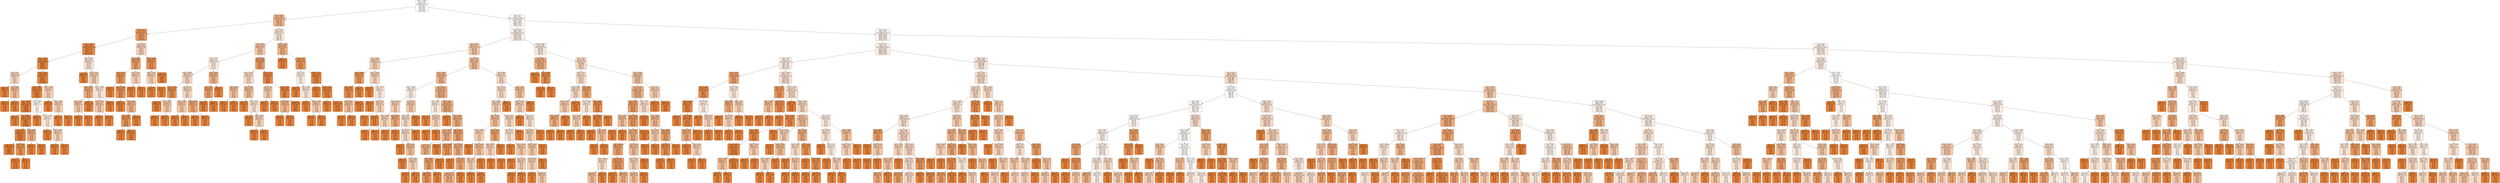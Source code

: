 digraph Tree {
node [shape=box, style="filled, rounded", color="black", fontname="helvetica"] ;
edge [fontname="helvetica"] ;
0 [label="x[5] <= -0.096\ngini = 0.232\nsamples = 7834\nvalue = [[5847, 1987]\n[6871, 963]\n[6313, 1521]\n[7438, 396]\n[7076, 758]\n[7467, 367]\n[5992, 1842]]", fillcolor="#ffffff"] ;
1 [label="x[4] <= 0.633\ngini = 0.099\nsamples = 2236\nvalue = [[2177, 59]\n[2225, 11]\n[2040, 196]\n[2227, 9]\n[2183, 53]\n[2118, 118]\n[446, 1790]]", fillcolor="#f0b78e"] ;
0 -> 1 [labeldistance=2.5, labelangle=45, headlabel="True"] ;
2 [label="x[7] <= 0.189\ngini = 0.045\nsamples = 1951\nvalue = [[1899, 52]\n[1943, 8]\n[1864, 87]\n[1950, 1]\n[1937, 14]\n[1951, 0]\n[162, 1789]]", fillcolor="#ea995f"] ;
1 -> 2 ;
3 [label="x[16] <= 0.007\ngini = 0.016\nsamples = 1841\nvalue = [[1832.0, 9.0]\n[1835.0, 6.0]\n[1817.0, 24.0]\n[1840.0, 1.0]\n[1827.0, 14.0]\n[1841.0, 0.0]\n[54.0, 1787.0]]", fillcolor="#e78a47"] ;
2 -> 3 ;
4 [label="x[8] <= -0.003\ngini = 0.007\nsamples = 1809\nvalue = [[1801, 8]\n[1807, 2]\n[1803, 6]\n[1809, 0]\n[1803, 6]\n[1809, 0]\n[22, 1787]]", fillcolor="#e6853f"] ;
3 -> 4 ;
5 [label="x[21] <= 0.0\ngini = 0.154\nsamples = 10\nvalue = [[9, 1]\n[10, 0]\n[7, 3]\n[10, 0]\n[4, 6]\n[10, 0]\n[10, 0]]", fillcolor="#f6d5bc"] ;
4 -> 5 ;
6 [label="gini = 0.0\nsamples = 6\nvalue = [[6, 0]\n[6, 0]\n[6, 0]\n[6, 0]\n[0, 6]\n[6, 0]\n[6, 0]]", fillcolor="#e58139"] ;
5 -> 6 ;
7 [label="x[1] <= 3.865\ngini = 0.107\nsamples = 4\nvalue = [[3, 1]\n[4, 0]\n[1, 3]\n[4, 0]\n[4, 0]\n[4, 0]\n[4, 0]]", fillcolor="#f1bb94"] ;
5 -> 7 ;
8 [label="gini = 0.0\nsamples = 3\nvalue = [[3, 0]\n[3, 0]\n[0, 3]\n[3, 0]\n[3, 0]\n[3, 0]\n[3, 0]]", fillcolor="#e58139"] ;
7 -> 8 ;
9 [label="gini = 0.0\nsamples = 1\nvalue = [[0, 1]\n[1, 0]\n[1, 0]\n[1, 0]\n[1, 0]\n[1, 0]\n[1, 0]]", fillcolor="#e58139"] ;
7 -> 9 ;
10 [label="x[11] <= -0.012\ngini = 0.004\nsamples = 1799\nvalue = [[1792, 7]\n[1797, 2]\n[1796, 3]\n[1799, 0]\n[1799, 0]\n[1799, 0]\n[12, 1787]]", fillcolor="#e5833c"] ;
4 -> 10 ;
11 [label="x[22] <= 0.001\ngini = 0.002\nsamples = 1793\nvalue = [[1790, 3]\n[1792, 1]\n[1791, 2]\n[1793, 0]\n[1793, 0]\n[1793, 0]\n[6, 1787]]", fillcolor="#e5823b"] ;
10 -> 11 ;
12 [label="x[4] <= -0.855\ngini = 0.001\nsamples = 1789\nvalue = [[1787, 2]\n[1789, 0]\n[1788, 1]\n[1789, 0]\n[1789, 0]\n[1789, 0]\n[3, 1786]]", fillcolor="#e5823a"] ;
11 -> 12 ;
13 [label="gini = 0.0\nsamples = 1\nvalue = [[0, 1]\n[1, 0]\n[1, 0]\n[1, 0]\n[1, 0]\n[1, 0]\n[1, 0]]", fillcolor="#e58139"] ;
12 -> 13 ;
14 [label="x[8] <= 0.024\ngini = 0.001\nsamples = 1788\nvalue = [[1787, 1]\n[1788, 0]\n[1787, 1]\n[1788, 0]\n[1788, 0]\n[1788, 0]\n[2, 1786]]", fillcolor="#e5813a"] ;
12 -> 14 ;
15 [label="x[22] <= 0.0\ngini = 0.0\nsamples = 1782\nvalue = [[1781, 1]\n[1782, 0]\n[1782, 0]\n[1782, 0]\n[1782, 0]\n[1782, 0]\n[1, 1781]]", fillcolor="#e58139"] ;
14 -> 15 ;
16 [label="gini = 0.0\nsamples = 1766\nvalue = [[1766, 0]\n[1766, 0]\n[1766, 0]\n[1766, 0]\n[1766, 0]\n[1766, 0]\n[0, 1766]]", fillcolor="#e58139"] ;
15 -> 16 ;
17 [label="x[0] <= 0.161\ngini = 0.033\nsamples = 16\nvalue = [[15, 1]\n[16, 0]\n[16, 0]\n[16, 0]\n[16, 0]\n[16, 0]\n[1, 15]]", fillcolor="#e99356"] ;
15 -> 17 ;
18 [label="gini = 0.0\nsamples = 15\nvalue = [[15, 0]\n[15, 0]\n[15, 0]\n[15, 0]\n[15, 0]\n[15, 0]\n[0, 15]]", fillcolor="#e58139"] ;
17 -> 18 ;
19 [label="gini = 0.0\nsamples = 1\nvalue = [[0, 1]\n[1, 0]\n[1, 0]\n[1, 0]\n[1, 0]\n[1, 0]\n[1, 0]]", fillcolor="#e58139"] ;
17 -> 19 ;
20 [label="x[6] <= 1.069\ngini = 0.079\nsamples = 6\nvalue = [[6, 0]\n[6, 0]\n[5, 1]\n[6, 0]\n[6, 0]\n[6, 0]\n[1, 5]]", fillcolor="#eeac7d"] ;
14 -> 20 ;
21 [label="gini = 0.0\nsamples = 1\nvalue = [[1, 0]\n[1, 0]\n[0, 1]\n[1, 0]\n[1, 0]\n[1, 0]\n[1, 0]]", fillcolor="#e58139"] ;
20 -> 21 ;
22 [label="gini = 0.0\nsamples = 5\nvalue = [[5, 0]\n[5, 0]\n[5, 0]\n[5, 0]\n[5, 0]\n[5, 0]\n[0, 5]]", fillcolor="#e58139"] ;
20 -> 22 ;
23 [label="x[7] <= -0.306\ngini = 0.214\nsamples = 4\nvalue = [[3, 1]\n[3, 1]\n[3, 1]\n[4, 0]\n[4, 0]\n[4, 0]\n[3, 1]]", fillcolor="#fdf5f0"] ;
11 -> 23 ;
24 [label="gini = 0.0\nsamples = 1\nvalue = [[1, 0]\n[1, 0]\n[1, 0]\n[1, 0]\n[1, 0]\n[1, 0]\n[0, 1]]", fillcolor="#e58139"] ;
23 -> 24 ;
25 [label="x[14] <= -0.036\ngini = 0.19\nsamples = 3\nvalue = [[2, 1]\n[2, 1]\n[2, 1]\n[3, 0]\n[3, 0]\n[3, 0]\n[3, 0]]", fillcolor="#fae8db"] ;
23 -> 25 ;
26 [label="gini = 0.0\nsamples = 1\nvalue = [[1, 0]\n[1, 0]\n[0, 1]\n[1, 0]\n[1, 0]\n[1, 0]\n[1, 0]]", fillcolor="#e58139"] ;
25 -> 26 ;
27 [label="x[22] <= 0.001\ngini = 0.143\nsamples = 2\nvalue = [[1, 1]\n[1, 1]\n[2, 0]\n[2, 0]\n[2, 0]\n[2, 0]\n[2, 0]]", fillcolor="#f5ceb3"] ;
25 -> 27 ;
28 [label="gini = 0.0\nsamples = 1\nvalue = [[0, 1]\n[1, 0]\n[1, 0]\n[1, 0]\n[1, 0]\n[1, 0]\n[1, 0]]", fillcolor="#e58139"] ;
27 -> 28 ;
29 [label="gini = 0.0\nsamples = 1\nvalue = [[1, 0]\n[0, 1]\n[1, 0]\n[1, 0]\n[1, 0]\n[1, 0]\n[1, 0]]", fillcolor="#e58139"] ;
27 -> 29 ;
30 [label="x[16] <= -0.007\ngini = 0.143\nsamples = 6\nvalue = [[2, 4]\n[5, 1]\n[5, 1]\n[6, 0]\n[6, 0]\n[6, 0]\n[6, 0]]", fillcolor="#f5ceb3"] ;
10 -> 30 ;
31 [label="gini = 0.0\nsamples = 4\nvalue = [[0, 4]\n[4, 0]\n[4, 0]\n[4, 0]\n[4, 0]\n[4, 0]\n[4, 0]]", fillcolor="#e58139"] ;
30 -> 31 ;
32 [label="x[0] <= -0.048\ngini = 0.143\nsamples = 2\nvalue = [[2, 0]\n[1, 1]\n[1, 1]\n[2, 0]\n[2, 0]\n[2, 0]\n[2, 0]]", fillcolor="#f5ceb3"] ;
30 -> 32 ;
33 [label="gini = 0.0\nsamples = 1\nvalue = [[1, 0]\n[1, 0]\n[0, 1]\n[1, 0]\n[1, 0]\n[1, 0]\n[1, 0]]", fillcolor="#e58139"] ;
32 -> 33 ;
34 [label="gini = 0.0\nsamples = 1\nvalue = [[1, 0]\n[0, 1]\n[1, 0]\n[1, 0]\n[1, 0]\n[1, 0]\n[1, 0]]", fillcolor="#e58139"] ;
32 -> 34 ;
35 [label="x[8] <= -0.032\ngini = 0.172\nsamples = 32\nvalue = [[31, 1]\n[28, 4]\n[14, 18]\n[31, 1]\n[24, 8]\n[32, 0]\n[32, 0]]", fillcolor="#f8decc"] ;
3 -> 35 ;
36 [label="gini = 0.0\nsamples = 6\nvalue = [[6, 0]\n[6, 0]\n[6, 0]\n[6, 0]\n[0, 6]\n[6, 0]\n[6, 0]]", fillcolor="#e58139"] ;
35 -> 36 ;
37 [label="x[17] <= 0.011\ngini = 0.139\nsamples = 26\nvalue = [[25, 1]\n[22, 4]\n[8, 18]\n[25, 1]\n[24, 2]\n[26, 0]\n[26, 0]]", fillcolor="#f5cdb0"] ;
35 -> 37 ;
38 [label="x[16] <= 0.017\ngini = 0.073\nsamples = 21\nvalue = [[21, 0]\n[19, 2]\n[3, 18]\n[20, 1]\n[21, 0]\n[21, 0]\n[21, 0]]", fillcolor="#eda877"] ;
37 -> 38 ;
39 [label="x[4] <= 0.013\ngini = 0.127\nsamples = 3\nvalue = [[3, 0]\n[1, 2]\n[3, 0]\n[2, 1]\n[3, 0]\n[3, 0]\n[3, 0]]", fillcolor="#f3c6a5"] ;
38 -> 39 ;
40 [label="gini = 0.0\nsamples = 2\nvalue = [[2, 0]\n[0, 2]\n[2, 0]\n[2, 0]\n[2, 0]\n[2, 0]\n[2, 0]]", fillcolor="#e58139"] ;
39 -> 40 ;
41 [label="gini = 0.0\nsamples = 1\nvalue = [[1, 0]\n[1, 0]\n[1, 0]\n[0, 1]\n[1, 0]\n[1, 0]\n[1, 0]]", fillcolor="#e58139"] ;
39 -> 41 ;
42 [label="gini = 0.0\nsamples = 18\nvalue = [[18, 0]\n[18, 0]\n[0, 18]\n[18, 0]\n[18, 0]\n[18, 0]\n[18, 0]]", fillcolor="#e58139"] ;
38 -> 42 ;
43 [label="x[10] <= -0.009\ngini = 0.183\nsamples = 5\nvalue = [[4, 1]\n[3, 2]\n[5, 0]\n[5, 0]\n[3, 2]\n[5, 0]\n[5, 0]]", fillcolor="#f9e4d5"] ;
37 -> 43 ;
44 [label="x[18] <= 0.057\ngini = 0.127\nsamples = 3\nvalue = [[2, 1]\n[1, 2]\n[3, 0]\n[3, 0]\n[3, 0]\n[3, 0]\n[3, 0]]", fillcolor="#f3c6a5"] ;
43 -> 44 ;
45 [label="gini = 0.0\nsamples = 2\nvalue = [[2, 0]\n[0, 2]\n[2, 0]\n[2, 0]\n[2, 0]\n[2, 0]\n[2, 0]]", fillcolor="#e58139"] ;
44 -> 45 ;
46 [label="gini = 0.0\nsamples = 1\nvalue = [[0, 1]\n[1, 0]\n[1, 0]\n[1, 0]\n[1, 0]\n[1, 0]\n[1, 0]]", fillcolor="#e58139"] ;
44 -> 46 ;
47 [label="gini = 0.0\nsamples = 2\nvalue = [[2, 0]\n[2, 0]\n[2, 0]\n[2, 0]\n[0, 2]\n[2, 0]\n[2, 0]]", fillcolor="#e58139"] ;
43 -> 47 ;
48 [label="x[0] <= 1.89\ngini = 0.148\nsamples = 110\nvalue = [[67, 43]\n[108, 2]\n[47, 63]\n[110, 0]\n[110, 0]\n[110, 0]\n[108, 2]]", fillcolor="#f6d1b7"] ;
2 -> 48 ;
49 [label="x[9] <= 0.104\ngini = 0.054\nsamples = 69\nvalue = [[65, 4]\n[67, 2]\n[7, 62]\n[69, 0]\n[69, 0]\n[69, 0]\n[68, 1]]", fillcolor="#eb9e67"] ;
48 -> 49 ;
50 [label="x[5] <= -0.704\ngini = 0.04\nsamples = 67\nvalue = [[63, 4]\n[66, 1]\n[5, 62]\n[67, 0]\n[67, 0]\n[67, 0]\n[67, 0]]", fillcolor="#e9975b"] ;
49 -> 50 ;
51 [label="gini = 0.0\nsamples = 1\nvalue = [[1, 0]\n[0, 1]\n[1, 0]\n[1, 0]\n[1, 0]\n[1, 0]\n[1, 0]]", fillcolor="#e58139"] ;
50 -> 51 ;
52 [label="x[15] <= -0.014\ngini = 0.033\nsamples = 66\nvalue = [[62, 4]\n[66, 0]\n[4, 62]\n[66, 0]\n[66, 0]\n[66, 0]\n[66, 0]]", fillcolor="#e99355"] ;
50 -> 52 ;
53 [label="gini = 0.0\nsamples = 47\nvalue = [[47, 0]\n[47, 0]\n[0, 47]\n[47, 0]\n[47, 0]\n[47, 0]\n[47, 0]]", fillcolor="#e58139"] ;
52 -> 53 ;
54 [label="x[17] <= 0.01\ngini = 0.095\nsamples = 19\nvalue = [[15, 4]\n[19, 0]\n[4, 15]\n[19, 0]\n[19, 0]\n[19, 0]\n[19, 0]]", fillcolor="#f0b48a"] ;
52 -> 54 ;
55 [label="x[6] <= -0.396\ngini = 0.033\nsamples = 16\nvalue = [[15, 1]\n[16, 0]\n[1, 15]\n[16, 0]\n[16, 0]\n[16, 0]\n[16, 0]]", fillcolor="#e99356"] ;
54 -> 55 ;
56 [label="gini = 0.0\nsamples = 1\nvalue = [[0, 1]\n[1, 0]\n[1, 0]\n[1, 0]\n[1, 0]\n[1, 0]\n[1, 0]]", fillcolor="#e58139"] ;
55 -> 56 ;
57 [label="gini = 0.0\nsamples = 15\nvalue = [[15, 0]\n[15, 0]\n[0, 15]\n[15, 0]\n[15, 0]\n[15, 0]\n[15, 0]]", fillcolor="#e58139"] ;
55 -> 57 ;
58 [label="gini = 0.0\nsamples = 3\nvalue = [[0, 3]\n[3, 0]\n[3, 0]\n[3, 0]\n[3, 0]\n[3, 0]\n[3, 0]]", fillcolor="#e58139"] ;
54 -> 58 ;
59 [label="x[5] <= -0.172\ngini = 0.143\nsamples = 2\nvalue = [[2, 0]\n[1, 1]\n[2, 0]\n[2, 0]\n[2, 0]\n[2, 0]\n[1, 1]]", fillcolor="#f5ceb3"] ;
49 -> 59 ;
60 [label="gini = 0.0\nsamples = 1\nvalue = [[1, 0]\n[0, 1]\n[1, 0]\n[1, 0]\n[1, 0]\n[1, 0]\n[1, 0]]", fillcolor="#e58139"] ;
59 -> 60 ;
61 [label="gini = 0.0\nsamples = 1\nvalue = [[1, 0]\n[1, 0]\n[1, 0]\n[1, 0]\n[1, 0]\n[1, 0]\n[0, 1]]", fillcolor="#e58139"] ;
59 -> 61 ;
62 [label="x[10] <= -0.821\ngini = 0.027\nsamples = 41\nvalue = [[2, 39]\n[41, 0]\n[40, 1]\n[41, 0]\n[41, 0]\n[41, 0]\n[40, 1]]", fillcolor="#e89050"] ;
48 -> 62 ;
63 [label="x[8] <= -0.018\ngini = 0.143\nsamples = 2\nvalue = [[2, 0]\n[2, 0]\n[1, 1]\n[2, 0]\n[2, 0]\n[2, 0]\n[1, 1]]", fillcolor="#f5ceb3"] ;
62 -> 63 ;
64 [label="gini = 0.0\nsamples = 1\nvalue = [[1, 0]\n[1, 0]\n[1, 0]\n[1, 0]\n[1, 0]\n[1, 0]\n[0, 1]]", fillcolor="#e58139"] ;
63 -> 64 ;
65 [label="gini = 0.0\nsamples = 1\nvalue = [[1, 0]\n[1, 0]\n[0, 1]\n[1, 0]\n[1, 0]\n[1, 0]\n[1, 0]]", fillcolor="#e58139"] ;
63 -> 65 ;
66 [label="gini = 0.0\nsamples = 39\nvalue = [[0, 39]\n[39, 0]\n[39, 0]\n[39, 0]\n[39, 0]\n[39, 0]\n[39, 0]]", fillcolor="#e58139"] ;
62 -> 66 ;
67 [label="x[15] <= 0.02\ngini = 0.189\nsamples = 285\nvalue = [[278, 7]\n[282, 3]\n[176, 109]\n[277, 8]\n[246, 39]\n[167, 118]\n[284, 1]]", fillcolor="#fae8da"] ;
1 -> 67 ;
68 [label="x[0] <= -0.687\ngini = 0.122\nsamples = 144\nvalue = [[138, 6]\n[143, 1]\n[37, 107]\n[136, 8]\n[126, 18]\n[141, 3]\n[143, 1]]", fillcolor="#f3c3a1"] ;
67 -> 68 ;
69 [label="x[4] <= 0.724\ngini = 0.192\nsamples = 39\nvalue = [[39, 0]\n[39, 0]\n[28, 11]\n[32, 7]\n[21, 18]\n[37, 2]\n[38, 1]]", fillcolor="#fae9dd"] ;
68 -> 69 ;
70 [label="x[11] <= -0.044\ngini = 0.156\nsamples = 29\nvalue = [[29, 0]\n[29, 0]\n[26, 3]\n[22, 7]\n[11, 18]\n[29, 0]\n[28, 1]]", fillcolor="#f6d5be"] ;
69 -> 70 ;
71 [label="x[16] <= 0.017\ngini = 0.028\nsamples = 19\nvalue = [[19, 0]\n[19, 0]\n[19, 0]\n[18, 1]\n[1, 18]\n[19, 0]\n[19, 0]]", fillcolor="#e89051"] ;
70 -> 71 ;
72 [label="gini = 0.0\nsamples = 16\nvalue = [[16, 0]\n[16, 0]\n[16, 0]\n[16, 0]\n[0, 16]\n[16, 0]\n[16, 0]]", fillcolor="#e58139"] ;
71 -> 72 ;
73 [label="x[4] <= 0.678\ngini = 0.127\nsamples = 3\nvalue = [[3, 0]\n[3, 0]\n[3, 0]\n[2, 1]\n[1, 2]\n[3, 0]\n[3, 0]]", fillcolor="#f3c6a5"] ;
71 -> 73 ;
74 [label="gini = 0.0\nsamples = 2\nvalue = [[2, 0]\n[2, 0]\n[2, 0]\n[2, 0]\n[0, 2]\n[2, 0]\n[2, 0]]", fillcolor="#e58139"] ;
73 -> 74 ;
75 [label="gini = 0.0\nsamples = 1\nvalue = [[1, 0]\n[1, 0]\n[1, 0]\n[0, 1]\n[1, 0]\n[1, 0]\n[1, 0]]", fillcolor="#e58139"] ;
73 -> 75 ;
76 [label="x[22] <= 0.0\ngini = 0.154\nsamples = 10\nvalue = [[10, 0]\n[10, 0]\n[7, 3]\n[4, 6]\n[10, 0]\n[10, 0]\n[9, 1]]", fillcolor="#f6d5bc"] ;
70 -> 76 ;
77 [label="x[12] <= -0.066\ngini = 0.127\nsamples = 3\nvalue = [[3, 0]\n[3, 0]\n[1, 2]\n[3, 0]\n[3, 0]\n[3, 0]\n[2, 1]]", fillcolor="#f3c6a5"] ;
76 -> 77 ;
78 [label="gini = 0.0\nsamples = 2\nvalue = [[2, 0]\n[2, 0]\n[0, 2]\n[2, 0]\n[2, 0]\n[2, 0]\n[2, 0]]", fillcolor="#e58139"] ;
77 -> 78 ;
79 [label="gini = 0.0\nsamples = 1\nvalue = [[1, 0]\n[1, 0]\n[1, 0]\n[1, 0]\n[1, 0]\n[1, 0]\n[0, 1]]", fillcolor="#e58139"] ;
77 -> 79 ;
80 [label="x[11] <= -0.034\ngini = 0.07\nsamples = 7\nvalue = [[7, 0]\n[7, 0]\n[6, 1]\n[1, 6]\n[7, 0]\n[7, 0]\n[7, 0]]", fillcolor="#eda775"] ;
76 -> 80 ;
81 [label="gini = 0.0\nsamples = 6\nvalue = [[6, 0]\n[6, 0]\n[6, 0]\n[0, 6]\n[6, 0]\n[6, 0]\n[6, 0]]", fillcolor="#e58139"] ;
80 -> 81 ;
82 [label="gini = 0.0\nsamples = 1\nvalue = [[1, 0]\n[1, 0]\n[0, 1]\n[1, 0]\n[1, 0]\n[1, 0]\n[1, 0]]", fillcolor="#e58139"] ;
80 -> 82 ;
83 [label="x[9] <= 0.093\ngini = 0.091\nsamples = 10\nvalue = [[10, 0]\n[10, 0]\n[2, 8]\n[10, 0]\n[10, 0]\n[8, 2]\n[10, 0]]", fillcolor="#efb387"] ;
69 -> 83 ;
84 [label="x[22] <= 0.0\ngini = 0.056\nsamples = 9\nvalue = [[9, 0]\n[9, 0]\n[1, 8]\n[9, 0]\n[9, 0]\n[8, 1]\n[9, 0]]", fillcolor="#eba069"] ;
83 -> 84 ;
85 [label="gini = 0.0\nsamples = 8\nvalue = [[8, 0]\n[8, 0]\n[0, 8]\n[8, 0]\n[8, 0]\n[8, 0]\n[8, 0]]", fillcolor="#e58139"] ;
84 -> 85 ;
86 [label="gini = 0.0\nsamples = 1\nvalue = [[1, 0]\n[1, 0]\n[1, 0]\n[1, 0]\n[1, 0]\n[0, 1]\n[1, 0]]", fillcolor="#e58139"] ;
84 -> 86 ;
87 [label="gini = 0.0\nsamples = 1\nvalue = [[1, 0]\n[1, 0]\n[1, 0]\n[1, 0]\n[1, 0]\n[0, 1]\n[1, 0]]", fillcolor="#e58139"] ;
83 -> 87 ;
88 [label="x[8] <= 0.023\ngini = 0.046\nsamples = 105\nvalue = [[99, 6]\n[104, 1]\n[9, 96]\n[104, 1]\n[105, 0]\n[104, 1]\n[105, 0]]", fillcolor="#ea9a60"] ;
68 -> 88 ;
89 [label="x[21] <= -0.002\ngini = 0.16\nsamples = 17\nvalue = [[12, 5]\n[16, 1]\n[7, 10]\n[17, 0]\n[17, 0]\n[16, 1]\n[17, 0]]", fillcolor="#f7d8c1"] ;
88 -> 89 ;
90 [label="x[8] <= 0.02\ngini = 0.107\nsamples = 4\nvalue = [[1, 3]\n[3, 1]\n[4, 0]\n[4, 0]\n[4, 0]\n[4, 0]\n[4, 0]]", fillcolor="#f1bb94"] ;
89 -> 90 ;
91 [label="gini = 0.0\nsamples = 1\nvalue = [[1, 0]\n[0, 1]\n[1, 0]\n[1, 0]\n[1, 0]\n[1, 0]\n[1, 0]]", fillcolor="#e58139"] ;
90 -> 91 ;
92 [label="gini = 0.0\nsamples = 3\nvalue = [[0, 3]\n[3, 0]\n[3, 0]\n[3, 0]\n[3, 0]\n[3, 0]\n[3, 0]]", fillcolor="#e58139"] ;
90 -> 92 ;
93 [label="x[21] <= 0.002\ngini = 0.108\nsamples = 13\nvalue = [[11, 2]\n[13, 0]\n[3, 10]\n[13, 0]\n[13, 0]\n[12, 1]\n[13, 0]]", fillcolor="#f1bc95"] ;
89 -> 93 ;
94 [label="gini = 0.0\nsamples = 9\nvalue = [[9, 0]\n[9, 0]\n[0, 9]\n[9, 0]\n[9, 0]\n[9, 0]\n[9, 0]]", fillcolor="#e58139"] ;
93 -> 94 ;
95 [label="x[5] <= -0.102\ngini = 0.179\nsamples = 4\nvalue = [[2, 2]\n[4, 0]\n[3, 1]\n[4, 0]\n[4, 0]\n[3, 1]\n[4, 0]]", fillcolor="#f9e2d1"] ;
93 -> 95 ;
96 [label="gini = 0.0\nsamples = 2\nvalue = [[0, 2]\n[2, 0]\n[2, 0]\n[2, 0]\n[2, 0]\n[2, 0]\n[2, 0]]", fillcolor="#e58139"] ;
95 -> 96 ;
97 [label="x[0] <= -0.458\ngini = 0.143\nsamples = 2\nvalue = [[2, 0]\n[2, 0]\n[1, 1]\n[2, 0]\n[2, 0]\n[1, 1]\n[2, 0]]", fillcolor="#f5ceb3"] ;
95 -> 97 ;
98 [label="gini = 0.0\nsamples = 1\nvalue = [[1, 0]\n[1, 0]\n[1, 0]\n[1, 0]\n[1, 0]\n[0, 1]\n[1, 0]]", fillcolor="#e58139"] ;
97 -> 98 ;
99 [label="gini = 0.0\nsamples = 1\nvalue = [[1, 0]\n[1, 0]\n[0, 1]\n[1, 0]\n[1, 0]\n[1, 0]\n[1, 0]]", fillcolor="#e58139"] ;
97 -> 99 ;
100 [label="x[12] <= -0.112\ngini = 0.013\nsamples = 88\nvalue = [[87, 1]\n[88, 0]\n[2, 86]\n[87, 1]\n[88, 0]\n[88, 0]\n[88, 0]]", fillcolor="#e68844"] ;
88 -> 100 ;
101 [label="x[22] <= 0.0\ngini = 0.127\nsamples = 3\nvalue = [[2, 1]\n[3, 0]\n[1, 2]\n[3, 0]\n[3, 0]\n[3, 0]\n[3, 0]]", fillcolor="#f3c6a5"] ;
100 -> 101 ;
102 [label="gini = 0.0\nsamples = 1\nvalue = [[0, 1]\n[1, 0]\n[1, 0]\n[1, 0]\n[1, 0]\n[1, 0]\n[1, 0]]", fillcolor="#e58139"] ;
101 -> 102 ;
103 [label="gini = 0.0\nsamples = 2\nvalue = [[2, 0]\n[2, 0]\n[0, 2]\n[2, 0]\n[2, 0]\n[2, 0]\n[2, 0]]", fillcolor="#e58139"] ;
101 -> 103 ;
104 [label="x[18] <= 0.012\ngini = 0.007\nsamples = 85\nvalue = [[85, 0]\n[85, 0]\n[1, 84]\n[84, 1]\n[85, 0]\n[85, 0]\n[85, 0]]", fillcolor="#e6853f"] ;
100 -> 104 ;
105 [label="x[18] <= 0.011\ngini = 0.091\nsamples = 5\nvalue = [[5, 0]\n[5, 0]\n[1, 4]\n[4, 1]\n[5, 0]\n[5, 0]\n[5, 0]]", fillcolor="#efb387"] ;
104 -> 105 ;
106 [label="gini = 0.0\nsamples = 4\nvalue = [[4, 0]\n[4, 0]\n[0, 4]\n[4, 0]\n[4, 0]\n[4, 0]\n[4, 0]]", fillcolor="#e58139"] ;
105 -> 106 ;
107 [label="gini = 0.0\nsamples = 1\nvalue = [[1, 0]\n[1, 0]\n[1, 0]\n[0, 1]\n[1, 0]\n[1, 0]\n[1, 0]]", fillcolor="#e58139"] ;
105 -> 107 ;
108 [label="gini = 0.0\nsamples = 80\nvalue = [[80, 0]\n[80, 0]\n[0, 80]\n[80, 0]\n[80, 0]\n[80, 0]\n[80, 0]]", fillcolor="#e58139"] ;
104 -> 108 ;
109 [label="x[11] <= -0.042\ngini = 0.089\nsamples = 141\nvalue = [[140, 1]\n[139, 2]\n[139, 2]\n[141, 0]\n[120, 21]\n[26, 115]\n[141, 0]]", fillcolor="#efb185"] ;
67 -> 109 ;
110 [label="gini = 0.0\nsamples = 17\nvalue = [[17, 0]\n[17, 0]\n[17, 0]\n[17, 0]\n[0, 17]\n[17, 0]\n[17, 0]]", fillcolor="#e58139"] ;
109 -> 110 ;
111 [label="x[3] <= -0.519\ngini = 0.04\nsamples = 124\nvalue = [[123, 1]\n[122, 2]\n[122, 2]\n[124, 0]\n[120, 4]\n[9, 115]\n[124, 0]]", fillcolor="#e9965b"] ;
109 -> 111 ;
112 [label="x[22] <= 0.0\ngini = 0.198\nsamples = 9\nvalue = [[8, 1]\n[7, 2]\n[9, 0]\n[9, 0]\n[5, 4]\n[7, 2]\n[9, 0]]", fillcolor="#fbece1"] ;
111 -> 112 ;
113 [label="gini = 0.0\nsamples = 4\nvalue = [[4, 0]\n[4, 0]\n[4, 0]\n[4, 0]\n[0, 4]\n[4, 0]\n[4, 0]]", fillcolor="#e58139"] ;
112 -> 113 ;
114 [label="x[1] <= -0.783\ngini = 0.183\nsamples = 5\nvalue = [[4, 1]\n[3, 2]\n[5, 0]\n[5, 0]\n[5, 0]\n[3, 2]\n[5, 0]]", fillcolor="#f9e4d5"] ;
112 -> 114 ;
115 [label="gini = 0.0\nsamples = 2\nvalue = [[2, 0]\n[0, 2]\n[2, 0]\n[2, 0]\n[2, 0]\n[2, 0]\n[2, 0]]", fillcolor="#e58139"] ;
114 -> 115 ;
116 [label="x[15] <= 0.028\ngini = 0.127\nsamples = 3\nvalue = [[2, 1]\n[3, 0]\n[3, 0]\n[3, 0]\n[3, 0]\n[1, 2]\n[3, 0]]", fillcolor="#f3c6a5"] ;
114 -> 116 ;
117 [label="gini = 0.0\nsamples = 1\nvalue = [[0, 1]\n[1, 0]\n[1, 0]\n[1, 0]\n[1, 0]\n[1, 0]\n[1, 0]]", fillcolor="#e58139"] ;
116 -> 117 ;
118 [label="gini = 0.0\nsamples = 2\nvalue = [[2, 0]\n[2, 0]\n[2, 0]\n[2, 0]\n[2, 0]\n[0, 2]\n[2, 0]]", fillcolor="#e58139"] ;
116 -> 118 ;
119 [label="x[16] <= -0.123\ngini = 0.01\nsamples = 115\nvalue = [[115, 0]\n[115, 0]\n[113, 2]\n[115, 0]\n[115, 0]\n[2, 113]\n[115, 0]]", fillcolor="#e68641"] ;
111 -> 119 ;
120 [label="gini = 0.0\nsamples = 1\nvalue = [[1, 0]\n[1, 0]\n[0, 1]\n[1, 0]\n[1, 0]\n[1, 0]\n[1, 0]]", fillcolor="#e58139"] ;
119 -> 120 ;
121 [label="x[11] <= -0.041\ngini = 0.005\nsamples = 114\nvalue = [[114, 0]\n[114, 0]\n[113, 1]\n[114, 0]\n[114, 0]\n[1, 113]\n[114, 0]]", fillcolor="#e6843d"] ;
119 -> 121 ;
122 [label="gini = 0.0\nsamples = 1\nvalue = [[1, 0]\n[1, 0]\n[0, 1]\n[1, 0]\n[1, 0]\n[1, 0]\n[1, 0]]", fillcolor="#e58139"] ;
121 -> 122 ;
123 [label="gini = 0.0\nsamples = 113\nvalue = [[113, 0]\n[113, 0]\n[113, 0]\n[113, 0]\n[113, 0]\n[0, 113]\n[113, 0]]", fillcolor="#e58139"] ;
121 -> 123 ;
124 [label="x[4] <= -0.9\ngini = 0.221\nsamples = 5598\nvalue = [[3670.0, 1928.0]\n[4646.0, 952.0]\n[4273.0, 1325.0]\n[5211.0, 387.0]\n[4893.0, 705.0]\n[5349.0, 249.0]\n[5546.0, 52.0]]", fillcolor="#fef9f5"] ;
0 -> 124 [labeldistance=2.5, labelangle=-45, headlabel="False"] ;
125 [label="x[14] <= -0.017\ngini = 0.201\nsamples = 1145\nvalue = [[1018.0, 127.0]\n[1040.0, 105.0]\n[763.0, 382.0]\n[1141.0, 4.0]\n[684.0, 461.0]\n[1093.0, 52.0]\n[1131.0, 14.0]]", fillcolor="#fbeee4"] ;
124 -> 125 ;
126 [label="x[8] <= 0.002\ngini = 0.131\nsamples = 483\nvalue = [[457, 26]\n[457, 26]\n[445, 38]\n[479, 4]\n[133, 350]\n[458, 25]\n[469, 14]]", fillcolor="#f4c8a9"] ;
125 -> 126 ;
127 [label="x[1] <= 1.85\ngini = 0.139\nsamples = 35\nvalue = [[11, 24]\n[35, 0]\n[28, 7]\n[35, 0]\n[33, 2]\n[34, 1]\n[34, 1]]", fillcolor="#f4ccaf"] ;
126 -> 127 ;
128 [label="x[4] <= -0.908\ngini = 0.041\nsamples = 26\nvalue = [[2, 24]\n[26, 0]\n[25, 1]\n[26, 0]\n[25, 1]\n[26, 0]\n[26, 0]]", fillcolor="#ea975c"] ;
127 -> 128 ;
129 [label="x[9] <= 0.021\ngini = 0.022\nsamples = 25\nvalue = [[1, 24]\n[25, 0]\n[24, 1]\n[25, 0]\n[25, 0]\n[25, 0]\n[25, 0]]", fillcolor="#e78d4c"] ;
128 -> 129 ;
130 [label="x[6] <= -0.519\ngini = 0.107\nsamples = 4\nvalue = [[1, 3]\n[4, 0]\n[3, 1]\n[4, 0]\n[4, 0]\n[4, 0]\n[4, 0]]", fillcolor="#f1bb94"] ;
129 -> 130 ;
131 [label="gini = 0.0\nsamples = 3\nvalue = [[0, 3]\n[3, 0]\n[3, 0]\n[3, 0]\n[3, 0]\n[3, 0]\n[3, 0]]", fillcolor="#e58139"] ;
130 -> 131 ;
132 [label="gini = 0.0\nsamples = 1\nvalue = [[1, 0]\n[1, 0]\n[0, 1]\n[1, 0]\n[1, 0]\n[1, 0]\n[1, 0]]", fillcolor="#e58139"] ;
130 -> 132 ;
133 [label="gini = 0.0\nsamples = 21\nvalue = [[0, 21]\n[21, 0]\n[21, 0]\n[21, 0]\n[21, 0]\n[21, 0]\n[21, 0]]", fillcolor="#e58139"] ;
129 -> 133 ;
134 [label="gini = 0.0\nsamples = 1\nvalue = [[1, 0]\n[1, 0]\n[1, 0]\n[1, 0]\n[0, 1]\n[1, 0]\n[1, 0]]", fillcolor="#e58139"] ;
128 -> 134 ;
135 [label="x[19] <= -0.007\ngini = 0.148\nsamples = 9\nvalue = [[9, 0]\n[9, 0]\n[3, 6]\n[9, 0]\n[8, 1]\n[8, 1]\n[8, 1]]", fillcolor="#f6d1b7"] ;
127 -> 135 ;
136 [label="gini = 0.0\nsamples = 6\nvalue = [[6, 0]\n[6, 0]\n[0, 6]\n[6, 0]\n[6, 0]\n[6, 0]\n[6, 0]]", fillcolor="#e58139"] ;
135 -> 136 ;
137 [label="x[5] <= 15.615\ngini = 0.19\nsamples = 3\nvalue = [[3, 0]\n[3, 0]\n[3, 0]\n[3, 0]\n[2, 1]\n[2, 1]\n[2, 1]]", fillcolor="#fae8db"] ;
135 -> 137 ;
138 [label="gini = 0.0\nsamples = 1\nvalue = [[1, 0]\n[1, 0]\n[1, 0]\n[1, 0]\n[1, 0]\n[0, 1]\n[1, 0]]", fillcolor="#e58139"] ;
137 -> 138 ;
139 [label="x[3] <= 0.225\ngini = 0.143\nsamples = 2\nvalue = [[2, 0]\n[2, 0]\n[2, 0]\n[2, 0]\n[1, 1]\n[2, 0]\n[1, 1]]", fillcolor="#f5ceb3"] ;
137 -> 139 ;
140 [label="gini = 0.0\nsamples = 1\nvalue = [[1, 0]\n[1, 0]\n[1, 0]\n[1, 0]\n[1, 0]\n[1, 0]\n[0, 1]]", fillcolor="#e58139"] ;
139 -> 140 ;
141 [label="gini = 0.0\nsamples = 1\nvalue = [[1, 0]\n[1, 0]\n[1, 0]\n[1, 0]\n[0, 1]\n[1, 0]\n[1, 0]]", fillcolor="#e58139"] ;
139 -> 141 ;
142 [label="x[3] <= 0.008\ngini = 0.11\nsamples = 448\nvalue = [[446, 2]\n[422, 26]\n[417, 31]\n[444, 4]\n[100, 348]\n[424, 24]\n[435, 13]]", fillcolor="#f1bd97"] ;
126 -> 142 ;
143 [label="x[2] <= -0.349\ngini = 0.097\nsamples = 401\nvalue = [[399, 2]\n[375, 26]\n[374, 27]\n[397, 4]\n[78, 323]\n[395, 6]\n[388, 13]]", fillcolor="#f0b68c"] ;
142 -> 143 ;
144 [label="x[15] <= 0.009\ngini = 0.198\nsamples = 27\nvalue = [[26, 1]\n[27, 0]\n[22, 5]\n[25, 2]\n[15, 12]\n[27, 0]\n[20, 7]]", fillcolor="#fbede2"] ;
143 -> 144 ;
145 [label="x[15] <= 0.009\ngini = 0.141\nsamples = 9\nvalue = [[8, 1]\n[9, 0]\n[9, 0]\n[7, 2]\n[9, 0]\n[9, 0]\n[3, 6]]", fillcolor="#f5cdb1"] ;
144 -> 145 ;
146 [label="x[4] <= -0.916\ngini = 0.143\nsamples = 2\nvalue = [[1, 1]\n[2, 0]\n[2, 0]\n[1, 1]\n[2, 0]\n[2, 0]\n[2, 0]]", fillcolor="#f5ceb3"] ;
145 -> 146 ;
147 [label="gini = 0.0\nsamples = 1\nvalue = [[0, 1]\n[1, 0]\n[1, 0]\n[1, 0]\n[1, 0]\n[1, 0]\n[1, 0]]", fillcolor="#e58139"] ;
146 -> 147 ;
148 [label="gini = 0.0\nsamples = 1\nvalue = [[1, 0]\n[1, 0]\n[1, 0]\n[0, 1]\n[1, 0]\n[1, 0]\n[1, 0]]", fillcolor="#e58139"] ;
146 -> 148 ;
149 [label="x[0] <= -1.498\ngini = 0.07\nsamples = 7\nvalue = [[7, 0]\n[7, 0]\n[7, 0]\n[6, 1]\n[7, 0]\n[7, 0]\n[1, 6]]", fillcolor="#eda775"] ;
145 -> 149 ;
150 [label="gini = 0.0\nsamples = 1\nvalue = [[1, 0]\n[1, 0]\n[1, 0]\n[0, 1]\n[1, 0]\n[1, 0]\n[1, 0]]", fillcolor="#e58139"] ;
149 -> 150 ;
151 [label="gini = 0.0\nsamples = 6\nvalue = [[6, 0]\n[6, 0]\n[6, 0]\n[6, 0]\n[6, 0]\n[6, 0]\n[0, 6]]", fillcolor="#e58139"] ;
149 -> 151 ;
152 [label="x[15] <= 0.01\ngini = 0.136\nsamples = 18\nvalue = [[18, 0]\n[18, 0]\n[13, 5]\n[18, 0]\n[6, 12]\n[18, 0]\n[17, 1]]", fillcolor="#f4cbad"] ;
144 -> 152 ;
153 [label="x[15] <= 0.01\ngini = 0.162\nsamples = 9\nvalue = [[9, 0]\n[9, 0]\n[4, 5]\n[9, 0]\n[6, 3]\n[9, 0]\n[8, 1]]", fillcolor="#f7d9c3"] ;
152 -> 153 ;
154 [label="x[7] <= -0.055\ngini = 0.16\nsamples = 5\nvalue = [[5, 0]\n[5, 0]\n[4, 1]\n[5, 0]\n[2, 3]\n[5, 0]\n[4, 1]]", fillcolor="#f7d8c1"] ;
153 -> 154 ;
155 [label="gini = 0.0\nsamples = 1\nvalue = [[1, 0]\n[1, 0]\n[1, 0]\n[1, 0]\n[1, 0]\n[1, 0]\n[0, 1]]", fillcolor="#e58139"] ;
154 -> 155 ;
156 [label="x[15] <= 0.01\ngini = 0.107\nsamples = 4\nvalue = [[4, 0]\n[4, 0]\n[3, 1]\n[4, 0]\n[1, 3]\n[4, 0]\n[4, 0]]", fillcolor="#f1bb94"] ;
154 -> 156 ;
157 [label="gini = 0.0\nsamples = 2\nvalue = [[2, 0]\n[2, 0]\n[2, 0]\n[2, 0]\n[0, 2]\n[2, 0]\n[2, 0]]", fillcolor="#e58139"] ;
156 -> 157 ;
158 [label="x[13] <= 0.005\ngini = 0.143\nsamples = 2\nvalue = [[2, 0]\n[2, 0]\n[1, 1]\n[2, 0]\n[1, 1]\n[2, 0]\n[2, 0]]", fillcolor="#f5ceb3"] ;
156 -> 158 ;
159 [label="gini = 0.0\nsamples = 1\nvalue = [[1, 0]\n[1, 0]\n[0, 1]\n[1, 0]\n[1, 0]\n[1, 0]\n[1, 0]]", fillcolor="#e58139"] ;
158 -> 159 ;
160 [label="gini = 0.0\nsamples = 1\nvalue = [[1, 0]\n[1, 0]\n[1, 0]\n[1, 0]\n[0, 1]\n[1, 0]\n[1, 0]]", fillcolor="#e58139"] ;
158 -> 160 ;
161 [label="gini = 0.0\nsamples = 4\nvalue = [[4, 0]\n[4, 0]\n[0, 4]\n[4, 0]\n[4, 0]\n[4, 0]\n[4, 0]]", fillcolor="#e58139"] ;
153 -> 161 ;
162 [label="gini = 0.0\nsamples = 9\nvalue = [[9, 0]\n[9, 0]\n[9, 0]\n[9, 0]\n[0, 9]\n[9, 0]\n[9, 0]]", fillcolor="#e58139"] ;
152 -> 162 ;
163 [label="x[5] <= -0.017\ngini = 0.086\nsamples = 374\nvalue = [[373.0, 1.0]\n[348.0, 26.0]\n[352.0, 22.0]\n[372.0, 2.0]\n[63.0, 311.0]\n[368.0, 6.0]\n[368.0, 6.0]]", fillcolor="#efaf82"] ;
143 -> 163 ;
164 [label="x[8] <= 0.003\ngini = 0.19\nsamples = 3\nvalue = [[2, 1]\n[3, 0]\n[2, 1]\n[3, 0]\n[3, 0]\n[3, 0]\n[2, 1]]", fillcolor="#fae8db"] ;
163 -> 164 ;
165 [label="gini = 0.0\nsamples = 1\nvalue = [[1, 0]\n[1, 0]\n[0, 1]\n[1, 0]\n[1, 0]\n[1, 0]\n[1, 0]]", fillcolor="#e58139"] ;
164 -> 165 ;
166 [label="x[1] <= -0.53\ngini = 0.143\nsamples = 2\nvalue = [[1, 1]\n[2, 0]\n[2, 0]\n[2, 0]\n[2, 0]\n[2, 0]\n[1, 1]]", fillcolor="#f5ceb3"] ;
164 -> 166 ;
167 [label="gini = 0.0\nsamples = 1\nvalue = [[0, 1]\n[1, 0]\n[1, 0]\n[1, 0]\n[1, 0]\n[1, 0]\n[1, 0]]", fillcolor="#e58139"] ;
166 -> 167 ;
168 [label="gini = 0.0\nsamples = 1\nvalue = [[1, 0]\n[1, 0]\n[1, 0]\n[1, 0]\n[1, 0]\n[1, 0]\n[0, 1]]", fillcolor="#e58139"] ;
166 -> 168 ;
169 [label="x[9] <= 0.005\ngini = 0.082\nsamples = 371\nvalue = [[371.0, 0.0]\n[345.0, 26.0]\n[350.0, 21.0]\n[369.0, 2.0]\n[60.0, 311.0]\n[365.0, 6.0]\n[366.0, 5.0]]", fillcolor="#eeae7f"] ;
163 -> 169 ;
170 [label="gini = 0.0\nsamples = 1\nvalue = [[1, 0]\n[0, 1]\n[1, 0]\n[1, 0]\n[1, 0]\n[1, 0]\n[1, 0]]", fillcolor="#e58139"] ;
169 -> 170 ;
171 [label="x[5] <= 0.008\ngini = 0.081\nsamples = 370\nvalue = [[370, 0]\n[345, 25]\n[349, 21]\n[368, 2]\n[59, 311]\n[364, 6]\n[365, 5]]", fillcolor="#eead7e"] ;
169 -> 171 ;
172 [label="x[20] <= -0.001\ngini = 0.091\nsamples = 264\nvalue = [[264, 0]\n[240, 24]\n[248, 16]\n[262, 2]\n[48, 216]\n[263, 1]\n[259, 5]]", fillcolor="#efb286"] ;
171 -> 172 ;
173 [label="gini = 0.09\nsamples = 263\nvalue = [[263, 0]\n[239, 24]\n[248, 15]\n[261, 2]\n[47, 216]\n[262, 1]\n[258, 5]]", fillcolor="#efb285"] ;
172 -> 173 ;
174 [label="gini = 0.0\nsamples = 1\nvalue = [[1, 0]\n[1, 0]\n[0, 1]\n[1, 0]\n[1, 0]\n[1, 0]\n[1, 0]]", fillcolor="#e58139"] ;
172 -> 174 ;
175 [label="x[15] <= 0.011\ngini = 0.055\nsamples = 106\nvalue = [[106, 0]\n[105, 1]\n[101, 5]\n[106, 0]\n[11, 95]\n[101, 5]\n[106, 0]]", fillcolor="#eb9f68"] ;
171 -> 175 ;
176 [label="x[11] <= -0.015\ngini = 0.035\nsamples = 61\nvalue = [[61, 0]\n[61, 0]\n[57, 4]\n[61, 0]\n[4, 57]\n[61, 0]\n[61, 0]]", fillcolor="#e99457"] ;
175 -> 176 ;
177 [label="x[9] <= 0.025\ngini = 0.056\nsamples = 36\nvalue = [[36, 0]\n[36, 0]\n[32, 4]\n[36, 0]\n[4, 32]\n[36, 0]\n[36, 0]]", fillcolor="#eba069"] ;
176 -> 177 ;
178 [label="gini = 0.032\nsamples = 34\nvalue = [[34, 0]\n[34, 0]\n[32, 2]\n[34, 0]\n[2, 32]\n[34, 0]\n[34, 0]]", fillcolor="#e99254"] ;
177 -> 178 ;
179 [label="gini = 0.0\nsamples = 2\nvalue = [[2, 0]\n[2, 0]\n[0, 2]\n[2, 0]\n[2, 0]\n[2, 0]\n[2, 0]]", fillcolor="#e58139"] ;
177 -> 179 ;
180 [label="gini = 0.0\nsamples = 25\nvalue = [[25, 0]\n[25, 0]\n[25, 0]\n[25, 0]\n[0, 25]\n[25, 0]\n[25, 0]]", fillcolor="#e58139"] ;
176 -> 180 ;
181 [label="x[1] <= -0.492\ngini = 0.078\nsamples = 45\nvalue = [[45, 0]\n[44, 1]\n[44, 1]\n[45, 0]\n[7, 38]\n[40, 5]\n[45, 0]]", fillcolor="#eeab7c"] ;
175 -> 181 ;
182 [label="gini = 0.0\nsamples = 1\nvalue = [[1, 0]\n[1, 0]\n[1, 0]\n[1, 0]\n[1, 0]\n[0, 1]\n[1, 0]]", fillcolor="#e58139"] ;
181 -> 182 ;
183 [label="x[7] <= -0.062\ngini = 0.07\nsamples = 44\nvalue = [[44, 0]\n[43, 1]\n[43, 1]\n[44, 0]\n[6, 38]\n[40, 4]\n[44, 0]]", fillcolor="#eda775"] ;
181 -> 183 ;
184 [label="gini = 0.085\nsamples = 35\nvalue = [[35.0, 0.0]\n[34.0, 1.0]\n[34.0, 1.0]\n[35.0, 0.0]\n[6.0, 29.0]\n[31.0, 4.0]\n[35.0, 0.0]]", fillcolor="#efaf82"] ;
183 -> 184 ;
185 [label="gini = 0.0\nsamples = 9\nvalue = [[9, 0]\n[9, 0]\n[9, 0]\n[9, 0]\n[0, 9]\n[9, 0]\n[9, 0]]", fillcolor="#e58139"] ;
183 -> 185 ;
186 [label="x[1] <= 0.483\ngini = 0.161\nsamples = 47\nvalue = [[47, 0]\n[47, 0]\n[43, 4]\n[47, 0]\n[22, 25]\n[29, 18]\n[47, 0]]", fillcolor="#f7d8c2"] ;
142 -> 186 ;
187 [label="x[4] <= -0.911\ngini = 0.165\nsamples = 26\nvalue = [[26, 0]\n[26, 0]\n[23, 3]\n[26, 0]\n[17, 9]\n[12, 14]\n[26, 0]]", fillcolor="#f7dac5"] ;
186 -> 187 ;
188 [label="x[19] <= 0.035\ngini = 0.148\nsamples = 24\nvalue = [[24, 0]\n[24, 0]\n[23, 1]\n[24, 0]\n[15, 9]\n[10, 14]\n[24, 0]]", fillcolor="#f6d1b7"] ;
187 -> 188 ;
189 [label="x[15] <= 0.018\ngini = 0.107\nsamples = 16\nvalue = [[16, 0]\n[16, 0]\n[16, 0]\n[16, 0]\n[12, 4]\n[4, 12]\n[16, 0]]", fillcolor="#f1bb94"] ;
188 -> 189 ;
190 [label="x[16] <= -0.006\ngini = 0.14\nsamples = 7\nvalue = [[7, 0]\n[7, 0]\n[7, 0]\n[7, 0]\n[4, 3]\n[3, 4]\n[7, 0]]", fillcolor="#f5cdb0"] ;
189 -> 190 ;
191 [label="gini = 0.0\nsamples = 3\nvalue = [[3, 0]\n[3, 0]\n[3, 0]\n[3, 0]\n[3, 0]\n[0, 3]\n[3, 0]]", fillcolor="#e58139"] ;
190 -> 191 ;
192 [label="x[16] <= -0.006\ngini = 0.107\nsamples = 4\nvalue = [[4, 0]\n[4, 0]\n[4, 0]\n[4, 0]\n[1, 3]\n[3, 1]\n[4, 0]]", fillcolor="#f1bb94"] ;
190 -> 192 ;
193 [label="x[6] <= -0.27\ngini = 0.143\nsamples = 2\nvalue = [[2, 0]\n[2, 0]\n[2, 0]\n[2, 0]\n[1, 1]\n[1, 1]\n[2, 0]]", fillcolor="#f5ceb3"] ;
192 -> 193 ;
194 [label="gini = 0.0\nsamples = 1\nvalue = [[1, 0]\n[1, 0]\n[1, 0]\n[1, 0]\n[0, 1]\n[1, 0]\n[1, 0]]", fillcolor="#e58139"] ;
193 -> 194 ;
195 [label="gini = 0.0\nsamples = 1\nvalue = [[1, 0]\n[1, 0]\n[1, 0]\n[1, 0]\n[1, 0]\n[0, 1]\n[1, 0]]", fillcolor="#e58139"] ;
193 -> 195 ;
196 [label="gini = 0.0\nsamples = 2\nvalue = [[2, 0]\n[2, 0]\n[2, 0]\n[2, 0]\n[0, 2]\n[2, 0]\n[2, 0]]", fillcolor="#e58139"] ;
192 -> 196 ;
197 [label="x[0] <= -1.216\ngini = 0.056\nsamples = 9\nvalue = [[9, 0]\n[9, 0]\n[9, 0]\n[9, 0]\n[8, 1]\n[1, 8]\n[9, 0]]", fillcolor="#eba069"] ;
189 -> 197 ;
198 [label="x[20] <= 0.007\ngini = 0.143\nsamples = 2\nvalue = [[2, 0]\n[2, 0]\n[2, 0]\n[2, 0]\n[1, 1]\n[1, 1]\n[2, 0]]", fillcolor="#f5ceb3"] ;
197 -> 198 ;
199 [label="gini = 0.0\nsamples = 1\nvalue = [[1, 0]\n[1, 0]\n[1, 0]\n[1, 0]\n[1, 0]\n[0, 1]\n[1, 0]]", fillcolor="#e58139"] ;
198 -> 199 ;
200 [label="gini = 0.0\nsamples = 1\nvalue = [[1, 0]\n[1, 0]\n[1, 0]\n[1, 0]\n[0, 1]\n[1, 0]\n[1, 0]]", fillcolor="#e58139"] ;
198 -> 200 ;
201 [label="gini = 0.0\nsamples = 7\nvalue = [[7, 0]\n[7, 0]\n[7, 0]\n[7, 0]\n[7, 0]\n[0, 7]\n[7, 0]]", fillcolor="#e58139"] ;
197 -> 201 ;
202 [label="x[11] <= -0.02\ngini = 0.152\nsamples = 8\nvalue = [[8, 0]\n[8, 0]\n[7, 1]\n[8, 0]\n[3, 5]\n[6, 2]\n[8, 0]]", fillcolor="#f6d3ba"] ;
188 -> 202 ;
203 [label="x[8] <= 0.004\ngini = 0.179\nsamples = 4\nvalue = [[4, 0]\n[4, 0]\n[3, 1]\n[4, 0]\n[3, 1]\n[2, 2]\n[4, 0]]", fillcolor="#f9e2d1"] ;
202 -> 203 ;
204 [label="gini = 0.0\nsamples = 1\nvalue = [[1, 0]\n[1, 0]\n[0, 1]\n[1, 0]\n[1, 0]\n[1, 0]\n[1, 0]]", fillcolor="#e58139"] ;
203 -> 204 ;
205 [label="x[21] <= -0.005\ngini = 0.127\nsamples = 3\nvalue = [[3, 0]\n[3, 0]\n[3, 0]\n[3, 0]\n[2, 1]\n[1, 2]\n[3, 0]]", fillcolor="#f3c6a5"] ;
203 -> 205 ;
206 [label="gini = 0.0\nsamples = 1\nvalue = [[1, 0]\n[1, 0]\n[1, 0]\n[1, 0]\n[1, 0]\n[0, 1]\n[1, 0]]", fillcolor="#e58139"] ;
205 -> 206 ;
207 [label="x[16] <= 0.02\ngini = 0.143\nsamples = 2\nvalue = [[2, 0]\n[2, 0]\n[2, 0]\n[2, 0]\n[1, 1]\n[1, 1]\n[2, 0]]", fillcolor="#f5ceb3"] ;
205 -> 207 ;
208 [label="gini = 0.0\nsamples = 1\nvalue = [[1, 0]\n[1, 0]\n[1, 0]\n[1, 0]\n[1, 0]\n[0, 1]\n[1, 0]]", fillcolor="#e58139"] ;
207 -> 208 ;
209 [label="gini = 0.0\nsamples = 1\nvalue = [[1, 0]\n[1, 0]\n[1, 0]\n[1, 0]\n[0, 1]\n[1, 0]\n[1, 0]]", fillcolor="#e58139"] ;
207 -> 209 ;
210 [label="gini = 0.0\nsamples = 4\nvalue = [[4, 0]\n[4, 0]\n[4, 0]\n[4, 0]\n[0, 4]\n[4, 0]\n[4, 0]]", fillcolor="#e58139"] ;
202 -> 210 ;
211 [label="gini = 0.0\nsamples = 2\nvalue = [[2, 0]\n[2, 0]\n[0, 2]\n[2, 0]\n[2, 0]\n[2, 0]\n[2, 0]]", fillcolor="#e58139"] ;
187 -> 211 ;
212 [label="x[13] <= 0.01\ngini = 0.109\nsamples = 21\nvalue = [[21, 0]\n[21, 0]\n[20, 1]\n[21, 0]\n[5, 16]\n[17, 4]\n[21, 0]]", fillcolor="#f1bc96"] ;
186 -> 212 ;
213 [label="x[10] <= -0.041\ngini = 0.143\nsamples = 14\nvalue = [[14, 0]\n[14, 0]\n[13, 1]\n[14, 0]\n[5, 9]\n[10, 4]\n[14, 0]]", fillcolor="#f5ceb3"] ;
212 -> 213 ;
214 [label="gini = 0.0\nsamples = 6\nvalue = [[6, 0]\n[6, 0]\n[6, 0]\n[6, 0]\n[0, 6]\n[6, 0]\n[6, 0]]", fillcolor="#e58139"] ;
213 -> 214 ;
215 [label="x[16] <= -0.0\ngini = 0.17\nsamples = 8\nvalue = [[8, 0]\n[8, 0]\n[7, 1]\n[8, 0]\n[5, 3]\n[4, 4]\n[8, 0]]", fillcolor="#f8ddca"] ;
213 -> 215 ;
216 [label="x[15] <= 0.027\ngini = 0.14\nsamples = 7\nvalue = [[7, 0]\n[7, 0]\n[7, 0]\n[7, 0]\n[4, 3]\n[3, 4]\n[7, 0]]", fillcolor="#f5cdb0"] ;
215 -> 216 ;
217 [label="x[12] <= 0.004\ngini = 0.127\nsamples = 6\nvalue = [[6, 0]\n[6, 0]\n[6, 0]\n[6, 0]\n[4, 2]\n[2, 4]\n[6, 0]]", fillcolor="#f3c6a5"] ;
216 -> 217 ;
218 [label="x[13] <= 0.009\ngini = 0.143\nsamples = 4\nvalue = [[4, 0]\n[4, 0]\n[4, 0]\n[4, 0]\n[2, 2]\n[2, 2]\n[4, 0]]", fillcolor="#f5ceb3"] ;
217 -> 218 ;
219 [label="gini = 0.0\nsamples = 1\nvalue = [[1, 0]\n[1, 0]\n[1, 0]\n[1, 0]\n[1, 0]\n[0, 1]\n[1, 0]]", fillcolor="#e58139"] ;
218 -> 219 ;
220 [label="gini = 0.127\nsamples = 3\nvalue = [[3, 0]\n[3, 0]\n[3, 0]\n[3, 0]\n[1, 2]\n[2, 1]\n[3, 0]]", fillcolor="#f3c6a5"] ;
218 -> 220 ;
221 [label="gini = 0.0\nsamples = 2\nvalue = [[2, 0]\n[2, 0]\n[2, 0]\n[2, 0]\n[2, 0]\n[0, 2]\n[2, 0]]", fillcolor="#e58139"] ;
217 -> 221 ;
222 [label="gini = 0.0\nsamples = 1\nvalue = [[1, 0]\n[1, 0]\n[1, 0]\n[1, 0]\n[0, 1]\n[1, 0]\n[1, 0]]", fillcolor="#e58139"] ;
216 -> 222 ;
223 [label="gini = 0.0\nsamples = 1\nvalue = [[1, 0]\n[1, 0]\n[0, 1]\n[1, 0]\n[1, 0]\n[1, 0]\n[1, 0]]", fillcolor="#e58139"] ;
215 -> 223 ;
224 [label="gini = 0.0\nsamples = 7\nvalue = [[7, 0]\n[7, 0]\n[7, 0]\n[7, 0]\n[0, 7]\n[7, 0]\n[7, 0]]", fillcolor="#e58139"] ;
212 -> 224 ;
225 [label="x[6] <= -0.587\ngini = 0.189\nsamples = 662\nvalue = [[561, 101]\n[583, 79]\n[318, 344]\n[662, 0]\n[551, 111]\n[635, 27]\n[662, 0]]", fillcolor="#fae8da"] ;
125 -> 225 ;
226 [label="x[3] <= -0.001\ngini = 0.079\nsamples = 107\nvalue = [[17.0, 90.0]\n[94.0, 13.0]\n[103.0, 4.0]\n[107.0, 0.0]\n[107.0, 0.0]\n[107.0, 0.0]\n[107.0, 0.0]]", fillcolor="#eeac7c"] ;
225 -> 226 ;
227 [label="gini = 0.0\nsamples = 13\nvalue = [[13, 0]\n[0, 13]\n[13, 0]\n[13, 0]\n[13, 0]\n[13, 0]\n[13, 0]]", fillcolor="#e58139"] ;
226 -> 227 ;
228 [label="x[14] <= 0.138\ngini = 0.023\nsamples = 94\nvalue = [[4, 90]\n[94, 0]\n[90, 4]\n[94, 0]\n[94, 0]\n[94, 0]\n[94, 0]]", fillcolor="#e88e4d"] ;
226 -> 228 ;
229 [label="gini = 0.0\nsamples = 90\nvalue = [[0, 90]\n[90, 0]\n[90, 0]\n[90, 0]\n[90, 0]\n[90, 0]\n[90, 0]]", fillcolor="#e58139"] ;
228 -> 229 ;
230 [label="gini = 0.0\nsamples = 4\nvalue = [[4, 0]\n[4, 0]\n[0, 4]\n[4, 0]\n[4, 0]\n[4, 0]\n[4, 0]]", fillcolor="#e58139"] ;
228 -> 230 ;
231 [label="x[2] <= -0.348\ngini = 0.162\nsamples = 555\nvalue = [[544, 11]\n[489, 66]\n[215, 340]\n[555, 0]\n[444, 111]\n[528, 27]\n[555, 0]]", fillcolor="#f7d9c3"] ;
225 -> 231 ;
232 [label="x[5] <= 0.171\ngini = 0.17\nsamples = 117\nvalue = [[108, 9]\n[114, 3]\n[104, 13]\n[117, 0]\n[48, 69]\n[94, 23]\n[117, 0]]", fillcolor="#f8ddca"] ;
231 -> 232 ;
233 [label="x[11] <= 0.092\ngini = 0.163\nsamples = 40\nvalue = [[34, 6]\n[40, 0]\n[29, 11]\n[40, 0]\n[40, 0]\n[17, 23]\n[40, 0]]", fillcolor="#f7d9c4"] ;
232 -> 233 ;
234 [label="x[11] <= -0.017\ngini = 0.13\nsamples = 17\nvalue = [[11, 6]\n[17, 0]\n[6, 11]\n[17, 0]\n[17, 0]\n[17, 0]\n[17, 0]]", fillcolor="#f4c8a8"] ;
233 -> 234 ;
235 [label="x[13] <= -0.118\ngini = 0.07\nsamples = 7\nvalue = [[1, 6]\n[7, 0]\n[6, 1]\n[7, 0]\n[7, 0]\n[7, 0]\n[7, 0]]", fillcolor="#eda775"] ;
234 -> 235 ;
236 [label="gini = 0.0\nsamples = 1\nvalue = [[1, 0]\n[1, 0]\n[0, 1]\n[1, 0]\n[1, 0]\n[1, 0]\n[1, 0]]", fillcolor="#e58139"] ;
235 -> 236 ;
237 [label="gini = 0.0\nsamples = 6\nvalue = [[0, 6]\n[6, 0]\n[6, 0]\n[6, 0]\n[6, 0]\n[6, 0]\n[6, 0]]", fillcolor="#e58139"] ;
235 -> 237 ;
238 [label="gini = 0.0\nsamples = 10\nvalue = [[10, 0]\n[10, 0]\n[0, 10]\n[10, 0]\n[10, 0]\n[10, 0]\n[10, 0]]", fillcolor="#e58139"] ;
234 -> 238 ;
239 [label="gini = 0.0\nsamples = 23\nvalue = [[23, 0]\n[23, 0]\n[23, 0]\n[23, 0]\n[23, 0]\n[0, 23]\n[23, 0]]", fillcolor="#e58139"] ;
233 -> 239 ;
240 [label="x[8] <= 0.003\ngini = 0.055\nsamples = 77\nvalue = [[74, 3]\n[74, 3]\n[75, 2]\n[77, 0]\n[8, 69]\n[77, 0]\n[77, 0]]", fillcolor="#eb9f68"] ;
232 -> 240 ;
241 [label="x[18] <= -0.004\ngini = 0.188\nsamples = 8\nvalue = [[5, 3]\n[8, 0]\n[6, 2]\n[8, 0]\n[5, 3]\n[8, 0]\n[8, 0]]", fillcolor="#fae7d9"] ;
240 -> 241 ;
242 [label="x[5] <= 0.279\ngini = 0.137\nsamples = 5\nvalue = [[5, 0]\n[5, 0]\n[3, 2]\n[5, 0]\n[2, 3]\n[5, 0]\n[5, 0]]", fillcolor="#f4cbae"] ;
241 -> 242 ;
243 [label="gini = 0.0\nsamples = 2\nvalue = [[2, 0]\n[2, 0]\n[0, 2]\n[2, 0]\n[2, 0]\n[2, 0]\n[2, 0]]", fillcolor="#e58139"] ;
242 -> 243 ;
244 [label="gini = 0.0\nsamples = 3\nvalue = [[3, 0]\n[3, 0]\n[3, 0]\n[3, 0]\n[0, 3]\n[3, 0]\n[3, 0]]", fillcolor="#e58139"] ;
242 -> 244 ;
245 [label="gini = 0.0\nsamples = 3\nvalue = [[0, 3]\n[3, 0]\n[3, 0]\n[3, 0]\n[3, 0]\n[3, 0]\n[3, 0]]", fillcolor="#e58139"] ;
241 -> 245 ;
246 [label="x[8] <= 0.004\ngini = 0.024\nsamples = 69\nvalue = [[69, 0]\n[66, 3]\n[69, 0]\n[69, 0]\n[3, 66]\n[69, 0]\n[69, 0]]", fillcolor="#e88e4d"] ;
240 -> 246 ;
247 [label="x[8] <= 0.004\ngini = 0.008\nsamples = 67\nvalue = [[67, 0]\n[66, 1]\n[67, 0]\n[67, 0]\n[1, 66]\n[67, 0]\n[67, 0]]", fillcolor="#e68640"] ;
246 -> 247 ;
248 [label="gini = 0.0\nsamples = 63\nvalue = [[63, 0]\n[63, 0]\n[63, 0]\n[63, 0]\n[0, 63]\n[63, 0]\n[63, 0]]", fillcolor="#e58139"] ;
247 -> 248 ;
249 [label="x[15] <= 0.004\ngini = 0.107\nsamples = 4\nvalue = [[4, 0]\n[3, 1]\n[4, 0]\n[4, 0]\n[1, 3]\n[4, 0]\n[4, 0]]", fillcolor="#f1bb94"] ;
247 -> 249 ;
250 [label="gini = 0.0\nsamples = 1\nvalue = [[1, 0]\n[0, 1]\n[1, 0]\n[1, 0]\n[1, 0]\n[1, 0]\n[1, 0]]", fillcolor="#e58139"] ;
249 -> 250 ;
251 [label="gini = 0.0\nsamples = 3\nvalue = [[3, 0]\n[3, 0]\n[3, 0]\n[3, 0]\n[0, 3]\n[3, 0]\n[3, 0]]", fillcolor="#e58139"] ;
249 -> 251 ;
252 [label="gini = 0.0\nsamples = 2\nvalue = [[2, 0]\n[0, 2]\n[2, 0]\n[2, 0]\n[2, 0]\n[2, 0]\n[2, 0]]", fillcolor="#e58139"] ;
246 -> 252 ;
253 [label="x[8] <= 0.004\ngini = 0.118\nsamples = 438\nvalue = [[436, 2]\n[375, 63]\n[111, 327]\n[438, 0]\n[396, 42]\n[434, 4]\n[438, 0]]", fillcolor="#f2c19d"] ;
231 -> 253 ;
254 [label="x[2] <= -0.348\ngini = 0.09\nsamples = 314\nvalue = [[312.0, 2.0]\n[304.0, 10.0]\n[58.0, 256.0]\n[314.0, 0.0]\n[272.0, 42.0]\n[310.0, 4.0]\n[314.0, 0.0]]", fillcolor="#efb286"] ;
253 -> 254 ;
255 [label="x[2] <= -0.348\ngini = 0.053\nsamples = 258\nvalue = [[258, 0]\n[251, 7]\n[26, 232]\n[258, 0]\n[242, 16]\n[255, 3]\n[258, 0]]", fillcolor="#eb9e66"] ;
254 -> 255 ;
256 [label="x[1] <= -0.47\ngini = 0.107\nsamples = 4\nvalue = [[4, 0]\n[3, 1]\n[4, 0]\n[4, 0]\n[1, 3]\n[4, 0]\n[4, 0]]", fillcolor="#f1bb94"] ;
255 -> 256 ;
257 [label="gini = 0.0\nsamples = 1\nvalue = [[1, 0]\n[0, 1]\n[1, 0]\n[1, 0]\n[1, 0]\n[1, 0]\n[1, 0]]", fillcolor="#e58139"] ;
256 -> 257 ;
258 [label="gini = 0.0\nsamples = 3\nvalue = [[3, 0]\n[3, 0]\n[3, 0]\n[3, 0]\n[0, 3]\n[3, 0]\n[3, 0]]", fillcolor="#e58139"] ;
256 -> 258 ;
259 [label="x[2] <= -0.348\ngini = 0.046\nsamples = 254\nvalue = [[254, 0]\n[248, 6]\n[22, 232]\n[254, 0]\n[241, 13]\n[251, 3]\n[254, 0]]", fillcolor="#ea9a61"] ;
255 -> 259 ;
260 [label="x[2] <= -0.348\ngini = 0.086\nsamples = 128\nvalue = [[128, 0]\n[122, 6]\n[22, 106]\n[128, 0]\n[115, 13]\n[125, 3]\n[128, 0]]", fillcolor="#efb082"] ;
259 -> 260 ;
261 [label="x[8] <= 0.004\ngini = 0.059\nsamples = 116\nvalue = [[116, 0]\n[110, 6]\n[13, 103]\n[116, 0]\n[112, 4]\n[113, 3]\n[116, 0]]", fillcolor="#eca16b"] ;
260 -> 261 ;
262 [label="x[14] <= 0.004\ngini = 0.162\nsamples = 9\nvalue = [[9, 0]\n[8, 1]\n[4, 5]\n[9, 0]\n[6, 3]\n[9, 0]\n[9, 0]]", fillcolor="#f7d9c3"] ;
261 -> 262 ;
263 [label="gini = 0.107\nsamples = 4\nvalue = [[4, 0]\n[3, 1]\n[4, 0]\n[4, 0]\n[1, 3]\n[4, 0]\n[4, 0]]", fillcolor="#f1bb94"] ;
262 -> 263 ;
264 [label="gini = 0.0\nsamples = 5\nvalue = [[5, 0]\n[5, 0]\n[0, 5]\n[5, 0]\n[5, 0]\n[5, 0]\n[5, 0]]", fillcolor="#e58139"] ;
262 -> 264 ;
265 [label="x[22] <= 0.0\ngini = 0.045\nsamples = 107\nvalue = [[107.0, 0.0]\n[102.0, 5.0]\n[9.0, 98.0]\n[107.0, 0.0]\n[106.0, 1.0]\n[104.0, 3.0]\n[107.0, 0.0]]", fillcolor="#ea995f"] ;
261 -> 265 ;
266 [label="gini = 0.0\nsamples = 55\nvalue = [[55, 0]\n[55, 0]\n[0, 55]\n[55, 0]\n[55, 0]\n[55, 0]\n[55, 0]]", fillcolor="#e58139"] ;
265 -> 266 ;
267 [label="gini = 0.087\nsamples = 52\nvalue = [[52, 0]\n[47, 5]\n[9, 43]\n[52, 0]\n[51, 1]\n[49, 3]\n[52, 0]]", fillcolor="#efb083"] ;
265 -> 267 ;
268 [label="x[2] <= -0.348\ngini = 0.107\nsamples = 12\nvalue = [[12, 0]\n[12, 0]\n[9, 3]\n[12, 0]\n[3, 9]\n[12, 0]\n[12, 0]]", fillcolor="#f1bb94"] ;
260 -> 268 ;
269 [label="x[14] <= -0.006\ngini = 0.143\nsamples = 6\nvalue = [[6, 0]\n[6, 0]\n[3, 3]\n[6, 0]\n[3, 3]\n[6, 0]\n[6, 0]]", fillcolor="#f5ceb3"] ;
268 -> 269 ;
270 [label="gini = 0.107\nsamples = 4\nvalue = [[4, 0]\n[4, 0]\n[3, 1]\n[4, 0]\n[1, 3]\n[4, 0]\n[4, 0]]", fillcolor="#f1bb94"] ;
269 -> 270 ;
271 [label="gini = 0.0\nsamples = 2\nvalue = [[2, 0]\n[2, 0]\n[0, 2]\n[2, 0]\n[2, 0]\n[2, 0]\n[2, 0]]", fillcolor="#e58139"] ;
269 -> 271 ;
272 [label="gini = 0.0\nsamples = 6\nvalue = [[6, 0]\n[6, 0]\n[6, 0]\n[6, 0]\n[0, 6]\n[6, 0]\n[6, 0]]", fillcolor="#e58139"] ;
268 -> 272 ;
273 [label="gini = 0.0\nsamples = 126\nvalue = [[126, 0]\n[126, 0]\n[0, 126]\n[126, 0]\n[126, 0]\n[126, 0]\n[126, 0]]", fillcolor="#e58139"] ;
259 -> 273 ;
274 [label="x[2] <= -0.345\ngini = 0.17\nsamples = 56\nvalue = [[54, 2]\n[53, 3]\n[32, 24]\n[56, 0]\n[30, 26]\n[55, 1]\n[56, 0]]", fillcolor="#f8ddca"] ;
254 -> 274 ;
275 [label="gini = 0.0\nsamples = 26\nvalue = [[26, 0]\n[26, 0]\n[26, 0]\n[26, 0]\n[0, 26]\n[26, 0]\n[26, 0]]", fillcolor="#e58139"] ;
274 -> 275 ;
276 [label="x[9] <= -0.038\ngini = 0.098\nsamples = 30\nvalue = [[28, 2]\n[27, 3]\n[6, 24]\n[30, 0]\n[30, 0]\n[29, 1]\n[30, 0]]", fillcolor="#f0b68d"] ;
274 -> 276 ;
277 [label="x[0] <= 1.652\ngini = 0.127\nsamples = 3\nvalue = [[1, 2]\n[3, 0]\n[3, 0]\n[3, 0]\n[3, 0]\n[2, 1]\n[3, 0]]", fillcolor="#f3c6a5"] ;
276 -> 277 ;
278 [label="gini = 0.0\nsamples = 2\nvalue = [[0, 2]\n[2, 0]\n[2, 0]\n[2, 0]\n[2, 0]\n[2, 0]\n[2, 0]]", fillcolor="#e58139"] ;
277 -> 278 ;
279 [label="gini = 0.0\nsamples = 1\nvalue = [[1, 0]\n[1, 0]\n[1, 0]\n[1, 0]\n[1, 0]\n[0, 1]\n[1, 0]]", fillcolor="#e58139"] ;
277 -> 279 ;
280 [label="x[4] <= -0.905\ngini = 0.056\nsamples = 27\nvalue = [[27, 0]\n[24, 3]\n[3, 24]\n[27, 0]\n[27, 0]\n[27, 0]\n[27, 0]]", fillcolor="#eba069"] ;
276 -> 280 ;
281 [label="x[22] <= 0.0\ngini = 0.022\nsamples = 25\nvalue = [[25, 0]\n[24, 1]\n[1, 24]\n[25, 0]\n[25, 0]\n[25, 0]\n[25, 0]]", fillcolor="#e78d4c"] ;
280 -> 281 ;
282 [label="gini = 0.0\nsamples = 24\nvalue = [[24, 0]\n[24, 0]\n[0, 24]\n[24, 0]\n[24, 0]\n[24, 0]\n[24, 0]]", fillcolor="#e58139"] ;
281 -> 282 ;
283 [label="gini = 0.0\nsamples = 1\nvalue = [[1, 0]\n[0, 1]\n[1, 0]\n[1, 0]\n[1, 0]\n[1, 0]\n[1, 0]]", fillcolor="#e58139"] ;
281 -> 283 ;
284 [label="gini = 0.0\nsamples = 2\nvalue = [[2, 0]\n[0, 2]\n[2, 0]\n[2, 0]\n[2, 0]\n[2, 0]\n[2, 0]]", fillcolor="#e58139"] ;
280 -> 284 ;
285 [label="x[5] <= 0.3\ngini = 0.14\nsamples = 124\nvalue = [[124, 0]\n[71, 53]\n[53, 71]\n[124, 0]\n[124, 0]\n[124, 0]\n[124, 0]]", fillcolor="#f5cdb0"] ;
253 -> 285 ;
286 [label="gini = 0.0\nsamples = 71\nvalue = [[71, 0]\n[71, 0]\n[0, 71]\n[71, 0]\n[71, 0]\n[71, 0]\n[71, 0]]", fillcolor="#e58139"] ;
285 -> 286 ;
287 [label="gini = 0.0\nsamples = 53\nvalue = [[53, 0]\n[0, 53]\n[53, 0]\n[53, 0]\n[53, 0]\n[53, 0]\n[53, 0]]", fillcolor="#e58139"] ;
285 -> 287 ;
288 [label="x[11] <= 0.023\ngini = 0.212\nsamples = 4453\nvalue = [[2652.0, 1801.0]\n[3606.0, 847.0]\n[3510.0, 943.0]\n[4070.0, 383.0]\n[4209.0, 244.0]\n[4256.0, 197.0]\n[4415.0, 38.0]]", fillcolor="#fdf4ee"] ;
124 -> 288 ;
289 [label="x[8] <= -0.039\ngini = 0.2\nsamples = 3183\nvalue = [[1620.0, 1563.0]\n[2750.0, 433.0]\n[2722.0, 461.0]\n[2838.0, 345.0]\n[2987.0, 196.0]\n[3023.0, 160.0]\n[3158.0, 25.0]]", fillcolor="#fbeee4"] ;
288 -> 289 ;
290 [label="x[15] <= 0.006\ngini = 0.2\nsamples = 382\nvalue = [[358.0, 24.0]\n[368.0, 14.0]\n[311.0, 71.0]\n[382.0, 0.0]\n[265.0, 117.0]\n[226.0, 156.0]\n[382.0, 0.0]]", fillcolor="#fbede3"] ;
289 -> 290 ;
291 [label="x[7] <= -0.035\ngini = 0.06\nsamples = 160\nvalue = [[152, 8]\n[158, 2]\n[155, 5]\n[160, 0]\n[157, 3]\n[18, 142]\n[160, 0]]", fillcolor="#eca16c"] ;
290 -> 291 ;
292 [label="x[19] <= 0.006\ngini = 0.023\nsamples = 148\nvalue = [[146, 2]\n[147, 1]\n[146, 2]\n[148, 0]\n[147, 1]\n[6, 142]\n[148, 0]]", fillcolor="#e88d4c"] ;
291 -> 292 ;
293 [label="x[13] <= -0.124\ngini = 0.012\nsamples = 145\nvalue = [[143, 2]\n[145, 0]\n[144, 1]\n[145, 0]\n[145, 0]\n[3, 142]\n[145, 0]]", fillcolor="#e68743"] ;
292 -> 293 ;
294 [label="gini = 0.0\nsamples = 1\nvalue = [[0, 1]\n[1, 0]\n[1, 0]\n[1, 0]\n[1, 0]\n[1, 0]\n[1, 0]]", fillcolor="#e58139"] ;
293 -> 294 ;
295 [label="x[3] <= -0.368\ngini = 0.008\nsamples = 144\nvalue = [[143, 1]\n[144, 0]\n[143, 1]\n[144, 0]\n[144, 0]\n[2, 142]\n[144, 0]]", fillcolor="#e68540"] ;
293 -> 295 ;
296 [label="x[16] <= -0.042\ngini = 0.078\nsamples = 13\nvalue = [[12, 1]\n[13, 0]\n[12, 1]\n[13, 0]\n[13, 0]\n[2, 11]\n[13, 0]]", fillcolor="#eeab7b"] ;
295 -> 296 ;
297 [label="gini = 0.0\nsamples = 11\nvalue = [[11, 0]\n[11, 0]\n[11, 0]\n[11, 0]\n[11, 0]\n[0, 11]\n[11, 0]]", fillcolor="#e58139"] ;
296 -> 297 ;
298 [label="x[6] <= 0.481\ngini = 0.143\nsamples = 2\nvalue = [[1, 1]\n[2, 0]\n[1, 1]\n[2, 0]\n[2, 0]\n[2, 0]\n[2, 0]]", fillcolor="#f5ceb3"] ;
296 -> 298 ;
299 [label="gini = 0.0\nsamples = 1\nvalue = [[0, 1]\n[1, 0]\n[1, 0]\n[1, 0]\n[1, 0]\n[1, 0]\n[1, 0]]", fillcolor="#e58139"] ;
298 -> 299 ;
300 [label="gini = 0.0\nsamples = 1\nvalue = [[1, 0]\n[1, 0]\n[0, 1]\n[1, 0]\n[1, 0]\n[1, 0]\n[1, 0]]", fillcolor="#e58139"] ;
298 -> 300 ;
301 [label="gini = 0.0\nsamples = 131\nvalue = [[131, 0]\n[131, 0]\n[131, 0]\n[131, 0]\n[131, 0]\n[0, 131]\n[131, 0]]", fillcolor="#e58139"] ;
295 -> 301 ;
302 [label="x[15] <= -0.041\ngini = 0.19\nsamples = 3\nvalue = [[3, 0]\n[2, 1]\n[2, 1]\n[3, 0]\n[2, 1]\n[3, 0]\n[3, 0]]", fillcolor="#fae8db"] ;
292 -> 302 ;
303 [label="gini = 0.0\nsamples = 1\nvalue = [[1, 0]\n[1, 0]\n[0, 1]\n[1, 0]\n[1, 0]\n[1, 0]\n[1, 0]]", fillcolor="#e58139"] ;
302 -> 303 ;
304 [label="x[4] <= -0.577\ngini = 0.143\nsamples = 2\nvalue = [[2, 0]\n[1, 1]\n[2, 0]\n[2, 0]\n[1, 1]\n[2, 0]\n[2, 0]]", fillcolor="#f5ceb3"] ;
302 -> 304 ;
305 [label="gini = 0.0\nsamples = 1\nvalue = [[1, 0]\n[0, 1]\n[1, 0]\n[1, 0]\n[1, 0]\n[1, 0]\n[1, 0]]", fillcolor="#e58139"] ;
304 -> 305 ;
306 [label="gini = 0.0\nsamples = 1\nvalue = [[1, 0]\n[1, 0]\n[1, 0]\n[1, 0]\n[0, 1]\n[1, 0]\n[1, 0]]", fillcolor="#e58139"] ;
304 -> 306 ;
307 [label="x[0] <= -1.698\ngini = 0.187\nsamples = 12\nvalue = [[6, 6]\n[11, 1]\n[9, 3]\n[12, 0]\n[10, 2]\n[12, 0]\n[12, 0]]", fillcolor="#fae6d8"] ;
291 -> 307 ;
308 [label="x[22] <= 0.0\ngini = 0.07\nsamples = 7\nvalue = [[1, 6]\n[6, 1]\n[7, 0]\n[7, 0]\n[7, 0]\n[7, 0]\n[7, 0]]", fillcolor="#eda775"] ;
307 -> 308 ;
309 [label="gini = 0.0\nsamples = 5\nvalue = [[0, 5]\n[5, 0]\n[5, 0]\n[5, 0]\n[5, 0]\n[5, 0]\n[5, 0]]", fillcolor="#e58139"] ;
308 -> 309 ;
310 [label="x[4] <= 2.039\ngini = 0.143\nsamples = 2\nvalue = [[1, 1]\n[1, 1]\n[2, 0]\n[2, 0]\n[2, 0]\n[2, 0]\n[2, 0]]", fillcolor="#f5ceb3"] ;
308 -> 310 ;
311 [label="gini = 0.0\nsamples = 1\nvalue = [[1, 0]\n[0, 1]\n[1, 0]\n[1, 0]\n[1, 0]\n[1, 0]\n[1, 0]]", fillcolor="#e58139"] ;
310 -> 311 ;
312 [label="gini = 0.0\nsamples = 1\nvalue = [[0, 1]\n[1, 0]\n[1, 0]\n[1, 0]\n[1, 0]\n[1, 0]\n[1, 0]]", fillcolor="#e58139"] ;
310 -> 312 ;
313 [label="x[4] <= 0.113\ngini = 0.137\nsamples = 5\nvalue = [[5, 0]\n[5, 0]\n[2, 3]\n[5, 0]\n[3, 2]\n[5, 0]\n[5, 0]]", fillcolor="#f4cbae"] ;
307 -> 313 ;
314 [label="gini = 0.0\nsamples = 2\nvalue = [[2, 0]\n[2, 0]\n[2, 0]\n[2, 0]\n[0, 2]\n[2, 0]\n[2, 0]]", fillcolor="#e58139"] ;
313 -> 314 ;
315 [label="gini = 0.0\nsamples = 3\nvalue = [[3, 0]\n[3, 0]\n[0, 3]\n[3, 0]\n[3, 0]\n[3, 0]\n[3, 0]]", fillcolor="#e58139"] ;
313 -> 315 ;
316 [label="x[13] <= -0.003\ngini = 0.182\nsamples = 222\nvalue = [[206.0, 16.0]\n[210.0, 12.0]\n[156.0, 66.0]\n[222.0, 0.0]\n[108.0, 114.0]\n[208.0, 14.0]\n[222.0, 0.0]]", fillcolor="#f9e3d4"] ;
290 -> 316 ;
317 [label="x[8] <= -0.236\ngini = 0.042\nsamples = 117\nvalue = [[114, 3]\n[117, 0]\n[112, 5]\n[117, 0]\n[9, 108]\n[116, 1]\n[117, 0]]", fillcolor="#ea985c"] ;
316 -> 317 ;
318 [label="x[15] <= 0.009\ngini = 0.107\nsamples = 4\nvalue = [[3, 1]\n[4, 0]\n[1, 3]\n[4, 0]\n[4, 0]\n[4, 0]\n[4, 0]]", fillcolor="#f1bb94"] ;
317 -> 318 ;
319 [label="gini = 0.0\nsamples = 1\nvalue = [[0, 1]\n[1, 0]\n[1, 0]\n[1, 0]\n[1, 0]\n[1, 0]\n[1, 0]]", fillcolor="#e58139"] ;
318 -> 319 ;
320 [label="gini = 0.0\nsamples = 3\nvalue = [[3, 0]\n[3, 0]\n[0, 3]\n[3, 0]\n[3, 0]\n[3, 0]\n[3, 0]]", fillcolor="#e58139"] ;
318 -> 320 ;
321 [label="x[7] <= -0.057\ngini = 0.025\nsamples = 113\nvalue = [[111, 2]\n[113, 0]\n[111, 2]\n[113, 0]\n[5, 108]\n[112, 1]\n[113, 0]]", fillcolor="#e88e4e"] ;
317 -> 321 ;
322 [label="gini = 0.0\nsamples = 2\nvalue = [[0, 2]\n[2, 0]\n[2, 0]\n[2, 0]\n[2, 0]\n[2, 0]\n[2, 0]]", fillcolor="#e58139"] ;
321 -> 322 ;
323 [label="x[11] <= -0.016\ngini = 0.015\nsamples = 111\nvalue = [[111, 0]\n[111, 0]\n[109, 2]\n[111, 0]\n[3, 108]\n[110, 1]\n[111, 0]]", fillcolor="#e78946"] ;
321 -> 323 ;
324 [label="x[1] <= -0.566\ngini = 0.01\nsamples = 110\nvalue = [[110, 0]\n[110, 0]\n[108, 2]\n[110, 0]\n[2, 108]\n[110, 0]\n[110, 0]]", fillcolor="#e68742"] ;
323 -> 324 ;
325 [label="x[17] <= -0.003\ngini = 0.005\nsamples = 107\nvalue = [[107.0, 0.0]\n[107.0, 0.0]\n[106.0, 1.0]\n[107.0, 0.0]\n[1.0, 106.0]\n[107.0, 0.0]\n[107.0, 0.0]]", fillcolor="#e6843e"] ;
324 -> 325 ;
326 [label="x[17] <= -0.004\ngini = 0.107\nsamples = 4\nvalue = [[4, 0]\n[4, 0]\n[3, 1]\n[4, 0]\n[1, 3]\n[4, 0]\n[4, 0]]", fillcolor="#f1bb94"] ;
325 -> 326 ;
327 [label="gini = 0.0\nsamples = 3\nvalue = [[3, 0]\n[3, 0]\n[3, 0]\n[3, 0]\n[0, 3]\n[3, 0]\n[3, 0]]", fillcolor="#e58139"] ;
326 -> 327 ;
328 [label="gini = 0.0\nsamples = 1\nvalue = [[1, 0]\n[1, 0]\n[0, 1]\n[1, 0]\n[1, 0]\n[1, 0]\n[1, 0]]", fillcolor="#e58139"] ;
326 -> 328 ;
329 [label="gini = 0.0\nsamples = 103\nvalue = [[103, 0]\n[103, 0]\n[103, 0]\n[103, 0]\n[0, 103]\n[103, 0]\n[103, 0]]", fillcolor="#e58139"] ;
325 -> 329 ;
330 [label="x[12] <= -0.022\ngini = 0.127\nsamples = 3\nvalue = [[3, 0]\n[3, 0]\n[2, 1]\n[3, 0]\n[1, 2]\n[3, 0]\n[3, 0]]", fillcolor="#f3c6a5"] ;
324 -> 330 ;
331 [label="gini = 0.0\nsamples = 1\nvalue = [[1, 0]\n[1, 0]\n[0, 1]\n[1, 0]\n[1, 0]\n[1, 0]\n[1, 0]]", fillcolor="#e58139"] ;
330 -> 331 ;
332 [label="gini = 0.0\nsamples = 2\nvalue = [[2, 0]\n[2, 0]\n[2, 0]\n[2, 0]\n[0, 2]\n[2, 0]\n[2, 0]]", fillcolor="#e58139"] ;
330 -> 332 ;
333 [label="gini = 0.0\nsamples = 1\nvalue = [[1, 0]\n[1, 0]\n[1, 0]\n[1, 0]\n[1, 0]\n[0, 1]\n[1, 0]]", fillcolor="#e58139"] ;
323 -> 333 ;
334 [label="x[16] <= -0.009\ngini = 0.176\nsamples = 105\nvalue = [[92.0, 13.0]\n[93.0, 12.0]\n[44.0, 61.0]\n[105.0, 0.0]\n[99.0, 6.0]\n[92.0, 13.0]\n[105.0, 0.0]]", fillcolor="#f9e0cf"] ;
316 -> 334 ;
335 [label="gini = 0.0\nsamples = 10\nvalue = [[10, 0]\n[10, 0]\n[10, 0]\n[10, 0]\n[10, 0]\n[0, 10]\n[10, 0]]", fillcolor="#e58139"] ;
334 -> 335 ;
336 [label="x[16] <= -0.005\ngini = 0.157\nsamples = 95\nvalue = [[82, 13]\n[83, 12]\n[34, 61]\n[95, 0]\n[89, 6]\n[92, 3]\n[95, 0]]", fillcolor="#f7d6be"] ;
334 -> 336 ;
337 [label="x[22] <= -0.0\ngini = 0.115\nsamples = 79\nvalue = [[74.0, 5.0]\n[69.0, 10.0]\n[19.0, 60.0]\n[79.0, 0.0]\n[77.0, 2.0]\n[77.0, 2.0]\n[79.0, 0.0]]", fillcolor="#f2bf9b"] ;
336 -> 337 ;
338 [label="x[17] <= -0.004\ngini = 0.143\nsamples = 20\nvalue = [[20, 0]\n[10, 10]\n[10, 10]\n[20, 0]\n[20, 0]\n[20, 0]\n[20, 0]]", fillcolor="#f5ceb3"] ;
337 -> 338 ;
339 [label="gini = 0.0\nsamples = 7\nvalue = [[7, 0]\n[7, 0]\n[0, 7]\n[7, 0]\n[7, 0]\n[7, 0]\n[7, 0]]", fillcolor="#e58139"] ;
338 -> 339 ;
340 [label="x[18] <= -0.009\ngini = 0.101\nsamples = 13\nvalue = [[13, 0]\n[3, 10]\n[10, 3]\n[13, 0]\n[13, 0]\n[13, 0]\n[13, 0]]", fillcolor="#f0b88f"] ;
338 -> 340 ;
341 [label="x[13] <= 0.005\ngini = 0.143\nsamples = 6\nvalue = [[6, 0]\n[3, 3]\n[3, 3]\n[6, 0]\n[6, 0]\n[6, 0]\n[6, 0]]", fillcolor="#f5ceb3"] ;
340 -> 341 ;
342 [label="gini = 0.0\nsamples = 3\nvalue = [[3, 0]\n[3, 0]\n[0, 3]\n[3, 0]\n[3, 0]\n[3, 0]\n[3, 0]]", fillcolor="#e58139"] ;
341 -> 342 ;
343 [label="gini = 0.0\nsamples = 3\nvalue = [[3, 0]\n[0, 3]\n[3, 0]\n[3, 0]\n[3, 0]\n[3, 0]\n[3, 0]]", fillcolor="#e58139"] ;
341 -> 343 ;
344 [label="gini = 0.0\nsamples = 7\nvalue = [[7, 0]\n[0, 7]\n[7, 0]\n[7, 0]\n[7, 0]\n[7, 0]\n[7, 0]]", fillcolor="#e58139"] ;
340 -> 344 ;
345 [label="x[4] <= -0.656\ngini = 0.078\nsamples = 59\nvalue = [[54, 5]\n[59, 0]\n[9, 50]\n[59, 0]\n[57, 2]\n[57, 2]\n[59, 0]]", fillcolor="#eeab7b"] ;
337 -> 345 ;
346 [label="x[5] <= -0.015\ngini = 0.163\nsamples = 7\nvalue = [[3, 4]\n[7, 0]\n[6, 1]\n[7, 0]\n[5, 2]\n[7, 0]\n[7, 0]]", fillcolor="#f7dac4"] ;
345 -> 346 ;
347 [label="gini = 0.0\nsamples = 4\nvalue = [[0, 4]\n[4, 0]\n[4, 0]\n[4, 0]\n[4, 0]\n[4, 0]\n[4, 0]]", fillcolor="#e58139"] ;
346 -> 347 ;
348 [label="x[3] <= 0.515\ngini = 0.127\nsamples = 3\nvalue = [[3, 0]\n[3, 0]\n[2, 1]\n[3, 0]\n[1, 2]\n[3, 0]\n[3, 0]]", fillcolor="#f3c6a5"] ;
346 -> 348 ;
349 [label="gini = 0.0\nsamples = 2\nvalue = [[2, 0]\n[2, 0]\n[2, 0]\n[2, 0]\n[0, 2]\n[2, 0]\n[2, 0]]", fillcolor="#e58139"] ;
348 -> 349 ;
350 [label="gini = 0.0\nsamples = 1\nvalue = [[1, 0]\n[1, 0]\n[0, 1]\n[1, 0]\n[1, 0]\n[1, 0]\n[1, 0]]", fillcolor="#e58139"] ;
348 -> 350 ;
351 [label="x[8] <= -1.339\ngini = 0.031\nsamples = 52\nvalue = [[51, 1]\n[52, 0]\n[3, 49]\n[52, 0]\n[52, 0]\n[50, 2]\n[52, 0]]", fillcolor="#e99254"] ;
345 -> 351 ;
352 [label="gini = 0.0\nsamples = 1\nvalue = [[0, 1]\n[1, 0]\n[1, 0]\n[1, 0]\n[1, 0]\n[1, 0]\n[1, 0]]", fillcolor="#e58139"] ;
351 -> 352 ;
353 [label="x[15] <= 0.007\ngini = 0.022\nsamples = 51\nvalue = [[51, 0]\n[51, 0]\n[2, 49]\n[51, 0]\n[51, 0]\n[49, 2]\n[51, 0]]", fillcolor="#e78d4b"] ;
351 -> 353 ;
354 [label="gini = 0.0\nsamples = 1\nvalue = [[1, 0]\n[1, 0]\n[1, 0]\n[1, 0]\n[1, 0]\n[0, 1]\n[1, 0]]", fillcolor="#e58139"] ;
353 -> 354 ;
355 [label="gini = 0.011\nsamples = 50\nvalue = [[50, 0]\n[50, 0]\n[1, 49]\n[50, 0]\n[50, 0]\n[49, 1]\n[50, 0]]", fillcolor="#e68743"] ;
353 -> 355 ;
356 [label="x[5] <= -0.017\ngini = 0.19\nsamples = 16\nvalue = [[8, 8]\n[14, 2]\n[15, 1]\n[16, 0]\n[12, 4]\n[15, 1]\n[16, 0]]", fillcolor="#fae8db"] ;
336 -> 356 ;
357 [label="x[17] <= 0.003\ngini = 0.175\nsamples = 7\nvalue = [[6, 1]\n[6, 1]\n[6, 1]\n[7, 0]\n[3, 4]\n[7, 0]\n[7, 0]]", fillcolor="#f9e0ce"] ;
356 -> 357 ;
358 [label="gini = 0.0\nsamples = 4\nvalue = [[4, 0]\n[4, 0]\n[4, 0]\n[4, 0]\n[0, 4]\n[4, 0]\n[4, 0]]", fillcolor="#e58139"] ;
357 -> 358 ;
359 [label="x[22] <= -0.0\ngini = 0.19\nsamples = 3\nvalue = [[2, 1]\n[2, 1]\n[2, 1]\n[3, 0]\n[3, 0]\n[3, 0]\n[3, 0]]", fillcolor="#fae8db"] ;
357 -> 359 ;
360 [label="gini = 0.0\nsamples = 1\nvalue = [[1, 0]\n[0, 1]\n[1, 0]\n[1, 0]\n[1, 0]\n[1, 0]\n[1, 0]]", fillcolor="#e58139"] ;
359 -> 360 ;
361 [label="x[2] <= -0.256\ngini = 0.143\nsamples = 2\nvalue = [[1, 1]\n[2, 0]\n[1, 1]\n[2, 0]\n[2, 0]\n[2, 0]\n[2, 0]]", fillcolor="#f5ceb3"] ;
359 -> 361 ;
362 [label="gini = 0.0\nsamples = 1\nvalue = [[0, 1]\n[1, 0]\n[1, 0]\n[1, 0]\n[1, 0]\n[1, 0]\n[1, 0]]", fillcolor="#e58139"] ;
361 -> 362 ;
363 [label="gini = 0.0\nsamples = 1\nvalue = [[1, 0]\n[1, 0]\n[0, 1]\n[1, 0]\n[1, 0]\n[1, 0]\n[1, 0]]", fillcolor="#e58139"] ;
361 -> 363 ;
364 [label="x[16] <= -0.005\ngini = 0.106\nsamples = 9\nvalue = [[2, 7]\n[8, 1]\n[9, 0]\n[9, 0]\n[9, 0]\n[8, 1]\n[9, 0]]", fillcolor="#f1ba93"] ;
356 -> 364 ;
365 [label="x[14] <= -0.017\ngini = 0.143\nsamples = 2\nvalue = [[2, 0]\n[1, 1]\n[2, 0]\n[2, 0]\n[2, 0]\n[1, 1]\n[2, 0]]", fillcolor="#f5ceb3"] ;
364 -> 365 ;
366 [label="gini = 0.0\nsamples = 1\nvalue = [[1, 0]\n[1, 0]\n[1, 0]\n[1, 0]\n[1, 0]\n[0, 1]\n[1, 0]]", fillcolor="#e58139"] ;
365 -> 366 ;
367 [label="gini = 0.0\nsamples = 1\nvalue = [[1, 0]\n[0, 1]\n[1, 0]\n[1, 0]\n[1, 0]\n[1, 0]\n[1, 0]]", fillcolor="#e58139"] ;
365 -> 367 ;
368 [label="gini = 0.0\nsamples = 7\nvalue = [[0, 7]\n[7, 0]\n[7, 0]\n[7, 0]\n[7, 0]\n[7, 0]\n[7, 0]]", fillcolor="#e58139"] ;
364 -> 368 ;
369 [label="x[0] <= -1.504\ngini = 0.183\nsamples = 2801\nvalue = [[1262, 1539]\n[2382, 419]\n[2411, 390]\n[2456, 345]\n[2722, 79]\n[2797, 4]\n[2776, 25]]", fillcolor="#f9e4d5"] ;
289 -> 369 ;
370 [label="x[8] <= 1.042\ngini = 0.177\nsamples = 306\nvalue = [[306.0, 0.0]\n[255.0, 51.0]\n[221.0, 85.0]\n[146.0, 160.0]\n[299.0, 7.0]\n[306.0, 0.0]\n[303.0, 3.0]]", fillcolor="#f9e1d0"] ;
369 -> 370 ;
371 [label="x[22] <= -0.0\ngini = 0.164\nsamples = 261\nvalue = [[261, 0]\n[225, 36]\n[201, 60]\n[106, 155]\n[254, 7]\n[261, 0]\n[258, 3]]", fillcolor="#f7dac5"] ;
370 -> 371 ;
372 [label="x[11] <= -0.009\ngini = 0.18\nsamples = 215\nvalue = [[215, 0]\n[181, 34]\n[155, 60]\n[104, 111]\n[208, 7]\n[215, 0]\n[212, 3]]", fillcolor="#f9e2d2"] ;
371 -> 372 ;
373 [label="x[8] <= -0.006\ngini = 0.171\nsamples = 182\nvalue = [[182, 0]\n[150, 32]\n[145, 37]\n[78, 104]\n[175, 7]\n[182, 0]\n[180, 2]]", fillcolor="#f8decb"] ;
372 -> 373 ;
374 [label="x[5] <= -0.012\ngini = 0.051\nsamples = 10\nvalue = [[10, 0]\n[1, 9]\n[9, 1]\n[10, 0]\n[10, 0]\n[10, 0]\n[10, 0]]", fillcolor="#eb9d65"] ;
373 -> 374 ;
375 [label="gini = 0.0\nsamples = 7\nvalue = [[7, 0]\n[0, 7]\n[7, 0]\n[7, 0]\n[7, 0]\n[7, 0]\n[7, 0]]", fillcolor="#e58139"] ;
374 -> 375 ;
376 [label="x[14] <= -0.024\ngini = 0.127\nsamples = 3\nvalue = [[3, 0]\n[1, 2]\n[2, 1]\n[3, 0]\n[3, 0]\n[3, 0]\n[3, 0]]", fillcolor="#f3c6a5"] ;
374 -> 376 ;
377 [label="gini = 0.0\nsamples = 1\nvalue = [[1, 0]\n[1, 0]\n[0, 1]\n[1, 0]\n[1, 0]\n[1, 0]\n[1, 0]]", fillcolor="#e58139"] ;
376 -> 377 ;
378 [label="gini = 0.0\nsamples = 2\nvalue = [[2, 0]\n[0, 2]\n[2, 0]\n[2, 0]\n[2, 0]\n[2, 0]\n[2, 0]]", fillcolor="#e58139"] ;
376 -> 378 ;
379 [label="x[7] <= -0.06\ngini = 0.163\nsamples = 172\nvalue = [[172.0, 0.0]\n[149.0, 23.0]\n[136.0, 36.0]\n[68.0, 104.0]\n[165.0, 7.0]\n[172.0, 0.0]\n[170.0, 2.0]]", fillcolor="#f7d9c4"] ;
373 -> 379 ;
380 [label="x[1] <= -0.543\ngini = 0.148\nsamples = 9\nvalue = [[9, 0]\n[8, 1]\n[8, 1]\n[8, 1]\n[3, 6]\n[9, 0]\n[9, 0]]", fillcolor="#f6d1b7"] ;
379 -> 380 ;
381 [label="x[11] <= -0.012\ngini = 0.116\nsamples = 8\nvalue = [[8, 0]\n[7, 1]\n[7, 1]\n[8, 0]\n[2, 6]\n[8, 0]\n[8, 0]]", fillcolor="#f2c09c"] ;
380 -> 381 ;
382 [label="gini = 0.07\nsamples = 7\nvalue = [[7, 0]\n[6, 1]\n[7, 0]\n[7, 0]\n[1, 6]\n[7, 0]\n[7, 0]]", fillcolor="#eda775"] ;
381 -> 382 ;
383 [label="gini = 0.0\nsamples = 1\nvalue = [[1, 0]\n[1, 0]\n[0, 1]\n[1, 0]\n[1, 0]\n[1, 0]\n[1, 0]]", fillcolor="#e58139"] ;
381 -> 383 ;
384 [label="gini = 0.0\nsamples = 1\nvalue = [[1, 0]\n[1, 0]\n[1, 0]\n[0, 1]\n[1, 0]\n[1, 0]\n[1, 0]]", fillcolor="#e58139"] ;
380 -> 384 ;
385 [label="x[9] <= 0.044\ngini = 0.153\nsamples = 163\nvalue = [[163, 0]\n[141, 22]\n[128, 35]\n[60, 103]\n[162, 1]\n[163, 0]\n[161, 2]]", fillcolor="#f6d4bc"] ;
379 -> 385 ;
386 [label="x[8] <= 0.008\ngini = 0.17\nsamples = 132\nvalue = [[132, 0]\n[111, 21]\n[98, 34]\n[58, 74]\n[131, 1]\n[132, 0]\n[130, 2]]", fillcolor="#f8ddca"] ;
385 -> 386 ;
387 [label="gini = 0.051\nsamples = 10\nvalue = [[10, 0]\n[10, 0]\n[1, 9]\n[10, 0]\n[10, 0]\n[10, 0]\n[9, 1]]", fillcolor="#eb9d65"] ;
386 -> 387 ;
388 [label="gini = 0.16\nsamples = 122\nvalue = [[122, 0]\n[101, 21]\n[97, 25]\n[48, 74]\n[121, 1]\n[122, 0]\n[121, 1]]", fillcolor="#f7d8c1"] ;
386 -> 388 ;
389 [label="x[4] <= -0.899\ngini = 0.035\nsamples = 31\nvalue = [[31, 0]\n[30, 1]\n[30, 1]\n[2, 29]\n[31, 0]\n[31, 0]\n[31, 0]]", fillcolor="#e99457"] ;
385 -> 389 ;
390 [label="gini = 0.0\nsamples = 1\nvalue = [[1, 0]\n[0, 1]\n[1, 0]\n[1, 0]\n[1, 0]\n[1, 0]\n[1, 0]]", fillcolor="#e58139"] ;
389 -> 390 ;
391 [label="gini = 0.018\nsamples = 30\nvalue = [[30, 0]\n[30, 0]\n[29, 1]\n[1, 29]\n[30, 0]\n[30, 0]\n[30, 0]]", fillcolor="#e78b49"] ;
389 -> 391 ;
392 [label="x[8] <= 0.937\ngini = 0.133\nsamples = 33\nvalue = [[33, 0]\n[31, 2]\n[10, 23]\n[26, 7]\n[33, 0]\n[33, 0]\n[32, 1]]", fillcolor="#f4c9aa"] ;
372 -> 392 ;
393 [label="x[8] <= 0.001\ngini = 0.092\nsamples = 27\nvalue = [[27, 0]\n[25, 2]\n[5, 22]\n[25, 2]\n[27, 0]\n[27, 0]\n[26, 1]]", fillcolor="#efb388"] ;
392 -> 393 ;
394 [label="x[12] <= -0.003\ngini = 0.143\nsamples = 2\nvalue = [[2, 0]\n[2, 0]\n[2, 0]\n[1, 1]\n[2, 0]\n[2, 0]\n[1, 1]]", fillcolor="#f5ceb3"] ;
393 -> 394 ;
395 [label="gini = 0.0\nsamples = 1\nvalue = [[1, 0]\n[1, 0]\n[1, 0]\n[0, 1]\n[1, 0]\n[1, 0]\n[1, 0]]", fillcolor="#e58139"] ;
394 -> 395 ;
396 [label="gini = 0.0\nsamples = 1\nvalue = [[1, 0]\n[1, 0]\n[1, 0]\n[1, 0]\n[1, 0]\n[1, 0]\n[0, 1]]", fillcolor="#e58139"] ;
394 -> 396 ;
397 [label="x[22] <= -0.0\ngini = 0.062\nsamples = 25\nvalue = [[25, 0]\n[23, 2]\n[3, 22]\n[24, 1]\n[25, 0]\n[25, 0]\n[25, 0]]", fillcolor="#eca36e"] ;
393 -> 397 ;
398 [label="x[20] <= -0.001\ngini = 0.025\nsamples = 22\nvalue = [[22, 0]\n[21, 1]\n[1, 21]\n[22, 0]\n[22, 0]\n[22, 0]\n[22, 0]]", fillcolor="#e88e4e"] ;
397 -> 398 ;
399 [label="gini = 0.051\nsamples = 10\nvalue = [[10, 0]\n[9, 1]\n[1, 9]\n[10, 0]\n[10, 0]\n[10, 0]\n[10, 0]]", fillcolor="#eb9d65"] ;
398 -> 399 ;
400 [label="gini = 0.0\nsamples = 12\nvalue = [[12, 0]\n[12, 0]\n[0, 12]\n[12, 0]\n[12, 0]\n[12, 0]\n[12, 0]]", fillcolor="#e58139"] ;
398 -> 400 ;
401 [label="x[5] <= -0.001\ngini = 0.19\nsamples = 3\nvalue = [[3, 0]\n[2, 1]\n[2, 1]\n[2, 1]\n[3, 0]\n[3, 0]\n[3, 0]]", fillcolor="#fae8db"] ;
397 -> 401 ;
402 [label="gini = 0.0\nsamples = 1\nvalue = [[1, 0]\n[0, 1]\n[1, 0]\n[1, 0]\n[1, 0]\n[1, 0]\n[1, 0]]", fillcolor="#e58139"] ;
401 -> 402 ;
403 [label="gini = 0.143\nsamples = 2\nvalue = [[2, 0]\n[2, 0]\n[1, 1]\n[1, 1]\n[2, 0]\n[2, 0]\n[2, 0]]", fillcolor="#f5ceb3"] ;
401 -> 403 ;
404 [label="x[9] <= 0.028\ngini = 0.079\nsamples = 6\nvalue = [[6, 0]\n[6, 0]\n[5, 1]\n[1, 5]\n[6, 0]\n[6, 0]\n[6, 0]]", fillcolor="#eeac7d"] ;
392 -> 404 ;
405 [label="gini = 0.0\nsamples = 1\nvalue = [[1, 0]\n[1, 0]\n[1, 0]\n[0, 1]\n[1, 0]\n[1, 0]\n[1, 0]]", fillcolor="#e58139"] ;
404 -> 405 ;
406 [label="x[6] <= -0.316\ngini = 0.091\nsamples = 5\nvalue = [[5, 0]\n[5, 0]\n[4, 1]\n[1, 4]\n[5, 0]\n[5, 0]\n[5, 0]]", fillcolor="#efb387"] ;
404 -> 406 ;
407 [label="gini = 0.0\nsamples = 1\nvalue = [[1, 0]\n[1, 0]\n[1, 0]\n[0, 1]\n[1, 0]\n[1, 0]\n[1, 0]]", fillcolor="#e58139"] ;
406 -> 407 ;
408 [label="gini = 0.107\nsamples = 4\nvalue = [[4, 0]\n[4, 0]\n[3, 1]\n[1, 3]\n[4, 0]\n[4, 0]\n[4, 0]]", fillcolor="#f1bb94"] ;
406 -> 408 ;
409 [label="x[17] <= 0.0\ngini = 0.024\nsamples = 46\nvalue = [[46, 0]\n[44, 2]\n[46, 0]\n[2, 44]\n[46, 0]\n[46, 0]\n[46, 0]]", fillcolor="#e88e4d"] ;
371 -> 409 ;
410 [label="x[8] <= 0.487\ngini = 0.012\nsamples = 45\nvalue = [[45, 0]\n[44, 1]\n[45, 0]\n[1, 44]\n[45, 0]\n[45, 0]\n[45, 0]]", fillcolor="#e68844"] ;
409 -> 410 ;
411 [label="gini = 0.0\nsamples = 44\nvalue = [[44, 0]\n[44, 0]\n[44, 0]\n[0, 44]\n[44, 0]\n[44, 0]\n[44, 0]]", fillcolor="#e58139"] ;
410 -> 411 ;
412 [label="gini = 0.0\nsamples = 1\nvalue = [[1, 0]\n[0, 1]\n[1, 0]\n[1, 0]\n[1, 0]\n[1, 0]\n[1, 0]]", fillcolor="#e58139"] ;
410 -> 412 ;
413 [label="gini = 0.0\nsamples = 1\nvalue = [[1, 0]\n[0, 1]\n[1, 0]\n[1, 0]\n[1, 0]\n[1, 0]\n[1, 0]]", fillcolor="#e58139"] ;
409 -> 413 ;
414 [label="x[16] <= -0.005\ngini = 0.162\nsamples = 45\nvalue = [[45, 0]\n[30, 15]\n[20, 25]\n[40, 5]\n[45, 0]\n[45, 0]\n[45, 0]]", fillcolor="#f7d9c3"] ;
370 -> 414 ;
415 [label="gini = 0.0\nsamples = 8\nvalue = [[8, 0]\n[0, 8]\n[8, 0]\n[8, 0]\n[8, 0]\n[8, 0]\n[8, 0]]", fillcolor="#e58139"] ;
414 -> 415 ;
416 [label="x[22] <= -0.0\ngini = 0.14\nsamples = 37\nvalue = [[37, 0]\n[30, 7]\n[12, 25]\n[32, 5]\n[37, 0]\n[37, 0]\n[37, 0]]", fillcolor="#f5cdb0"] ;
414 -> 416 ;
417 [label="x[22] <= -0.0\ngini = 0.128\nsamples = 35\nvalue = [[35, 0]\n[30, 5]\n[10, 25]\n[30, 5]\n[35, 0]\n[35, 0]\n[35, 0]]", fillcolor="#f3c7a6"] ;
416 -> 417 ;
418 [label="x[18] <= -0.004\ngini = 0.14\nsamples = 7\nvalue = [[7, 0]\n[3, 4]\n[4, 3]\n[7, 0]\n[7, 0]\n[7, 0]\n[7, 0]]", fillcolor="#f5cdb0"] ;
417 -> 418 ;
419 [label="gini = 0.0\nsamples = 1\nvalue = [[1, 0]\n[0, 1]\n[1, 0]\n[1, 0]\n[1, 0]\n[1, 0]\n[1, 0]]", fillcolor="#e58139"] ;
418 -> 419 ;
420 [label="x[11] <= -0.007\ngini = 0.143\nsamples = 6\nvalue = [[6, 0]\n[3, 3]\n[3, 3]\n[6, 0]\n[6, 0]\n[6, 0]\n[6, 0]]", fillcolor="#f5ceb3"] ;
418 -> 420 ;
421 [label="gini = 0.0\nsamples = 1\nvalue = [[1, 0]\n[1, 0]\n[0, 1]\n[1, 0]\n[1, 0]\n[1, 0]\n[1, 0]]", fillcolor="#e58139"] ;
420 -> 421 ;
422 [label="x[10] <= -0.036\ngini = 0.137\nsamples = 5\nvalue = [[5, 0]\n[2, 3]\n[3, 2]\n[5, 0]\n[5, 0]\n[5, 0]\n[5, 0]]", fillcolor="#f4cbae"] ;
420 -> 422 ;
423 [label="gini = 0.0\nsamples = 1\nvalue = [[1, 0]\n[0, 1]\n[1, 0]\n[1, 0]\n[1, 0]\n[1, 0]\n[1, 0]]", fillcolor="#e58139"] ;
422 -> 423 ;
424 [label="gini = 0.143\nsamples = 4\nvalue = [[4, 0]\n[2, 2]\n[2, 2]\n[4, 0]\n[4, 0]\n[4, 0]\n[4, 0]]", fillcolor="#f5ceb3"] ;
422 -> 424 ;
425 [label="x[8] <= 1.226\ngini = 0.1\nsamples = 28\nvalue = [[28, 0]\n[27, 1]\n[6, 22]\n[23, 5]\n[28, 0]\n[28, 0]\n[28, 0]]", fillcolor="#f0b78e"] ;
417 -> 425 ;
426 [label="x[8] <= 1.105\ngini = 0.17\nsamples = 8\nvalue = [[8, 0]\n[7, 1]\n[4, 4]\n[5, 3]\n[8, 0]\n[8, 0]\n[8, 0]]", fillcolor="#f8ddca"] ;
425 -> 426 ;
427 [label="x[16] <= -0.004\ngini = 0.127\nsamples = 3\nvalue = [[3, 0]\n[2, 1]\n[1, 2]\n[3, 0]\n[3, 0]\n[3, 0]\n[3, 0]]", fillcolor="#f3c6a5"] ;
426 -> 427 ;
428 [label="gini = 0.0\nsamples = 1\nvalue = [[1, 0]\n[1, 0]\n[0, 1]\n[1, 0]\n[1, 0]\n[1, 0]\n[1, 0]]", fillcolor="#e58139"] ;
427 -> 428 ;
429 [label="gini = 0.143\nsamples = 2\nvalue = [[2, 0]\n[1, 1]\n[1, 1]\n[2, 0]\n[2, 0]\n[2, 0]\n[2, 0]]", fillcolor="#f5ceb3"] ;
427 -> 429 ;
430 [label="x[17] <= -0.002\ngini = 0.137\nsamples = 5\nvalue = [[5, 0]\n[5, 0]\n[3, 2]\n[2, 3]\n[5, 0]\n[5, 0]\n[5, 0]]", fillcolor="#f4cbae"] ;
426 -> 430 ;
431 [label="gini = 0.143\nsamples = 4\nvalue = [[4, 0]\n[4, 0]\n[2, 2]\n[2, 2]\n[4, 0]\n[4, 0]\n[4, 0]]", fillcolor="#f5ceb3"] ;
430 -> 431 ;
432 [label="gini = 0.0\nsamples = 1\nvalue = [[1, 0]\n[1, 0]\n[1, 0]\n[0, 1]\n[1, 0]\n[1, 0]\n[1, 0]]", fillcolor="#e58139"] ;
430 -> 432 ;
433 [label="x[8] <= 1.978\ngini = 0.051\nsamples = 20\nvalue = [[20, 0]\n[20, 0]\n[2, 18]\n[18, 2]\n[20, 0]\n[20, 0]\n[20, 0]]", fillcolor="#eb9d65"] ;
425 -> 433 ;
434 [label="gini = 0.0\nsamples = 13\nvalue = [[13, 0]\n[13, 0]\n[0, 13]\n[13, 0]\n[13, 0]\n[13, 0]\n[13, 0]]", fillcolor="#e58139"] ;
433 -> 434 ;
435 [label="x[22] <= -0.0\ngini = 0.117\nsamples = 7\nvalue = [[7, 0]\n[7, 0]\n[2, 5]\n[5, 2]\n[7, 0]\n[7, 0]\n[7, 0]]", fillcolor="#f2c09c"] ;
433 -> 435 ;
436 [label="gini = 0.127\nsamples = 3\nvalue = [[3, 0]\n[3, 0]\n[2, 1]\n[1, 2]\n[3, 0]\n[3, 0]\n[3, 0]]", fillcolor="#f3c6a5"] ;
435 -> 436 ;
437 [label="gini = 0.0\nsamples = 4\nvalue = [[4, 0]\n[4, 0]\n[0, 4]\n[4, 0]\n[4, 0]\n[4, 0]\n[4, 0]]", fillcolor="#e58139"] ;
435 -> 437 ;
438 [label="gini = 0.0\nsamples = 2\nvalue = [[2, 0]\n[0, 2]\n[2, 0]\n[2, 0]\n[2, 0]\n[2, 0]\n[2, 0]]", fillcolor="#e58139"] ;
416 -> 438 ;
439 [label="x[5] <= -0.019\ngini = 0.165\nsamples = 2495\nvalue = [[956, 1539]\n[2127, 368]\n[2190, 305]\n[2310, 185]\n[2423, 72]\n[2491, 4]\n[2473, 22]]", fillcolor="#f7dac5"] ;
369 -> 439 ;
440 [label="x[2] <= 0.033\ngini = 0.221\nsamples = 629\nvalue = [[441, 188]\n[459, 170]\n[533, 96]\n[508, 121]\n[594, 35]\n[628, 1]\n[611, 18]]", fillcolor="#fef9f5"] ;
439 -> 440 ;
441 [label="x[8] <= 0.006\ngini = 0.219\nsamples = 317\nvalue = [[268.0, 49.0]\n[284.0, 33.0]\n[241.0, 76.0]\n[203.0, 114.0]\n[282.0, 35.0]\n[316.0, 1.0]\n[308.0, 9.0]]", fillcolor="#fdf8f3"] ;
440 -> 441 ;
442 [label="x[6] <= -0.039\ngini = 0.21\nsamples = 136\nvalue = [[96, 40]\n[124, 12]\n[92, 44]\n[134, 2]\n[101, 35]\n[135, 1]\n[134, 2]]", fillcolor="#fcf3ec"] ;
441 -> 442 ;
443 [label="x[5] <= -0.035\ngini = 0.203\nsamples = 116\nvalue = [[76, 40]\n[104, 12]\n[73, 43]\n[114, 2]\n[99, 17]\n[116, 0]\n[114, 2]]", fillcolor="#fcefe6"] ;
442 -> 443 ;
444 [label="x[18] <= 0.001\ngini = 0.061\nsamples = 17\nvalue = [[17, 0]\n[16, 1]\n[2, 15]\n[17, 0]\n[16, 1]\n[17, 0]\n[17, 0]]", fillcolor="#eca26d"] ;
443 -> 444 ;
445 [label="gini = 0.0\nsamples = 1\nvalue = [[1, 0]\n[1, 0]\n[1, 0]\n[1, 0]\n[0, 1]\n[1, 0]\n[1, 0]]", fillcolor="#e58139"] ;
444 -> 445 ;
446 [label="x[10] <= -0.047\ngini = 0.033\nsamples = 16\nvalue = [[16, 0]\n[15, 1]\n[1, 15]\n[16, 0]\n[16, 0]\n[16, 0]\n[16, 0]]", fillcolor="#e99356"] ;
444 -> 446 ;
447 [label="gini = 0.0\nsamples = 13\nvalue = [[13, 0]\n[13, 0]\n[0, 13]\n[13, 0]\n[13, 0]\n[13, 0]\n[13, 0]]", fillcolor="#e58139"] ;
446 -> 447 ;
448 [label="gini = 0.127\nsamples = 3\nvalue = [[3, 0]\n[2, 1]\n[1, 2]\n[3, 0]\n[3, 0]\n[3, 0]\n[3, 0]]", fillcolor="#f3c6a5"] ;
446 -> 448 ;
449 [label="x[11] <= -0.002\ngini = 0.205\nsamples = 99\nvalue = [[59.0, 40.0]\n[88.0, 11.0]\n[71.0, 28.0]\n[97.0, 2.0]\n[83.0, 16.0]\n[99.0, 0.0]\n[97.0, 2.0]]", fillcolor="#fcf0e8"] ;
443 -> 449 ;
450 [label="x[9] <= 0.037\ngini = 0.186\nsamples = 66\nvalue = [[32, 34]\n[60, 6]\n[58, 8]\n[66, 0]\n[50, 16]\n[66, 0]\n[64, 2]]", fillcolor="#fae6d8"] ;
449 -> 450 ;
451 [label="gini = 0.08\nsamples = 32\nvalue = [[5, 27]\n[31, 1]\n[31, 1]\n[32, 0]\n[30, 2]\n[32, 0]\n[31, 1]]", fillcolor="#eead7d"] ;
450 -> 451 ;
452 [label="gini = 0.207\nsamples = 34\nvalue = [[27, 7]\n[29, 5]\n[27, 7]\n[34, 0]\n[20, 14]\n[34, 0]\n[33, 1]]", fillcolor="#fcf1e9"] ;
450 -> 452 ;
453 [label="x[9] <= -0.01\ngini = 0.164\nsamples = 33\nvalue = [[27, 6]\n[28, 5]\n[13, 20]\n[31, 2]\n[33, 0]\n[33, 0]\n[33, 0]]", fillcolor="#f7dac4"] ;
449 -> 453 ;
454 [label="gini = 0.0\nsamples = 4\nvalue = [[4, 0]\n[0, 4]\n[4, 0]\n[4, 0]\n[4, 0]\n[4, 0]\n[4, 0]]", fillcolor="#e58139"] ;
453 -> 454 ;
455 [label="gini = 0.136\nsamples = 29\nvalue = [[23, 6]\n[28, 1]\n[9, 20]\n[27, 2]\n[29, 0]\n[29, 0]\n[29, 0]]", fillcolor="#f4cbad"] ;
453 -> 455 ;
456 [label="x[5] <= -0.041\ngini = 0.053\nsamples = 20\nvalue = [[20, 0]\n[20, 0]\n[19, 1]\n[20, 0]\n[2, 18]\n[19, 1]\n[20, 0]]", fillcolor="#eb9e66"] ;
442 -> 456 ;
457 [label="x[9] <= 0.063\ngini = 0.028\nsamples = 19\nvalue = [[19, 0]\n[19, 0]\n[18, 1]\n[19, 0]\n[1, 18]\n[19, 0]\n[19, 0]]", fillcolor="#e89051"] ;
456 -> 457 ;
458 [label="gini = 0.0\nsamples = 16\nvalue = [[16, 0]\n[16, 0]\n[16, 0]\n[16, 0]\n[0, 16]\n[16, 0]\n[16, 0]]", fillcolor="#e58139"] ;
457 -> 458 ;
459 [label="x[12] <= -0.048\ngini = 0.127\nsamples = 3\nvalue = [[3, 0]\n[3, 0]\n[2, 1]\n[3, 0]\n[1, 2]\n[3, 0]\n[3, 0]]", fillcolor="#f3c6a5"] ;
457 -> 459 ;
460 [label="gini = 0.0\nsamples = 2\nvalue = [[2, 0]\n[2, 0]\n[2, 0]\n[2, 0]\n[0, 2]\n[2, 0]\n[2, 0]]", fillcolor="#e58139"] ;
459 -> 460 ;
461 [label="gini = 0.0\nsamples = 1\nvalue = [[1, 0]\n[1, 0]\n[0, 1]\n[1, 0]\n[1, 0]\n[1, 0]\n[1, 0]]", fillcolor="#e58139"] ;
459 -> 461 ;
462 [label="gini = 0.0\nsamples = 1\nvalue = [[1, 0]\n[1, 0]\n[1, 0]\n[1, 0]\n[1, 0]\n[0, 1]\n[1, 0]]", fillcolor="#e58139"] ;
456 -> 462 ;
463 [label="x[3] <= -0.133\ngini = 0.162\nsamples = 181\nvalue = [[172, 9]\n[160, 21]\n[149, 32]\n[69, 112]\n[181, 0]\n[181, 0]\n[174, 7]]", fillcolor="#f7d9c3"] ;
441 -> 463 ;
464 [label="x[20] <= -0.004\ngini = 0.214\nsamples = 71\nvalue = [[63.0, 8.0]\n[55.0, 16.0]\n[44.0, 27.0]\n[58.0, 13.0]\n[71.0, 0.0]\n[71.0, 0.0]\n[64.0, 7.0]]", fillcolor="#fdf5ef"] ;
463 -> 464 ;
465 [label="x[1] <= -0.851\ngini = 0.132\nsamples = 26\nvalue = [[26, 0]\n[20, 6]\n[8, 18]\n[26, 0]\n[26, 0]\n[26, 0]\n[24, 2]]", fillcolor="#f4c8a9"] ;
464 -> 465 ;
466 [label="gini = 0.0\nsamples = 2\nvalue = [[2, 0]\n[2, 0]\n[2, 0]\n[2, 0]\n[2, 0]\n[2, 0]\n[0, 2]]", fillcolor="#e58139"] ;
465 -> 466 ;
467 [label="x[6] <= 0.573\ngini = 0.107\nsamples = 24\nvalue = [[24, 0]\n[18, 6]\n[6, 18]\n[24, 0]\n[24, 0]\n[24, 0]\n[24, 0]]", fillcolor="#f1bb94"] ;
465 -> 467 ;
468 [label="gini = 0.143\nsamples = 12\nvalue = [[12, 0]\n[6, 6]\n[6, 6]\n[12, 0]\n[12, 0]\n[12, 0]\n[12, 0]]", fillcolor="#f5ceb3"] ;
467 -> 468 ;
469 [label="gini = 0.0\nsamples = 12\nvalue = [[12, 0]\n[12, 0]\n[0, 12]\n[12, 0]\n[12, 0]\n[12, 0]\n[12, 0]]", fillcolor="#e58139"] ;
467 -> 469 ;
470 [label="x[3] <= -0.422\ngini = 0.224\nsamples = 45\nvalue = [[37.0, 8.0]\n[35.0, 10.0]\n[36.0, 9.0]\n[32.0, 13.0]\n[45.0, 0.0]\n[45.0, 0.0]\n[40.0, 5.0]]", fillcolor="#fefaf8"] ;
464 -> 470 ;
471 [label="x[14] <= 0.102\ngini = 0.113\nsamples = 11\nvalue = [[11, 0]\n[11, 0]\n[8, 3]\n[3, 8]\n[11, 0]\n[11, 0]\n[11, 0]]", fillcolor="#f2be9a"] ;
470 -> 471 ;
472 [label="gini = 0.0\nsamples = 8\nvalue = [[8, 0]\n[8, 0]\n[8, 0]\n[0, 8]\n[8, 0]\n[8, 0]\n[8, 0]]", fillcolor="#e58139"] ;
471 -> 472 ;
473 [label="gini = 0.0\nsamples = 3\nvalue = [[3, 0]\n[3, 0]\n[0, 3]\n[3, 0]\n[3, 0]\n[3, 0]\n[3, 0]]", fillcolor="#e58139"] ;
471 -> 473 ;
474 [label="x[0] <= -1.033\ngini = 0.224\nsamples = 34\nvalue = [[26, 8]\n[24, 10]\n[28, 6]\n[29, 5]\n[34, 0]\n[34, 0]\n[29, 5]]", fillcolor="#fefaf8"] ;
470 -> 474 ;
475 [label="gini = 0.184\nsamples = 11\nvalue = [[11, 0]\n[10, 1]\n[7, 4]\n[6, 5]\n[11, 0]\n[11, 0]\n[10, 1]]", fillcolor="#fae5d6"] ;
474 -> 475 ;
476 [label="gini = 0.197\nsamples = 23\nvalue = [[15, 8]\n[14, 9]\n[21, 2]\n[23, 0]\n[23, 0]\n[23, 0]\n[19, 4]]", fillcolor="#fbece0"] ;
474 -> 476 ;
477 [label="x[10] <= -0.057\ngini = 0.053\nsamples = 110\nvalue = [[109, 1]\n[105, 5]\n[105, 5]\n[11, 99]\n[110, 0]\n[110, 0]\n[110, 0]]", fillcolor="#eb9e66"] ;
463 -> 477 ;
478 [label="x[12] <= -0.033\ngini = 0.137\nsamples = 5\nvalue = [[5, 0]\n[3, 2]\n[2, 3]\n[5, 0]\n[5, 0]\n[5, 0]\n[5, 0]]", fillcolor="#f4cbae"] ;
477 -> 478 ;
479 [label="gini = 0.0\nsamples = 2\nvalue = [[2, 0]\n[0, 2]\n[2, 0]\n[2, 0]\n[2, 0]\n[2, 0]\n[2, 0]]", fillcolor="#e58139"] ;
478 -> 479 ;
480 [label="gini = 0.0\nsamples = 3\nvalue = [[3, 0]\n[3, 0]\n[0, 3]\n[3, 0]\n[3, 0]\n[3, 0]\n[3, 0]]", fillcolor="#e58139"] ;
478 -> 480 ;
481 [label="x[18] <= 0.04\ngini = 0.031\nsamples = 105\nvalue = [[104, 1]\n[102, 3]\n[103, 2]\n[6, 99]\n[105, 0]\n[105, 0]\n[105, 0]]", fillcolor="#e99254"] ;
477 -> 481 ;
482 [label="x[7] <= -0.018\ngini = 0.016\nsamples = 102\nvalue = [[102, 0]\n[99, 3]\n[102, 0]\n[3, 99]\n[102, 0]\n[102, 0]\n[102, 0]]", fillcolor="#e78a47"] ;
481 -> 482 ;
483 [label="gini = 0.0\nsamples = 2\nvalue = [[2, 0]\n[0, 2]\n[2, 0]\n[2, 0]\n[2, 0]\n[2, 0]\n[2, 0]]", fillcolor="#e58139"] ;
482 -> 483 ;
484 [label="gini = 0.006\nsamples = 100\nvalue = [[100, 0]\n[99, 1]\n[100, 0]\n[1, 99]\n[100, 0]\n[100, 0]\n[100, 0]]", fillcolor="#e6843e"] ;
482 -> 484 ;
485 [label="x[21] <= -0.003\ngini = 0.127\nsamples = 3\nvalue = [[2, 1]\n[3, 0]\n[1, 2]\n[3, 0]\n[3, 0]\n[3, 0]\n[3, 0]]", fillcolor="#f3c6a5"] ;
481 -> 485 ;
486 [label="gini = 0.0\nsamples = 1\nvalue = [[0, 1]\n[1, 0]\n[1, 0]\n[1, 0]\n[1, 0]\n[1, 0]\n[1, 0]]", fillcolor="#e58139"] ;
485 -> 486 ;
487 [label="gini = 0.0\nsamples = 2\nvalue = [[2, 0]\n[2, 0]\n[0, 2]\n[2, 0]\n[2, 0]\n[2, 0]\n[2, 0]]", fillcolor="#e58139"] ;
485 -> 487 ;
488 [label="x[6] <= 0.438\ngini = 0.172\nsamples = 312\nvalue = [[173, 139]\n[175, 137]\n[292, 20]\n[305, 7]\n[312, 0]\n[312, 0]\n[303, 9]]", fillcolor="#f8decc"] ;
440 -> 488 ;
489 [label="x[15] <= -0.028\ngini = 0.157\nsamples = 198\nvalue = [[81.0, 117.0]\n[137.0, 61.0]\n[185.0, 13.0]\n[191.0, 7.0]\n[198.0, 0.0]\n[198.0, 0.0]\n[198.0, 0.0]]", fillcolor="#f7d6bf"] ;
488 -> 489 ;
490 [label="gini = 0.0\nsamples = 8\nvalue = [[8, 0]\n[8, 0]\n[0, 8]\n[8, 0]\n[8, 0]\n[8, 0]\n[8, 0]]", fillcolor="#e58139"] ;
489 -> 490 ;
491 [label="x[1] <= -0.867\ngini = 0.147\nsamples = 190\nvalue = [[73.0, 117.0]\n[129.0, 61.0]\n[185.0, 5.0]\n[183.0, 7.0]\n[190.0, 0.0]\n[190.0, 0.0]\n[190.0, 0.0]]", fillcolor="#f5d1b7"] ;
489 -> 491 ;
492 [label="x[7] <= -0.268\ngini = 0.094\nsamples = 24\nvalue = [[19, 5]\n[5, 19]\n[24, 0]\n[24, 0]\n[24, 0]\n[24, 0]\n[24, 0]]", fillcolor="#f0b489"] ;
491 -> 492 ;
493 [label="gini = 0.0\nsamples = 2\nvalue = [[0, 2]\n[2, 0]\n[2, 0]\n[2, 0]\n[2, 0]\n[2, 0]\n[2, 0]]", fillcolor="#e58139"] ;
492 -> 493 ;
494 [label="x[14] <= 0.053\ngini = 0.067\nsamples = 22\nvalue = [[19, 3]\n[3, 19]\n[22, 0]\n[22, 0]\n[22, 0]\n[22, 0]\n[22, 0]]", fillcolor="#eda572"] ;
492 -> 494 ;
495 [label="gini = 0.127\nsamples = 3\nvalue = [[1, 2]\n[2, 1]\n[3, 0]\n[3, 0]\n[3, 0]\n[3, 0]\n[3, 0]]", fillcolor="#f3c6a5"] ;
494 -> 495 ;
496 [label="gini = 0.028\nsamples = 19\nvalue = [[18, 1]\n[1, 18]\n[19, 0]\n[19, 0]\n[19, 0]\n[19, 0]\n[19, 0]]", fillcolor="#e89051"] ;
494 -> 496 ;
497 [label="x[18] <= -0.011\ngini = 0.137\nsamples = 166\nvalue = [[54.0, 112.0]\n[124.0, 42.0]\n[161.0, 5.0]\n[159.0, 7.0]\n[166.0, 0.0]\n[166.0, 0.0]\n[166.0, 0.0]]", fillcolor="#f4cbad"] ;
491 -> 497 ;
498 [label="x[11] <= -0.015\ngini = 0.078\nsamples = 93\nvalue = [[15, 78]\n[79, 14]\n[92, 1]\n[93, 0]\n[93, 0]\n[93, 0]\n[93, 0]]", fillcolor="#eeab7c"] ;
497 -> 498 ;
499 [label="gini = 0.051\nsamples = 82\nvalue = [[8.0, 74.0]\n[75.0, 7.0]\n[81.0, 1.0]\n[82.0, 0.0]\n[82.0, 0.0]\n[82.0, 0.0]\n[82.0, 0.0]]", fillcolor="#eb9d64"] ;
498 -> 499 ;
500 [label="gini = 0.132\nsamples = 11\nvalue = [[7, 4]\n[4, 7]\n[11, 0]\n[11, 0]\n[11, 0]\n[11, 0]\n[11, 0]]", fillcolor="#f4c9aa"] ;
498 -> 500 ;
501 [label="x[14] <= 0.051\ngini = 0.178\nsamples = 73\nvalue = [[39, 34]\n[45, 28]\n[69, 4]\n[66, 7]\n[73, 0]\n[73, 0]\n[73, 0]]", fillcolor="#f9e2d1"] ;
497 -> 501 ;
502 [label="gini = 0.145\nsamples = 45\nvalue = [[16.0, 29.0]\n[33.0, 12.0]\n[42.0, 3.0]\n[44.0, 1.0]\n[45.0, 0.0]\n[45.0, 0.0]\n[45.0, 0.0]]", fillcolor="#f5d0b5"] ;
501 -> 502 ;
503 [label="gini = 0.17\nsamples = 28\nvalue = [[23, 5]\n[12, 16]\n[27, 1]\n[22, 6]\n[28, 0]\n[28, 0]\n[28, 0]]", fillcolor="#f8ddca"] ;
501 -> 503 ;
504 [label="x[18] <= 0.001\ngini = 0.145\nsamples = 114\nvalue = [[92, 22]\n[38, 76]\n[107, 7]\n[114, 0]\n[114, 0]\n[114, 0]\n[105, 9]]", fillcolor="#f5d0b5"] ;
488 -> 504 ;
505 [label="x[18] <= -0.028\ngini = 0.104\nsamples = 99\nvalue = [[78, 21]\n[23, 76]\n[97, 2]\n[99, 0]\n[99, 0]\n[99, 0]\n[99, 0]]", fillcolor="#f1ba92"] ;
504 -> 505 ;
506 [label="x[9] <= -0.053\ngini = 0.139\nsamples = 19\nvalue = [[8, 11]\n[11, 8]\n[19, 0]\n[19, 0]\n[19, 0]\n[19, 0]\n[19, 0]]", fillcolor="#f5cdb0"] ;
505 -> 506 ;
507 [label="gini = 0.0\nsamples = 8\nvalue = [[0, 8]\n[8, 0]\n[8, 0]\n[8, 0]\n[8, 0]\n[8, 0]\n[8, 0]]", fillcolor="#e58139"] ;
506 -> 507 ;
508 [label="x[20] <= 0.02\ngini = 0.113\nsamples = 11\nvalue = [[8, 3]\n[3, 8]\n[11, 0]\n[11, 0]\n[11, 0]\n[11, 0]\n[11, 0]]", fillcolor="#f2be9a"] ;
506 -> 508 ;
509 [label="gini = 0.056\nsamples = 9\nvalue = [[8, 1]\n[1, 8]\n[9, 0]\n[9, 0]\n[9, 0]\n[9, 0]\n[9, 0]]", fillcolor="#eba069"] ;
508 -> 509 ;
510 [label="gini = 0.0\nsamples = 2\nvalue = [[0, 2]\n[2, 0]\n[2, 0]\n[2, 0]\n[2, 0]\n[2, 0]\n[2, 0]]", fillcolor="#e58139"] ;
508 -> 510 ;
511 [label="x[13] <= 0.959\ngini = 0.075\nsamples = 80\nvalue = [[70, 10]\n[12, 68]\n[78, 2]\n[80, 0]\n[80, 0]\n[80, 0]\n[80, 0]]", fillcolor="#eda979"] ;
505 -> 511 ;
512 [label="x[15] <= 0.04\ngini = 0.069\nsamples = 79\nvalue = [[69, 10]\n[11, 68]\n[78, 1]\n[79, 0]\n[79, 0]\n[79, 0]\n[79, 0]]", fillcolor="#eda774"] ;
511 -> 512 ;
513 [label="gini = 0.065\nsamples = 78\nvalue = [[69, 9]\n[10, 68]\n[77, 1]\n[78, 0]\n[78, 0]\n[78, 0]\n[78, 0]]", fillcolor="#eca470"] ;
512 -> 513 ;
514 [label="gini = 0.0\nsamples = 1\nvalue = [[0, 1]\n[1, 0]\n[1, 0]\n[1, 0]\n[1, 0]\n[1, 0]\n[1, 0]]", fillcolor="#e58139"] ;
512 -> 514 ;
515 [label="gini = 0.0\nsamples = 1\nvalue = [[1, 0]\n[1, 0]\n[0, 1]\n[1, 0]\n[1, 0]\n[1, 0]\n[1, 0]]", fillcolor="#e58139"] ;
511 -> 515 ;
516 [label="x[9] <= 0.078\ngini = 0.15\nsamples = 15\nvalue = [[14, 1]\n[15, 0]\n[10, 5]\n[15, 0]\n[15, 0]\n[15, 0]\n[6, 9]]", fillcolor="#f6d2b9"] ;
504 -> 516 ;
517 [label="x[20] <= -0.008\ngini = 0.079\nsamples = 6\nvalue = [[5, 1]\n[6, 0]\n[1, 5]\n[6, 0]\n[6, 0]\n[6, 0]\n[6, 0]]", fillcolor="#eeac7d"] ;
516 -> 517 ;
518 [label="gini = 0.0\nsamples = 1\nvalue = [[0, 1]\n[1, 0]\n[1, 0]\n[1, 0]\n[1, 0]\n[1, 0]\n[1, 0]]", fillcolor="#e58139"] ;
517 -> 518 ;
519 [label="gini = 0.0\nsamples = 5\nvalue = [[5, 0]\n[5, 0]\n[0, 5]\n[5, 0]\n[5, 0]\n[5, 0]\n[5, 0]]", fillcolor="#e58139"] ;
517 -> 519 ;
520 [label="gini = 0.0\nsamples = 9\nvalue = [[9, 0]\n[9, 0]\n[9, 0]\n[9, 0]\n[9, 0]\n[9, 0]\n[0, 9]]", fillcolor="#e58139"] ;
516 -> 520 ;
521 [label="x[12] <= 0.004\ngini = 0.129\nsamples = 1866\nvalue = [[515, 1351]\n[1668, 198]\n[1657, 209]\n[1802, 64]\n[1829, 37]\n[1863, 3]\n[1862, 4]]", fillcolor="#f3c7a7"] ;
439 -> 521 ;
522 [label="x[9] <= 0.05\ngini = 0.1\nsamples = 1520\nvalue = [[309.0, 1211.0]\n[1407.0, 113.0]\n[1380.0, 140.0]\n[1496.0, 24.0]\n[1491.0, 29.0]\n[1520.0, 0.0]\n[1517.0, 3.0]]", fillcolor="#f0b78e"] ;
521 -> 522 ;
523 [label="x[10] <= -0.085\ngini = 0.071\nsamples = 1205\nvalue = [[165.0, 1040.0]\n[1140.0, 65.0]\n[1133.0, 72.0]\n[1188.0, 17.0]\n[1195.0, 10.0]\n[1205.0, 0.0]\n[1204.0, 1.0]]", fillcolor="#eda775"] ;
522 -> 523 ;
524 [label="x[4] <= -0.876\ngini = 0.2\nsamples = 49\nvalue = [[37.0, 12.0]\n[46.0, 3.0]\n[28.0, 21.0]\n[38.0, 11.0]\n[48.0, 1.0]\n[49.0, 0.0]\n[48.0, 1.0]]", fillcolor="#fbeee4"] ;
523 -> 524 ;
525 [label="x[10] <= -0.086\ngini = 0.183\nsamples = 23\nvalue = [[15, 8]\n[21, 2]\n[23, 0]\n[12, 11]\n[22, 1]\n[23, 0]\n[22, 1]]", fillcolor="#f9e4d5"] ;
524 -> 525 ;
526 [label="gini = 0.0\nsamples = 11\nvalue = [[11, 0]\n[11, 0]\n[11, 0]\n[0, 11]\n[11, 0]\n[11, 0]\n[11, 0]]", fillcolor="#e58139"] ;
525 -> 526 ;
527 [label="x[6] <= -0.612\ngini = 0.147\nsamples = 12\nvalue = [[4, 8]\n[10, 2]\n[12, 0]\n[12, 0]\n[11, 1]\n[12, 0]\n[11, 1]]", fillcolor="#f5d1b6"] ;
525 -> 527 ;
528 [label="gini = 0.179\nsamples = 4\nvalue = [[4, 0]\n[2, 2]\n[4, 0]\n[4, 0]\n[3, 1]\n[4, 0]\n[3, 1]]", fillcolor="#f9e2d1"] ;
527 -> 528 ;
529 [label="gini = 0.0\nsamples = 8\nvalue = [[0, 8]\n[8, 0]\n[8, 0]\n[8, 0]\n[8, 0]\n[8, 0]\n[8, 0]]", fillcolor="#e58139"] ;
527 -> 529 ;
530 [label="x[7] <= -0.163\ngini = 0.092\nsamples = 26\nvalue = [[22, 4]\n[25, 1]\n[5, 21]\n[26, 0]\n[26, 0]\n[26, 0]\n[26, 0]]", fillcolor="#efb387"] ;
524 -> 530 ;
531 [label="x[12] <= -0.078\ngini = 0.143\nsamples = 6\nvalue = [[2, 4]\n[5, 1]\n[5, 1]\n[6, 0]\n[6, 0]\n[6, 0]\n[6, 0]]", fillcolor="#f5ceb3"] ;
530 -> 531 ;
532 [label="gini = 0.143\nsamples = 2\nvalue = [[2, 0]\n[1, 1]\n[1, 1]\n[2, 0]\n[2, 0]\n[2, 0]\n[2, 0]]", fillcolor="#f5ceb3"] ;
531 -> 532 ;
533 [label="gini = 0.0\nsamples = 4\nvalue = [[0, 4]\n[4, 0]\n[4, 0]\n[4, 0]\n[4, 0]\n[4, 0]\n[4, 0]]", fillcolor="#e58139"] ;
531 -> 533 ;
534 [label="gini = 0.0\nsamples = 20\nvalue = [[20, 0]\n[20, 0]\n[0, 20]\n[20, 0]\n[20, 0]\n[20, 0]\n[20, 0]]", fillcolor="#e58139"] ;
530 -> 534 ;
535 [label="x[18] <= 0.028\ngini = 0.058\nsamples = 1156\nvalue = [[128, 1028]\n[1094, 62]\n[1105, 51]\n[1150, 6]\n[1147, 9]\n[1156, 0]\n[1156, 0]]", fillcolor="#eca16b"] ;
523 -> 535 ;
536 [label="x[21] <= 0.0\ngini = 0.054\nsamples = 1136\nvalue = [[115.0, 1021.0]\n[1076.0, 60.0]\n[1096.0, 40.0]\n[1130.0, 6.0]\n[1127.0, 9.0]\n[1136.0, 0.0]\n[1136.0, 0.0]]", fillcolor="#eb9e67"] ;
535 -> 536 ;
537 [label="x[10] <= -0.082\ngini = 0.075\nsamples = 710\nvalue = [[104.0, 606.0]\n[660.0, 50.0]\n[671.0, 39.0]\n[704.0, 6.0]\n[701.0, 9.0]\n[710.0, 0.0]\n[710.0, 0.0]]", fillcolor="#edaa79"] ;
536 -> 537 ;
538 [label="gini = 0.038\nsamples = 14\nvalue = [[14, 0]\n[14, 0]\n[1, 13]\n[14, 0]\n[13, 1]\n[14, 0]\n[14, 0]]", fillcolor="#e99659"] ;
537 -> 538 ;
539 [label="gini = 0.067\nsamples = 696\nvalue = [[90.0, 606.0]\n[646.0, 50.0]\n[670.0, 26.0]\n[690.0, 6.0]\n[688.0, 8.0]\n[696.0, 0.0]\n[696.0, 0.0]]", fillcolor="#eda572"] ;
537 -> 539 ;
540 [label="x[22] <= -0.023\ngini = 0.014\nsamples = 426\nvalue = [[11, 415]\n[416, 10]\n[425, 1]\n[426, 0]\n[426, 0]\n[426, 0]\n[426, 0]]", fillcolor="#e78945"] ;
536 -> 540 ;
541 [label="gini = 0.0\nsamples = 1\nvalue = [[1, 0]\n[0, 1]\n[1, 0]\n[1, 0]\n[1, 0]\n[1, 0]\n[1, 0]]", fillcolor="#e58139"] ;
540 -> 541 ;
542 [label="gini = 0.013\nsamples = 425\nvalue = [[10.0, 415.0]\n[416.0, 9.0]\n[424.0, 1.0]\n[425.0, 0.0]\n[425.0, 0.0]\n[425.0, 0.0]\n[425.0, 0.0]]", fillcolor="#e68844"] ;
540 -> 542 ;
543 [label="x[5] <= 0.049\ngini = 0.161\nsamples = 20\nvalue = [[13, 7]\n[18, 2]\n[9, 11]\n[20, 0]\n[20, 0]\n[20, 0]\n[20, 0]]", fillcolor="#f7d9c3"] ;
535 -> 543 ;
544 [label="x[9] <= 0.017\ngini = 0.135\nsamples = 13\nvalue = [[11, 2]\n[11, 2]\n[4, 9]\n[13, 0]\n[13, 0]\n[13, 0]\n[13, 0]]", fillcolor="#f4caac"] ;
543 -> 544 ;
545 [label="gini = 0.051\nsamples = 10\nvalue = [[9, 1]\n[10, 0]\n[1, 9]\n[10, 0]\n[10, 0]\n[10, 0]\n[10, 0]]", fillcolor="#eb9d65"] ;
544 -> 545 ;
546 [label="gini = 0.127\nsamples = 3\nvalue = [[2, 1]\n[1, 2]\n[3, 0]\n[3, 0]\n[3, 0]\n[3, 0]\n[3, 0]]", fillcolor="#f3c6a5"] ;
544 -> 546 ;
547 [label="x[19] <= -0.021\ngini = 0.117\nsamples = 7\nvalue = [[2, 5]\n[7, 0]\n[5, 2]\n[7, 0]\n[7, 0]\n[7, 0]\n[7, 0]]", fillcolor="#f2c09c"] ;
543 -> 547 ;
548 [label="gini = 0.0\nsamples = 4\nvalue = [[0, 4]\n[4, 0]\n[4, 0]\n[4, 0]\n[4, 0]\n[4, 0]\n[4, 0]]", fillcolor="#e58139"] ;
547 -> 548 ;
549 [label="gini = 0.127\nsamples = 3\nvalue = [[2, 1]\n[3, 0]\n[1, 2]\n[3, 0]\n[3, 0]\n[3, 0]\n[3, 0]]", fillcolor="#f3c6a5"] ;
547 -> 549 ;
550 [label="x[8] <= 0.003\ngini = 0.18\nsamples = 315\nvalue = [[144.0, 171.0]\n[267.0, 48.0]\n[247.0, 68.0]\n[308.0, 7.0]\n[296.0, 19.0]\n[315.0, 0.0]\n[313.0, 2.0]]", fillcolor="#f9e3d3"] ;
522 -> 550 ;
551 [label="x[3] <= -0.008\ngini = 0.043\nsamples = 178\nvalue = [[14, 164]\n[174, 4]\n[173, 5]\n[178, 0]\n[173, 5]\n[178, 0]\n[178, 0]]", fillcolor="#ea985d"] ;
550 -> 551 ;
552 [label="x[12] <= -0.024\ngini = 0.183\nsamples = 30\nvalue = [[14, 16]\n[26, 4]\n[25, 5]\n[30, 0]\n[25, 5]\n[30, 0]\n[30, 0]]", fillcolor="#fae4d5"] ;
551 -> 552 ;
553 [label="x[17] <= 0.009\ngini = 0.137\nsamples = 5\nvalue = [[5, 0]\n[5, 0]\n[3, 2]\n[5, 0]\n[2, 3]\n[5, 0]\n[5, 0]]", fillcolor="#f4cbae"] ;
552 -> 553 ;
554 [label="gini = 0.0\nsamples = 2\nvalue = [[2, 0]\n[2, 0]\n[0, 2]\n[2, 0]\n[2, 0]\n[2, 0]\n[2, 0]]", fillcolor="#e58139"] ;
553 -> 554 ;
555 [label="gini = 0.0\nsamples = 3\nvalue = [[3, 0]\n[3, 0]\n[3, 0]\n[3, 0]\n[0, 3]\n[3, 0]\n[3, 0]]", fillcolor="#e58139"] ;
553 -> 555 ;
556 [label="x[4] <= -0.883\ngini = 0.155\nsamples = 25\nvalue = [[9, 16]\n[21, 4]\n[22, 3]\n[25, 0]\n[23, 2]\n[25, 0]\n[25, 0]]", fillcolor="#f6d5bd"] ;
552 -> 556 ;
557 [label="gini = 0.143\nsamples = 4\nvalue = [[4, 0]\n[2, 2]\n[2, 2]\n[4, 0]\n[4, 0]\n[4, 0]\n[4, 0]]", fillcolor="#f5ceb3"] ;
556 -> 557 ;
558 [label="gini = 0.114\nsamples = 21\nvalue = [[5, 16]\n[19, 2]\n[20, 1]\n[21, 0]\n[19, 2]\n[21, 0]\n[21, 0]]", fillcolor="#f2bf9a"] ;
556 -> 558 ;
559 [label="gini = 0.0\nsamples = 148\nvalue = [[0, 148]\n[148, 0]\n[148, 0]\n[148, 0]\n[148, 0]\n[148, 0]\n[148, 0]]", fillcolor="#e58139"] ;
551 -> 559 ;
560 [label="x[9] <= 0.09\ngini = 0.191\nsamples = 137\nvalue = [[130, 7]\n[93, 44]\n[74, 63]\n[130, 7]\n[123, 14]\n[137, 0]\n[135, 2]]", fillcolor="#fae9dc"] ;
550 -> 560 ;
561 [label="x[3] <= -0.013\ngini = 0.204\nsamples = 52\nvalue = [[45.0, 7.0]\n[30.0, 22.0]\n[51.0, 1.0]\n[46.0, 6.0]\n[38.0, 14.0]\n[52.0, 0.0]\n[50.0, 2.0]]", fillcolor="#fcf0e7"] ;
560 -> 561 ;
562 [label="x[6] <= -0.597\ngini = 0.187\nsamples = 28\nvalue = [[22, 6]\n[27, 1]\n[27, 1]\n[22, 6]\n[14, 14]\n[28, 0]\n[28, 0]]", fillcolor="#fae7d9"] ;
561 -> 562 ;
563 [label="gini = 0.19\nsamples = 15\nvalue = [[9, 6]\n[14, 1]\n[14, 1]\n[9, 6]\n[14, 1]\n[15, 0]\n[15, 0]]", fillcolor="#fae8db"] ;
562 -> 563 ;
564 [label="gini = 0.0\nsamples = 13\nvalue = [[13, 0]\n[13, 0]\n[13, 0]\n[13, 0]\n[0, 13]\n[13, 0]\n[13, 0]]", fillcolor="#e58139"] ;
562 -> 564 ;
565 [label="x[2] <= -0.343\ngini = 0.064\nsamples = 24\nvalue = [[23, 1]\n[3, 21]\n[24, 0]\n[24, 0]\n[24, 0]\n[24, 0]\n[22, 2]]", fillcolor="#eca470"] ;
561 -> 565 ;
566 [label="gini = 0.0\nsamples = 2\nvalue = [[2, 0]\n[2, 0]\n[2, 0]\n[2, 0]\n[2, 0]\n[2, 0]\n[0, 2]]", fillcolor="#e58139"] ;
565 -> 566 ;
567 [label="gini = 0.025\nsamples = 22\nvalue = [[21, 1]\n[1, 21]\n[22, 0]\n[22, 0]\n[22, 0]\n[22, 0]\n[22, 0]]", fillcolor="#e88e4e"] ;
565 -> 567 ;
568 [label="x[5] <= 0.01\ngini = 0.115\nsamples = 85\nvalue = [[85.0, 0.0]\n[63.0, 22.0]\n[23.0, 62.0]\n[84.0, 1.0]\n[85.0, 0.0]\n[85.0, 0.0]\n[85.0, 0.0]]", fillcolor="#f2bf9b"] ;
560 -> 568 ;
569 [label="x[6] <= -0.619\ngini = 0.144\nsamples = 54\nvalue = [[54, 0]\n[32, 22]\n[23, 31]\n[53, 1]\n[54, 0]\n[54, 0]\n[54, 0]]", fillcolor="#f5cfb4"] ;
568 -> 569 ;
570 [label="gini = 0.0\nsamples = 6\nvalue = [[6, 0]\n[0, 6]\n[6, 0]\n[6, 0]\n[6, 0]\n[6, 0]\n[6, 0]]", fillcolor="#e58139"] ;
569 -> 570 ;
571 [label="gini = 0.135\nsamples = 48\nvalue = [[48, 0]\n[32, 16]\n[17, 31]\n[47, 1]\n[48, 0]\n[48, 0]\n[48, 0]]", fillcolor="#f4caac"] ;
569 -> 571 ;
572 [label="gini = 0.0\nsamples = 31\nvalue = [[31, 0]\n[31, 0]\n[0, 31]\n[31, 0]\n[31, 0]\n[31, 0]\n[31, 0]]", fillcolor="#e58139"] ;
568 -> 572 ;
573 [label="x[19] <= -0.009\ngini = 0.206\nsamples = 346\nvalue = [[206.0, 140.0]\n[261.0, 85.0]\n[277.0, 69.0]\n[306.0, 40.0]\n[338.0, 8.0]\n[343.0, 3.0]\n[345.0, 1.0]]", fillcolor="#fcf1e9"] ;
521 -> 573 ;
574 [label="x[6] <= -0.039\ngini = 0.086\nsamples = 41\nvalue = [[39.0, 2.0]\n[39.0, 2.0]\n[7.0, 34.0]\n[41.0, 0.0]\n[38.0, 3.0]\n[41.0, 0.0]\n[41.0, 0.0]]", fillcolor="#efb083"] ;
573 -> 574 ;
575 [label="x[4] <= 1.101\ngini = 0.016\nsamples = 35\nvalue = [[34, 1]\n[35, 0]\n[1, 34]\n[35, 0]\n[35, 0]\n[35, 0]\n[35, 0]]", fillcolor="#e78a47"] ;
574 -> 575 ;
576 [label="gini = 0.0\nsamples = 32\nvalue = [[32, 0]\n[32, 0]\n[0, 32]\n[32, 0]\n[32, 0]\n[32, 0]\n[32, 0]]", fillcolor="#e58139"] ;
575 -> 576 ;
577 [label="x[1] <= -0.407\ngini = 0.127\nsamples = 3\nvalue = [[2, 1]\n[3, 0]\n[1, 2]\n[3, 0]\n[3, 0]\n[3, 0]\n[3, 0]]", fillcolor="#f3c6a5"] ;
575 -> 577 ;
578 [label="gini = 0.0\nsamples = 1\nvalue = [[0, 1]\n[1, 0]\n[1, 0]\n[1, 0]\n[1, 0]\n[1, 0]\n[1, 0]]", fillcolor="#e58139"] ;
577 -> 578 ;
579 [label="gini = 0.0\nsamples = 2\nvalue = [[2, 0]\n[2, 0]\n[0, 2]\n[2, 0]\n[2, 0]\n[2, 0]\n[2, 0]]", fillcolor="#e58139"] ;
577 -> 579 ;
580 [label="x[4] <= 0.003\ngini = 0.175\nsamples = 6\nvalue = [[5, 1]\n[4, 2]\n[6, 0]\n[6, 0]\n[3, 3]\n[6, 0]\n[6, 0]]", fillcolor="#f9e0ce"] ;
574 -> 580 ;
581 [label="gini = 0.0\nsamples = 3\nvalue = [[3, 0]\n[3, 0]\n[3, 0]\n[3, 0]\n[0, 3]\n[3, 0]\n[3, 0]]", fillcolor="#e58139"] ;
580 -> 581 ;
582 [label="x[2] <= 1.382\ngini = 0.127\nsamples = 3\nvalue = [[2, 1]\n[1, 2]\n[3, 0]\n[3, 0]\n[3, 0]\n[3, 0]\n[3, 0]]", fillcolor="#f3c6a5"] ;
580 -> 582 ;
583 [label="gini = 0.0\nsamples = 2\nvalue = [[2, 0]\n[0, 2]\n[2, 0]\n[2, 0]\n[2, 0]\n[2, 0]\n[2, 0]]", fillcolor="#e58139"] ;
582 -> 583 ;
584 [label="gini = 0.0\nsamples = 1\nvalue = [[0, 1]\n[1, 0]\n[1, 0]\n[1, 0]\n[1, 0]\n[1, 0]\n[1, 0]]", fillcolor="#e58139"] ;
582 -> 584 ;
585 [label="x[12] <= 0.162\ngini = 0.197\nsamples = 305\nvalue = [[167.0, 138.0]\n[222.0, 83.0]\n[270.0, 35.0]\n[265.0, 40.0]\n[300.0, 5.0]\n[302.0, 3.0]\n[304.0, 1.0]]", fillcolor="#fbece1"] ;
573 -> 585 ;
586 [label="x[22] <= 0.0\ngini = 0.173\nsamples = 225\nvalue = [[95, 130]\n[179, 46]\n[203, 22]\n[203, 22]\n[223, 2]\n[223, 2]\n[224, 1]]", fillcolor="#f8dfcc"] ;
585 -> 586 ;
587 [label="x[12] <= 0.062\ngini = 0.146\nsamples = 165\nvalue = [[57.0, 108.0]\n[127.0, 38.0]\n[152.0, 13.0]\n[162.0, 3.0]\n[164.0, 1.0]\n[164.0, 1.0]\n[164.0, 1.0]]", fillcolor="#f5d0b6"] ;
586 -> 587 ;
588 [label="x[18] <= -0.001\ngini = 0.166\nsamples = 88\nvalue = [[41, 47]\n[57, 31]\n[80, 8]\n[88, 0]\n[87, 1]\n[87, 1]\n[88, 0]]", fillcolor="#f8dbc7"] ;
587 -> 588 ;
589 [label="gini = 0.027\nsamples = 20\nvalue = [[1, 19]\n[19, 1]\n[20, 0]\n[20, 0]\n[20, 0]\n[20, 0]\n[20, 0]]", fillcolor="#e89050"] ;
588 -> 589 ;
590 [label="gini = 0.178\nsamples = 68\nvalue = [[40, 28]\n[38, 30]\n[60, 8]\n[68, 0]\n[67, 1]\n[67, 1]\n[68, 0]]", fillcolor="#f9e1d0"] ;
588 -> 590 ;
591 [label="x[15] <= -0.04\ngini = 0.102\nsamples = 77\nvalue = [[16.0, 61.0]\n[70.0, 7.0]\n[72.0, 5.0]\n[74.0, 3.0]\n[77.0, 0.0]\n[77.0, 0.0]\n[76.0, 1.0]]", fillcolor="#f0b890"] ;
587 -> 591 ;
592 [label="gini = 0.117\nsamples = 7\nvalue = [[5, 2]\n[7, 0]\n[2, 5]\n[7, 0]\n[7, 0]\n[7, 0]\n[7, 0]]", fillcolor="#f2c09c"] ;
591 -> 592 ;
593 [label="gini = 0.079\nsamples = 70\nvalue = [[11, 59]\n[63, 7]\n[70, 0]\n[67, 3]\n[70, 0]\n[70, 0]\n[69, 1]]", fillcolor="#eeac7d"] ;
591 -> 593 ;
594 [label="x[8] <= 0.011\ngini = 0.207\nsamples = 60\nvalue = [[38, 22]\n[52, 8]\n[51, 9]\n[41, 19]\n[59, 1]\n[59, 1]\n[60, 0]]", fillcolor="#fcf1e9"] ;
586 -> 594 ;
595 [label="x[1] <= -0.59\ngini = 0.178\nsamples = 38\nvalue = [[17.0, 21.0]\n[32.0, 6.0]\n[30.0, 8.0]\n[37.0, 1.0]\n[37.0, 1.0]\n[37.0, 1.0]\n[38.0, 0.0]]", fillcolor="#f9e2d1"] ;
594 -> 595 ;
596 [label="gini = 0.087\nsamples = 23\nvalue = [[4, 19]\n[21, 2]\n[22, 1]\n[23, 0]\n[23, 0]\n[22, 1]\n[23, 0]]", fillcolor="#efb084"] ;
595 -> 596 ;
597 [label="gini = 0.196\nsamples = 15\nvalue = [[13, 2]\n[11, 4]\n[8, 7]\n[14, 1]\n[14, 1]\n[15, 0]\n[15, 0]]", fillcolor="#fbebe0"] ;
595 -> 597 ;
598 [label="x[8] <= 0.015\ngini = 0.091\nsamples = 22\nvalue = [[21, 1]\n[20, 2]\n[21, 1]\n[4, 18]\n[22, 0]\n[22, 0]\n[22, 0]]", fillcolor="#efb286"] ;
594 -> 598 ;
599 [label="gini = 0.0\nsamples = 18\nvalue = [[18, 0]\n[18, 0]\n[18, 0]\n[0, 18]\n[18, 0]\n[18, 0]\n[18, 0]]", fillcolor="#e58139"] ;
598 -> 599 ;
600 [label="gini = 0.179\nsamples = 4\nvalue = [[3, 1]\n[2, 2]\n[3, 1]\n[4, 0]\n[4, 0]\n[4, 0]\n[4, 0]]", fillcolor="#f9e2d1"] ;
598 -> 600 ;
601 [label="x[10] <= 0.34\ngini = 0.199\nsamples = 80\nvalue = [[72, 8]\n[43, 37]\n[67, 13]\n[62, 18]\n[77, 3]\n[79, 1]\n[80, 0]]", fillcolor="#fbede3"] ;
585 -> 601 ;
602 [label="x[11] <= -0.366\ngini = 0.175\nsamples = 62\nvalue = [[55, 7]\n[26, 36]\n[51, 11]\n[58, 4]\n[59, 3]\n[61, 1]\n[62, 0]]", fillcolor="#f9e0ce"] ;
601 -> 602 ;
603 [label="x[8] <= -0.014\ngini = 0.152\nsamples = 8\nvalue = [[6, 2]\n[8, 0]\n[3, 5]\n[8, 0]\n[8, 0]\n[7, 1]\n[8, 0]]", fillcolor="#f6d3ba"] ;
602 -> 603 ;
604 [label="gini = 0.127\nsamples = 3\nvalue = [[1, 2]\n[3, 0]\n[3, 0]\n[3, 0]\n[3, 0]\n[2, 1]\n[3, 0]]", fillcolor="#f3c6a5"] ;
603 -> 604 ;
605 [label="gini = 0.0\nsamples = 5\nvalue = [[5, 0]\n[5, 0]\n[0, 5]\n[5, 0]\n[5, 0]\n[5, 0]\n[5, 0]]", fillcolor="#e58139"] ;
603 -> 605 ;
606 [label="x[7] <= -0.218\ngini = 0.15\nsamples = 54\nvalue = [[49, 5]\n[18, 36]\n[48, 6]\n[50, 4]\n[51, 3]\n[54, 0]\n[54, 0]]", fillcolor="#f6d2b9"] ;
602 -> 606 ;
607 [label="gini = 0.116\nsamples = 40\nvalue = [[36, 4]\n[10, 30]\n[34, 6]\n[40, 0]\n[40, 0]\n[40, 0]\n[40, 0]]", fillcolor="#f2c09c"] ;
606 -> 607 ;
608 [label="gini = 0.195\nsamples = 14\nvalue = [[13, 1]\n[8, 6]\n[14, 0]\n[10, 4]\n[11, 3]\n[14, 0]\n[14, 0]]", fillcolor="#fbebdf"] ;
606 -> 608 ;
609 [label="x[8] <= 0.013\ngini = 0.108\nsamples = 18\nvalue = [[17, 1]\n[17, 1]\n[16, 2]\n[4, 14]\n[18, 0]\n[18, 0]\n[18, 0]]", fillcolor="#f1bb95"] ;
601 -> 609 ;
610 [label="x[15] <= 0.043\ngini = 0.179\nsamples = 4\nvalue = [[3, 1]\n[3, 1]\n[2, 2]\n[4, 0]\n[4, 0]\n[4, 0]\n[4, 0]]", fillcolor="#f9e2d1"] ;
609 -> 610 ;
611 [label="gini = 0.0\nsamples = 2\nvalue = [[2, 0]\n[2, 0]\n[0, 2]\n[2, 0]\n[2, 0]\n[2, 0]\n[2, 0]]", fillcolor="#e58139"] ;
610 -> 611 ;
612 [label="gini = 0.143\nsamples = 2\nvalue = [[1, 1]\n[1, 1]\n[2, 0]\n[2, 0]\n[2, 0]\n[2, 0]\n[2, 0]]", fillcolor="#f5ceb3"] ;
610 -> 612 ;
613 [label="gini = 0.0\nsamples = 14\nvalue = [[14, 0]\n[14, 0]\n[14, 0]\n[0, 14]\n[14, 0]\n[14, 0]\n[14, 0]]", fillcolor="#e58139"] ;
609 -> 613 ;
614 [label="x[2] <= 0.074\ngini = 0.203\nsamples = 1270\nvalue = [[1032.0, 238.0]\n[856.0, 414.0]\n[788.0, 482.0]\n[1232.0, 38.0]\n[1222.0, 48.0]\n[1233.0, 37.0]\n[1257.0, 13.0]]", fillcolor="#fcefe6"] ;
288 -> 614 ;
615 [label="x[5] <= -0.027\ngini = 0.191\nsamples = 585\nvalue = [[492, 93]\n[511, 74]\n[275, 310]\n[559, 26]\n[543, 42]\n[554, 31]\n[576, 9]]", fillcolor="#fae8dc"] ;
614 -> 615 ;
616 [label="x[16] <= -0.022\ngini = 0.095\nsamples = 232\nvalue = [[214, 18]\n[214, 18]\n[44, 188]\n[228, 4]\n[229, 3]\n[231, 1]\n[232, 0]]", fillcolor="#f0b48a"] ;
615 -> 616 ;
617 [label="x[18] <= 0.05\ngini = 0.139\nsamples = 12\nvalue = [[4, 8]\n[11, 1]\n[9, 3]\n[12, 0]\n[12, 0]\n[12, 0]\n[12, 0]]", fillcolor="#f5ccaf"] ;
616 -> 617 ;
618 [label="x[4] <= 0.954\ngini = 0.056\nsamples = 9\nvalue = [[1, 8]\n[8, 1]\n[9, 0]\n[9, 0]\n[9, 0]\n[9, 0]\n[9, 0]]", fillcolor="#eba069"] ;
617 -> 618 ;
619 [label="gini = 0.0\nsamples = 8\nvalue = [[0, 8]\n[8, 0]\n[8, 0]\n[8, 0]\n[8, 0]\n[8, 0]\n[8, 0]]", fillcolor="#e58139"] ;
618 -> 619 ;
620 [label="gini = 0.0\nsamples = 1\nvalue = [[1, 0]\n[0, 1]\n[1, 0]\n[1, 0]\n[1, 0]\n[1, 0]\n[1, 0]]", fillcolor="#e58139"] ;
618 -> 620 ;
621 [label="gini = 0.0\nsamples = 3\nvalue = [[3, 0]\n[3, 0]\n[0, 3]\n[3, 0]\n[3, 0]\n[3, 0]\n[3, 0]]", fillcolor="#e58139"] ;
617 -> 621 ;
622 [label="x[15] <= -0.03\ngini = 0.081\nsamples = 220\nvalue = [[210, 10]\n[203, 17]\n[35, 185]\n[216, 4]\n[217, 3]\n[219, 1]\n[220, 0]]", fillcolor="#eead7e"] ;
616 -> 622 ;
623 [label="x[18] <= -0.019\ngini = 0.006\nsamples = 94\nvalue = [[93, 1]\n[94, 0]\n[1, 93]\n[94, 0]\n[94, 0]\n[94, 0]\n[94, 0]]", fillcolor="#e6843e"] ;
622 -> 623 ;
624 [label="gini = 0.0\nsamples = 1\nvalue = [[0, 1]\n[1, 0]\n[1, 0]\n[1, 0]\n[1, 0]\n[1, 0]\n[1, 0]]", fillcolor="#e58139"] ;
623 -> 624 ;
625 [label="gini = 0.0\nsamples = 93\nvalue = [[93, 0]\n[93, 0]\n[0, 93]\n[93, 0]\n[93, 0]\n[93, 0]\n[93, 0]]", fillcolor="#e58139"] ;
623 -> 625 ;
626 [label="x[8] <= 0.022\ngini = 0.126\nsamples = 126\nvalue = [[117, 9]\n[109, 17]\n[34, 92]\n[122, 4]\n[123, 3]\n[125, 1]\n[126, 0]]", fillcolor="#f3c5a5"] ;
622 -> 626 ;
627 [label="x[18] <= -0.006\ngini = 0.163\nsamples = 86\nvalue = [[77, 9]\n[70, 16]\n[33, 53]\n[82, 4]\n[83, 3]\n[85, 1]\n[86, 0]]", fillcolor="#f7d9c4"] ;
626 -> 627 ;
628 [label="x[9] <= -0.023\ngini = 0.165\nsamples = 19\nvalue = [[17, 2]\n[9, 10]\n[12, 7]\n[19, 0]\n[19, 0]\n[19, 0]\n[19, 0]]", fillcolor="#f7dac5"] ;
627 -> 628 ;
629 [label="gini = 0.0\nsamples = 6\nvalue = [[6, 0]\n[6, 0]\n[0, 6]\n[6, 0]\n[6, 0]\n[6, 0]\n[6, 0]]", fillcolor="#e58139"] ;
628 -> 629 ;
630 [label="x[18] <= -0.009\ngini = 0.108\nsamples = 13\nvalue = [[11, 2]\n[3, 10]\n[12, 1]\n[13, 0]\n[13, 0]\n[13, 0]\n[13, 0]]", fillcolor="#f1bc95"] ;
628 -> 630 ;
631 [label="x[18] <= -0.014\ngini = 0.127\nsamples = 3\nvalue = [[1, 2]\n[2, 1]\n[3, 0]\n[3, 0]\n[3, 0]\n[3, 0]\n[3, 0]]", fillcolor="#f3c6a5"] ;
630 -> 631 ;
632 [label="gini = 0.0\nsamples = 1\nvalue = [[1, 0]\n[0, 1]\n[1, 0]\n[1, 0]\n[1, 0]\n[1, 0]\n[1, 0]]", fillcolor="#e58139"] ;
631 -> 632 ;
633 [label="gini = 0.0\nsamples = 2\nvalue = [[0, 2]\n[2, 0]\n[2, 0]\n[2, 0]\n[2, 0]\n[2, 0]\n[2, 0]]", fillcolor="#e58139"] ;
631 -> 633 ;
634 [label="x[3] <= -0.59\ngini = 0.051\nsamples = 10\nvalue = [[10, 0]\n[1, 9]\n[9, 1]\n[10, 0]\n[10, 0]\n[10, 0]\n[10, 0]]", fillcolor="#eb9d65"] ;
630 -> 634 ;
635 [label="gini = 0.0\nsamples = 1\nvalue = [[1, 0]\n[1, 0]\n[0, 1]\n[1, 0]\n[1, 0]\n[1, 0]\n[1, 0]]", fillcolor="#e58139"] ;
634 -> 635 ;
636 [label="gini = 0.0\nsamples = 9\nvalue = [[9, 0]\n[0, 9]\n[9, 0]\n[9, 0]\n[9, 0]\n[9, 0]\n[9, 0]]", fillcolor="#e58139"] ;
634 -> 636 ;
637 [label="x[8] <= 0.004\ngini = 0.144\nsamples = 67\nvalue = [[60, 7]\n[61, 6]\n[21, 46]\n[63, 4]\n[64, 3]\n[66, 1]\n[67, 0]]", fillcolor="#f5cfb4"] ;
627 -> 637 ;
638 [label="x[2] <= -0.21\ngini = 0.19\nsamples = 6\nvalue = [[5, 1]\n[6, 0]\n[5, 1]\n[6, 0]\n[3, 3]\n[5, 1]\n[6, 0]]", fillcolor="#fae8db"] ;
637 -> 638 ;
639 [label="x[12] <= 0.304\ngini = 0.19\nsamples = 3\nvalue = [[2, 1]\n[3, 0]\n[2, 1]\n[3, 0]\n[3, 0]\n[2, 1]\n[3, 0]]", fillcolor="#fae8db"] ;
638 -> 639 ;
640 [label="gini = 0.0\nsamples = 1\nvalue = [[0, 1]\n[1, 0]\n[1, 0]\n[1, 0]\n[1, 0]\n[1, 0]\n[1, 0]]", fillcolor="#e58139"] ;
639 -> 640 ;
641 [label="gini = 0.143\nsamples = 2\nvalue = [[2, 0]\n[2, 0]\n[1, 1]\n[2, 0]\n[2, 0]\n[1, 1]\n[2, 0]]", fillcolor="#f5ceb3"] ;
639 -> 641 ;
642 [label="gini = 0.0\nsamples = 3\nvalue = [[3, 0]\n[3, 0]\n[3, 0]\n[3, 0]\n[0, 3]\n[3, 0]\n[3, 0]]", fillcolor="#e58139"] ;
638 -> 642 ;
643 [label="x[21] <= 0.001\ngini = 0.123\nsamples = 61\nvalue = [[55, 6]\n[55, 6]\n[16, 45]\n[57, 4]\n[61, 0]\n[61, 0]\n[61, 0]]", fillcolor="#f3c4a2"] ;
637 -> 643 ;
644 [label="x[5] <= -0.032\ngini = 0.081\nsamples = 44\nvalue = [[43, 1]\n[41, 3]\n[7, 37]\n[41, 3]\n[44, 0]\n[44, 0]\n[44, 0]]", fillcolor="#eead7e"] ;
643 -> 644 ;
645 [label="gini = 0.045\nsamples = 36\nvalue = [[35, 1]\n[34, 2]\n[3, 33]\n[36, 0]\n[36, 0]\n[36, 0]\n[36, 0]]", fillcolor="#ea995f"] ;
644 -> 645 ;
646 [label="gini = 0.17\nsamples = 8\nvalue = [[8, 0]\n[7, 1]\n[4, 4]\n[5, 3]\n[8, 0]\n[8, 0]\n[8, 0]]", fillcolor="#f8ddca"] ;
644 -> 646 ;
647 [label="x[0] <= -0.339\ngini = 0.188\nsamples = 17\nvalue = [[12, 5]\n[14, 3]\n[9, 8]\n[16, 1]\n[17, 0]\n[17, 0]\n[17, 0]]", fillcolor="#fae7d9"] ;
643 -> 647 ;
648 [label="gini = 0.0\nsamples = 3\nvalue = [[3, 0]\n[0, 3]\n[3, 0]\n[3, 0]\n[3, 0]\n[3, 0]\n[3, 0]]", fillcolor="#e58139"] ;
647 -> 648 ;
649 [label="gini = 0.155\nsamples = 14\nvalue = [[9, 5]\n[14, 0]\n[6, 8]\n[13, 1]\n[14, 0]\n[14, 0]\n[14, 0]]", fillcolor="#f6d5bd"] ;
647 -> 649 ;
650 [label="x[10] <= -0.001\ngini = 0.014\nsamples = 40\nvalue = [[40, 0]\n[39, 1]\n[1, 39]\n[40, 0]\n[40, 0]\n[40, 0]\n[40, 0]]", fillcolor="#e78945"] ;
626 -> 650 ;
651 [label="gini = 0.0\nsamples = 39\nvalue = [[39, 0]\n[39, 0]\n[0, 39]\n[39, 0]\n[39, 0]\n[39, 0]\n[39, 0]]", fillcolor="#e58139"] ;
650 -> 651 ;
652 [label="gini = 0.0\nsamples = 1\nvalue = [[1, 0]\n[0, 1]\n[1, 0]\n[1, 0]\n[1, 0]\n[1, 0]\n[1, 0]]", fillcolor="#e58139"] ;
650 -> 652 ;
653 [label="x[6] <= -1.422\ngini = 0.225\nsamples = 353\nvalue = [[278, 75]\n[297, 56]\n[231, 122]\n[331, 22]\n[314, 39]\n[323, 30]\n[344, 9]]", fillcolor="#fefbf8"] ;
615 -> 653 ;
654 [label="x[14] <= 0.123\ngini = 0.087\nsamples = 35\nvalue = [[34.0, 1.0]\n[34.0, 1.0]\n[32.0, 3.0]\n[35.0, 0.0]\n[35.0, 0.0]\n[6.0, 29.0]\n[34.0, 1.0]]", fillcolor="#efb083"] ;
653 -> 654 ;
655 [label="gini = 0.0\nsamples = 28\nvalue = [[28, 0]\n[28, 0]\n[28, 0]\n[28, 0]\n[28, 0]\n[0, 28]\n[28, 0]]", fillcolor="#e58139"] ;
654 -> 655 ;
656 [label="x[20] <= -0.01\ngini = 0.21\nsamples = 7\nvalue = [[6, 1]\n[6, 1]\n[4, 3]\n[7, 0]\n[7, 0]\n[6, 1]\n[6, 1]]", fillcolor="#fcf3ec"] ;
654 -> 656 ;
657 [label="x[19] <= -0.006\ngini = 0.19\nsamples = 3\nvalue = [[3, 0]\n[2, 1]\n[3, 0]\n[3, 0]\n[3, 0]\n[2, 1]\n[2, 1]]", fillcolor="#fae8db"] ;
656 -> 657 ;
658 [label="gini = 0.0\nsamples = 1\nvalue = [[1, 0]\n[1, 0]\n[1, 0]\n[1, 0]\n[1, 0]\n[0, 1]\n[1, 0]]", fillcolor="#e58139"] ;
657 -> 658 ;
659 [label="x[10] <= 0.365\ngini = 0.143\nsamples = 2\nvalue = [[2, 0]\n[1, 1]\n[2, 0]\n[2, 0]\n[2, 0]\n[2, 0]\n[1, 1]]", fillcolor="#f5ceb3"] ;
657 -> 659 ;
660 [label="gini = 0.0\nsamples = 1\nvalue = [[1, 0]\n[0, 1]\n[1, 0]\n[1, 0]\n[1, 0]\n[1, 0]\n[1, 0]]", fillcolor="#e58139"] ;
659 -> 660 ;
661 [label="gini = 0.0\nsamples = 1\nvalue = [[1, 0]\n[1, 0]\n[1, 0]\n[1, 0]\n[1, 0]\n[1, 0]\n[0, 1]]", fillcolor="#e58139"] ;
659 -> 661 ;
662 [label="x[15] <= 0.059\ngini = 0.107\nsamples = 4\nvalue = [[3, 1]\n[4, 0]\n[1, 3]\n[4, 0]\n[4, 0]\n[4, 0]\n[4, 0]]", fillcolor="#f1bb94"] ;
656 -> 662 ;
663 [label="gini = 0.0\nsamples = 3\nvalue = [[3, 0]\n[3, 0]\n[0, 3]\n[3, 0]\n[3, 0]\n[3, 0]\n[3, 0]]", fillcolor="#e58139"] ;
662 -> 663 ;
664 [label="gini = 0.0\nsamples = 1\nvalue = [[0, 1]\n[1, 0]\n[1, 0]\n[1, 0]\n[1, 0]\n[1, 0]\n[1, 0]]", fillcolor="#e58139"] ;
662 -> 664 ;
665 [label="x[0] <= -1.021\ngini = 0.216\nsamples = 318\nvalue = [[244.0, 74.0]\n[263.0, 55.0]\n[199.0, 119.0]\n[296.0, 22.0]\n[279.0, 39.0]\n[317.0, 1.0]\n[310.0, 8.0]]", fillcolor="#fdf6f1"] ;
653 -> 665 ;
666 [label="x[3] <= -0.079\ngini = 0.215\nsamples = 85\nvalue = [[71, 14]\n[80, 5]\n[69, 16]\n[66, 19]\n[54, 31]\n[85, 0]\n[85, 0]]", fillcolor="#fdf5f0"] ;
665 -> 666 ;
667 [label="x[15] <= -0.01\ngini = 0.056\nsamples = 18\nvalue = [[18, 0]\n[16, 2]\n[18, 0]\n[2, 16]\n[18, 0]\n[18, 0]\n[18, 0]]", fillcolor="#eba069"] ;
666 -> 667 ;
668 [label="gini = 0.0\nsamples = 2\nvalue = [[2, 0]\n[0, 2]\n[2, 0]\n[2, 0]\n[2, 0]\n[2, 0]\n[2, 0]]", fillcolor="#e58139"] ;
667 -> 668 ;
669 [label="gini = 0.0\nsamples = 16\nvalue = [[16, 0]\n[16, 0]\n[16, 0]\n[0, 16]\n[16, 0]\n[16, 0]\n[16, 0]]", fillcolor="#e58139"] ;
667 -> 669 ;
670 [label="x[9] <= 0.033\ngini = 0.195\nsamples = 67\nvalue = [[53, 14]\n[64, 3]\n[51, 16]\n[64, 3]\n[36, 31]\n[67, 0]\n[67, 0]]", fillcolor="#fbebdf"] ;
666 -> 670 ;
671 [label="x[8] <= 0.004\ngini = 0.194\nsamples = 27\nvalue = [[17, 10]\n[24, 3]\n[16, 11]\n[25, 2]\n[26, 1]\n[27, 0]\n[27, 0]]", fillcolor="#fbeade"] ;
670 -> 671 ;
672 [label="gini = 0.0\nsamples = 10\nvalue = [[0, 10]\n[10, 0]\n[10, 0]\n[10, 0]\n[10, 0]\n[10, 0]\n[10, 0]]", fillcolor="#e58139"] ;
671 -> 672 ;
673 [label="x[9] <= 0.019\ngini = 0.152\nsamples = 17\nvalue = [[17, 0]\n[14, 3]\n[6, 11]\n[15, 2]\n[16, 1]\n[17, 0]\n[17, 0]]", fillcolor="#f6d4bb"] ;
671 -> 673 ;
674 [label="gini = 0.0\nsamples = 9\nvalue = [[9, 0]\n[9, 0]\n[0, 9]\n[9, 0]\n[9, 0]\n[9, 0]\n[9, 0]]", fillcolor="#e58139"] ;
673 -> 674 ;
675 [label="x[6] <= -0.542\ngini = 0.205\nsamples = 8\nvalue = [[8, 0]\n[5, 3]\n[6, 2]\n[6, 2]\n[7, 1]\n[8, 0]\n[8, 0]]", fillcolor="#fcf0e8"] ;
673 -> 675 ;
676 [label="gini = 0.0\nsamples = 3\nvalue = [[3, 0]\n[0, 3]\n[3, 0]\n[3, 0]\n[3, 0]\n[3, 0]\n[3, 0]]", fillcolor="#e58139"] ;
675 -> 676 ;
677 [label="gini = 0.183\nsamples = 5\nvalue = [[5, 0]\n[5, 0]\n[3, 2]\n[3, 2]\n[4, 1]\n[5, 0]\n[5, 0]]", fillcolor="#f9e4d5"] ;
675 -> 677 ;
678 [label="x[14] <= -0.024\ngini = 0.118\nsamples = 40\nvalue = [[36, 4]\n[40, 0]\n[35, 5]\n[39, 1]\n[10, 30]\n[40, 0]\n[40, 0]]", fillcolor="#f2c19d"] ;
670 -> 678 ;
679 [label="x[0] <= -1.399\ngini = 0.198\nsamples = 7\nvalue = [[5, 2]\n[7, 0]\n[4, 3]\n[6, 1]\n[6, 1]\n[7, 0]\n[7, 0]]", fillcolor="#fbece2"] ;
678 -> 679 ;
680 [label="gini = 0.0\nsamples = 2\nvalue = [[0, 2]\n[2, 0]\n[2, 0]\n[2, 0]\n[2, 0]\n[2, 0]\n[2, 0]]", fillcolor="#e58139"] ;
679 -> 680 ;
681 [label="x[4] <= -0.685\ngini = 0.16\nsamples = 5\nvalue = [[5, 0]\n[5, 0]\n[2, 3]\n[4, 1]\n[4, 1]\n[5, 0]\n[5, 0]]", fillcolor="#f7d8c1"] ;
679 -> 681 ;
682 [label="gini = 0.107\nsamples = 4\nvalue = [[4, 0]\n[4, 0]\n[1, 3]\n[3, 1]\n[4, 0]\n[4, 0]\n[4, 0]]", fillcolor="#f1bb94"] ;
681 -> 682 ;
683 [label="gini = 0.0\nsamples = 1\nvalue = [[1, 0]\n[1, 0]\n[1, 0]\n[1, 0]\n[0, 1]\n[1, 0]\n[1, 0]]", fillcolor="#e58139"] ;
681 -> 683 ;
684 [label="x[21] <= 0.001\ngini = 0.063\nsamples = 33\nvalue = [[31, 2]\n[33, 0]\n[31, 2]\n[33, 0]\n[4, 29]\n[33, 0]\n[33, 0]]", fillcolor="#eca36f"] ;
678 -> 684 ;
685 [label="x[7] <= -0.023\ngini = 0.05\nsamples = 32\nvalue = [[30, 2]\n[32, 0]\n[31, 1]\n[32, 0]\n[3, 29]\n[32, 0]\n[32, 0]]", fillcolor="#eb9c63"] ;
684 -> 685 ;
686 [label="gini = 0.0\nsamples = 1\nvalue = [[0, 1]\n[1, 0]\n[1, 0]\n[1, 0]\n[1, 0]\n[1, 0]\n[1, 0]]", fillcolor="#e58139"] ;
685 -> 686 ;
687 [label="gini = 0.035\nsamples = 31\nvalue = [[30, 1]\n[31, 0]\n[30, 1]\n[31, 0]\n[2, 29]\n[31, 0]\n[31, 0]]", fillcolor="#e99457"] ;
685 -> 687 ;
688 [label="gini = 0.0\nsamples = 1\nvalue = [[1, 0]\n[1, 0]\n[0, 1]\n[1, 0]\n[1, 0]\n[1, 0]\n[1, 0]]", fillcolor="#e58139"] ;
684 -> 688 ;
689 [label="x[14] <= 0.029\ngini = 0.197\nsamples = 233\nvalue = [[173, 60]\n[183, 50]\n[130, 103]\n[230, 3]\n[225, 8]\n[232, 1]\n[225, 8]]", fillcolor="#fbece1"] ;
665 -> 689 ;
690 [label="x[13] <= 0.062\ngini = 0.206\nsamples = 165\nvalue = [[109, 56]\n[125, 40]\n[112, 53]\n[163, 2]\n[160, 5]\n[164, 1]\n[157, 8]]", fillcolor="#fcf0e8"] ;
689 -> 690 ;
691 [label="x[8] <= 0.004\ngini = 0.188\nsamples = 108\nvalue = [[59, 49]\n[77, 31]\n[83, 25]\n[108, 0]\n[105, 3]\n[108, 0]\n[108, 0]]", fillcolor="#fae7d9"] ;
690 -> 691 ;
692 [label="x[16] <= -0.005\ngini = 0.131\nsamples = 51\nvalue = [[15.0, 36.0]\n[44.0, 7.0]\n[43.0, 8.0]\n[51.0, 0.0]\n[51.0, 0.0]\n[51.0, 0.0]\n[51.0, 0.0]]", fillcolor="#f4c8a9"] ;
691 -> 692 ;
693 [label="x[16] <= -0.029\ngini = 0.058\nsamples = 36\nvalue = [[4, 32]\n[35, 1]\n[33, 3]\n[36, 0]\n[36, 0]\n[36, 0]\n[36, 0]]", fillcolor="#eba06a"] ;
692 -> 693 ;
694 [label="gini = 0.127\nsamples = 3\nvalue = [[2, 1]\n[3, 0]\n[1, 2]\n[3, 0]\n[3, 0]\n[3, 0]\n[3, 0]]", fillcolor="#f3c6a5"] ;
693 -> 694 ;
695 [label="gini = 0.033\nsamples = 33\nvalue = [[2, 31]\n[32, 1]\n[32, 1]\n[33, 0]\n[33, 0]\n[33, 0]\n[33, 0]]", fillcolor="#e99355"] ;
693 -> 695 ;
696 [label="x[22] <= 0.001\ngini = 0.188\nsamples = 15\nvalue = [[11, 4]\n[9, 6]\n[10, 5]\n[15, 0]\n[15, 0]\n[15, 0]\n[15, 0]]", fillcolor="#fae7d9"] ;
692 -> 696 ;
697 [label="gini = 0.134\nsamples = 8\nvalue = [[5, 3]\n[8, 0]\n[3, 5]\n[8, 0]\n[8, 0]\n[8, 0]\n[8, 0]]", fillcolor="#f4caab"] ;
696 -> 697 ;
698 [label="gini = 0.07\nsamples = 7\nvalue = [[6, 1]\n[1, 6]\n[7, 0]\n[7, 0]\n[7, 0]\n[7, 0]\n[7, 0]]", fillcolor="#eda775"] ;
696 -> 698 ;
699 [label="x[6] <= -0.813\ngini = 0.194\nsamples = 57\nvalue = [[44, 13]\n[33, 24]\n[40, 17]\n[57, 0]\n[54, 3]\n[57, 0]\n[57, 0]]", fillcolor="#fbeade"] ;
691 -> 699 ;
700 [label="x[20] <= -0.006\ngini = 0.116\nsamples = 8\nvalue = [[2, 6]\n[7, 1]\n[8, 0]\n[8, 0]\n[7, 1]\n[8, 0]\n[8, 0]]", fillcolor="#f2c09c"] ;
699 -> 700 ;
701 [label="gini = 0.143\nsamples = 2\nvalue = [[2, 0]\n[1, 1]\n[2, 0]\n[2, 0]\n[1, 1]\n[2, 0]\n[2, 0]]", fillcolor="#f5ceb3"] ;
700 -> 701 ;
702 [label="gini = 0.0\nsamples = 6\nvalue = [[0, 6]\n[6, 0]\n[6, 0]\n[6, 0]\n[6, 0]\n[6, 0]\n[6, 0]]", fillcolor="#e58139"] ;
700 -> 702 ;
703 [label="x[2] <= -0.265\ngini = 0.182\nsamples = 49\nvalue = [[42.0, 7.0]\n[26.0, 23.0]\n[32.0, 17.0]\n[49.0, 0.0]\n[47.0, 2.0]\n[49.0, 0.0]\n[49.0, 0.0]]", fillcolor="#f9e4d4"] ;
699 -> 703 ;
704 [label="gini = 0.149\nsamples = 14\nvalue = [[11, 3]\n[12, 2]\n[5, 9]\n[14, 0]\n[14, 0]\n[14, 0]\n[14, 0]]", fillcolor="#f6d2b8"] ;
703 -> 704 ;
705 [label="gini = 0.163\nsamples = 35\nvalue = [[31, 4]\n[14, 21]\n[27, 8]\n[35, 0]\n[33, 2]\n[35, 0]\n[35, 0]]", fillcolor="#f7dac4"] ;
703 -> 705 ;
706 [label="x[20] <= -0.006\ngini = 0.199\nsamples = 57\nvalue = [[50, 7]\n[48, 9]\n[29, 28]\n[55, 2]\n[55, 2]\n[56, 1]\n[49, 8]]", fillcolor="#fbede2"] ;
690 -> 706 ;
707 [label="x[3] <= -0.281\ngini = 0.18\nsamples = 15\nvalue = [[14, 1]\n[12, 3]\n[12, 3]\n[15, 0]\n[15, 0]\n[15, 0]\n[7, 8]]", fillcolor="#f9e3d3"] ;
706 -> 707 ;
708 [label="x[3] <= -0.334\ngini = 0.175\nsamples = 6\nvalue = [[5, 1]\n[3, 3]\n[4, 2]\n[6, 0]\n[6, 0]\n[6, 0]\n[6, 0]]", fillcolor="#f9e0ce"] ;
707 -> 708 ;
709 [label="gini = 0.127\nsamples = 3\nvalue = [[2, 1]\n[3, 0]\n[1, 2]\n[3, 0]\n[3, 0]\n[3, 0]\n[3, 0]]", fillcolor="#f3c6a5"] ;
708 -> 709 ;
710 [label="gini = 0.0\nsamples = 3\nvalue = [[3, 0]\n[0, 3]\n[3, 0]\n[3, 0]\n[3, 0]\n[3, 0]\n[3, 0]]", fillcolor="#e58139"] ;
708 -> 710 ;
711 [label="x[14] <= -0.245\ngini = 0.056\nsamples = 9\nvalue = [[9, 0]\n[9, 0]\n[8, 1]\n[9, 0]\n[9, 0]\n[9, 0]\n[1, 8]]", fillcolor="#eba069"] ;
707 -> 711 ;
712 [label="gini = 0.0\nsamples = 8\nvalue = [[8, 0]\n[8, 0]\n[8, 0]\n[8, 0]\n[8, 0]\n[8, 0]\n[0, 8]]", fillcolor="#e58139"] ;
711 -> 712 ;
713 [label="gini = 0.0\nsamples = 1\nvalue = [[1, 0]\n[1, 0]\n[0, 1]\n[1, 0]\n[1, 0]\n[1, 0]\n[1, 0]]", fillcolor="#e58139"] ;
711 -> 713 ;
714 [label="x[8] <= 0.006\ngini = 0.171\nsamples = 42\nvalue = [[36, 6]\n[36, 6]\n[17, 25]\n[40, 2]\n[40, 2]\n[41, 1]\n[42, 0]]", fillcolor="#f8decb"] ;
706 -> 714 ;
715 [label="x[14] <= 0.012\ngini = 0.105\nsamples = 28\nvalue = [[25, 3]\n[27, 1]\n[6, 22]\n[28, 0]\n[27, 1]\n[27, 1]\n[28, 0]]", fillcolor="#f1ba92"] ;
714 -> 715 ;
716 [label="gini = 0.062\nsamples = 25\nvalue = [[23, 2]\n[24, 1]\n[3, 22]\n[25, 0]\n[25, 0]\n[25, 0]\n[25, 0]]", fillcolor="#eca36e"] ;
715 -> 716 ;
717 [label="gini = 0.19\nsamples = 3\nvalue = [[2, 1]\n[3, 0]\n[3, 0]\n[3, 0]\n[2, 1]\n[2, 1]\n[3, 0]]", fillcolor="#fae8db"] ;
715 -> 717 ;
718 [label="x[12] <= 0.078\ngini = 0.216\nsamples = 14\nvalue = [[11, 3]\n[9, 5]\n[11, 3]\n[12, 2]\n[13, 1]\n[14, 0]\n[14, 0]]", fillcolor="#fdf6f1"] ;
714 -> 718 ;
719 [label="gini = 0.196\nsamples = 8\nvalue = [[5, 3]\n[7, 1]\n[5, 3]\n[8, 0]\n[7, 1]\n[8, 0]\n[8, 0]]", fillcolor="#fbebe0"] ;
718 -> 719 ;
720 [label="gini = 0.127\nsamples = 6\nvalue = [[6, 0]\n[2, 4]\n[6, 0]\n[4, 2]\n[6, 0]\n[6, 0]\n[6, 0]]", fillcolor="#f3c6a5"] ;
718 -> 720 ;
721 [label="x[11] <= 0.148\ngini = 0.123\nsamples = 68\nvalue = [[64, 4]\n[58, 10]\n[18, 50]\n[67, 1]\n[65, 3]\n[68, 0]\n[68, 0]]", fillcolor="#f3c4a2"] ;
689 -> 721 ;
722 [label="x[5] <= -0.018\ngini = 0.175\nsamples = 38\nvalue = [[34.0, 4.0]\n[28.0, 10.0]\n[17.0, 21.0]\n[37.0, 1.0]\n[36.0, 2.0]\n[38.0, 0.0]\n[38.0, 0.0]]", fillcolor="#f9e0ce"] ;
721 -> 722 ;
723 [label="x[18] <= -0.002\ngini = 0.203\nsamples = 11\nvalue = [[9, 2]\n[6, 5]\n[9, 2]\n[10, 1]\n[10, 1]\n[11, 0]\n[11, 0]]", fillcolor="#fcefe6"] ;
722 -> 723 ;
724 [label="gini = 0.0\nsamples = 2\nvalue = [[0, 2]\n[2, 0]\n[2, 0]\n[2, 0]\n[2, 0]\n[2, 0]\n[2, 0]]", fillcolor="#e58139"] ;
723 -> 724 ;
725 [label="x[11] <= 0.057\ngini = 0.176\nsamples = 9\nvalue = [[9, 0]\n[4, 5]\n[7, 2]\n[8, 1]\n[8, 1]\n[9, 0]\n[9, 0]]", fillcolor="#f9e1cf"] ;
723 -> 725 ;
726 [label="gini = 0.206\nsamples = 5\nvalue = [[5, 0]\n[4, 1]\n[3, 2]\n[4, 1]\n[4, 1]\n[5, 0]\n[5, 0]]", fillcolor="#fcf1e8"] ;
725 -> 726 ;
727 [label="gini = 0.0\nsamples = 4\nvalue = [[4, 0]\n[0, 4]\n[4, 0]\n[4, 0]\n[4, 0]\n[4, 0]\n[4, 0]]", fillcolor="#e58139"] ;
725 -> 727 ;
728 [label="x[8] <= -0.001\ngini = 0.132\nsamples = 27\nvalue = [[25, 2]\n[22, 5]\n[8, 19]\n[27, 0]\n[26, 1]\n[27, 0]\n[27, 0]]", fillcolor="#f4c9aa"] ;
722 -> 728 ;
729 [label="x[18] <= -0.005\ngini = 0.16\nsamples = 5\nvalue = [[5, 0]\n[2, 3]\n[4, 1]\n[5, 0]\n[4, 1]\n[5, 0]\n[5, 0]]", fillcolor="#f7d8c1"] ;
728 -> 729 ;
730 [label="gini = 0.0\nsamples = 3\nvalue = [[3, 0]\n[0, 3]\n[3, 0]\n[3, 0]\n[3, 0]\n[3, 0]\n[3, 0]]", fillcolor="#e58139"] ;
729 -> 730 ;
731 [label="gini = 0.143\nsamples = 2\nvalue = [[2, 0]\n[2, 0]\n[1, 1]\n[2, 0]\n[1, 1]\n[2, 0]\n[2, 0]]", fillcolor="#f5ceb3"] ;
729 -> 731 ;
732 [label="x[18] <= 0.016\ngini = 0.09\nsamples = 22\nvalue = [[20, 2]\n[20, 2]\n[4, 18]\n[22, 0]\n[22, 0]\n[22, 0]\n[22, 0]]", fillcolor="#efb285"] ;
728 -> 732 ;
733 [label="gini = 0.032\nsamples = 17\nvalue = [[16, 1]\n[17, 0]\n[1, 16]\n[17, 0]\n[17, 0]\n[17, 0]\n[17, 0]]", fillcolor="#e99254"] ;
732 -> 733 ;
734 [label="gini = 0.183\nsamples = 5\nvalue = [[4, 1]\n[3, 2]\n[3, 2]\n[5, 0]\n[5, 0]\n[5, 0]\n[5, 0]]", fillcolor="#f9e4d5"] ;
732 -> 734 ;
735 [label="x[5] <= 1.011\ngini = 0.018\nsamples = 30\nvalue = [[30, 0]\n[30, 0]\n[1, 29]\n[30, 0]\n[29, 1]\n[30, 0]\n[30, 0]]", fillcolor="#e78b49"] ;
721 -> 735 ;
736 [label="gini = 0.0\nsamples = 26\nvalue = [[26, 0]\n[26, 0]\n[0, 26]\n[26, 0]\n[26, 0]\n[26, 0]\n[26, 0]]", fillcolor="#e58139"] ;
735 -> 736 ;
737 [label="x[8] <= -0.009\ngini = 0.107\nsamples = 4\nvalue = [[4, 0]\n[4, 0]\n[1, 3]\n[4, 0]\n[3, 1]\n[4, 0]\n[4, 0]]", fillcolor="#f1bb94"] ;
735 -> 737 ;
738 [label="gini = 0.0\nsamples = 3\nvalue = [[3, 0]\n[3, 0]\n[0, 3]\n[3, 0]\n[3, 0]\n[3, 0]\n[3, 0]]", fillcolor="#e58139"] ;
737 -> 738 ;
739 [label="gini = 0.0\nsamples = 1\nvalue = [[1, 0]\n[1, 0]\n[1, 0]\n[1, 0]\n[0, 1]\n[1, 0]\n[1, 0]]", fillcolor="#e58139"] ;
737 -> 739 ;
740 [label="x[15] <= -0.059\ngini = 0.184\nsamples = 685\nvalue = [[540.0, 145.0]\n[345.0, 340.0]\n[513.0, 172.0]\n[673.0, 12.0]\n[679.0, 6.0]\n[679.0, 6.0]\n[681.0, 4.0]]", fillcolor="#fae5d6"] ;
614 -> 740 ;
741 [label="x[10] <= 0.198\ngini = 0.165\nsamples = 123\nvalue = [[102, 21]\n[101, 22]\n[49, 74]\n[123, 0]\n[121, 2]\n[122, 1]\n[120, 3]]", fillcolor="#f7dac5"] ;
740 -> 741 ;
742 [label="x[15] <= -0.302\ngini = 0.104\nsamples = 66\nvalue = [[64, 2]\n[59, 7]\n[14, 52]\n[66, 0]\n[65, 1]\n[65, 1]\n[63, 3]]", fillcolor="#f1b992"] ;
741 -> 742 ;
743 [label="gini = 0.0\nsamples = 3\nvalue = [[3, 0]\n[3, 0]\n[3, 0]\n[3, 0]\n[3, 0]\n[3, 0]\n[0, 3]]", fillcolor="#e58139"] ;
742 -> 743 ;
744 [label="x[18] <= -0.04\ngini = 0.087\nsamples = 63\nvalue = [[61, 2]\n[56, 7]\n[11, 52]\n[63, 0]\n[62, 1]\n[62, 1]\n[63, 0]]", fillcolor="#efb083"] ;
742 -> 744 ;
745 [label="x[15] <= -0.067\ngini = 0.143\nsamples = 2\nvalue = [[1, 1]\n[1, 1]\n[2, 0]\n[2, 0]\n[2, 0]\n[2, 0]\n[2, 0]]", fillcolor="#f5ceb3"] ;
744 -> 745 ;
746 [label="gini = 0.0\nsamples = 1\nvalue = [[0, 1]\n[1, 0]\n[1, 0]\n[1, 0]\n[1, 0]\n[1, 0]\n[1, 0]]", fillcolor="#e58139"] ;
745 -> 746 ;
747 [label="gini = 0.0\nsamples = 1\nvalue = [[1, 0]\n[0, 1]\n[1, 0]\n[1, 0]\n[1, 0]\n[1, 0]\n[1, 0]]", fillcolor="#e58139"] ;
745 -> 747 ;
748 [label="x[1] <= 1.867\ngini = 0.075\nsamples = 61\nvalue = [[60, 1]\n[55, 6]\n[9, 52]\n[61, 0]\n[60, 1]\n[60, 1]\n[61, 0]]", fillcolor="#edaa79"] ;
744 -> 748 ;
749 [label="x[7] <= -0.194\ngini = 0.068\nsamples = 60\nvalue = [[59, 1]\n[54, 6]\n[8, 52]\n[60, 0]\n[60, 0]\n[59, 1]\n[60, 0]]", fillcolor="#eda673"] ;
748 -> 749 ;
750 [label="gini = 0.0\nsamples = 1\nvalue = [[1, 0]\n[1, 0]\n[1, 0]\n[1, 0]\n[1, 0]\n[0, 1]\n[1, 0]]", fillcolor="#e58139"] ;
749 -> 750 ;
751 [label="x[4] <= 0.734\ngini = 0.061\nsamples = 59\nvalue = [[58, 1]\n[53, 6]\n[7, 52]\n[59, 0]\n[59, 0]\n[59, 0]\n[59, 0]]", fillcolor="#eca26d"] ;
749 -> 751 ;
752 [label="x[17] <= -0.022\ngini = 0.04\nsamples = 53\nvalue = [[53, 0]\n[49, 4]\n[4, 49]\n[53, 0]\n[53, 0]\n[53, 0]\n[53, 0]]", fillcolor="#e9975b"] ;
751 -> 752 ;
753 [label="gini = 0.127\nsamples = 6\nvalue = [[6, 0]\n[4, 2]\n[2, 4]\n[6, 0]\n[6, 0]\n[6, 0]\n[6, 0]]", fillcolor="#f3c6a5"] ;
752 -> 753 ;
754 [label="gini = 0.023\nsamples = 47\nvalue = [[47, 0]\n[45, 2]\n[2, 45]\n[47, 0]\n[47, 0]\n[47, 0]\n[47, 0]]", fillcolor="#e88e4d"] ;
752 -> 754 ;
755 [label="x[15] <= -0.123\ngini = 0.175\nsamples = 6\nvalue = [[5, 1]\n[4, 2]\n[3, 3]\n[6, 0]\n[6, 0]\n[6, 0]\n[6, 0]]", fillcolor="#f9e0ce"] ;
751 -> 755 ;
756 [label="gini = 0.0\nsamples = 3\nvalue = [[3, 0]\n[3, 0]\n[0, 3]\n[3, 0]\n[3, 0]\n[3, 0]\n[3, 0]]", fillcolor="#e58139"] ;
755 -> 756 ;
757 [label="gini = 0.127\nsamples = 3\nvalue = [[2, 1]\n[1, 2]\n[3, 0]\n[3, 0]\n[3, 0]\n[3, 0]\n[3, 0]]", fillcolor="#f3c6a5"] ;
755 -> 757 ;
758 [label="gini = 0.0\nsamples = 1\nvalue = [[1, 0]\n[1, 0]\n[1, 0]\n[1, 0]\n[0, 1]\n[1, 0]\n[1, 0]]", fillcolor="#e58139"] ;
748 -> 758 ;
759 [label="x[9] <= 0.219\ngini = 0.192\nsamples = 57\nvalue = [[38, 19]\n[42, 15]\n[35, 22]\n[57, 0]\n[56, 1]\n[57, 0]\n[57, 0]]", fillcolor="#fae9dc"] ;
741 -> 759 ;
760 [label="x[11] <= 0.317\ngini = 0.193\nsamples = 51\nvalue = [[32, 19]\n[36, 15]\n[35, 16]\n[51, 0]\n[50, 1]\n[51, 0]\n[51, 0]]", fillcolor="#fbeade"] ;
759 -> 760 ;
761 [label="x[22] <= 0.0\ngini = 0.168\nsamples = 27\nvalue = [[13, 14]\n[25, 2]\n[17, 10]\n[27, 0]\n[26, 1]\n[27, 0]\n[27, 0]]", fillcolor="#f8dcc8"] ;
760 -> 761 ;
762 [label="x[7] <= 0.271\ngini = 0.146\nsamples = 18\nvalue = [[6, 12]\n[16, 2]\n[15, 3]\n[18, 0]\n[17, 1]\n[18, 0]\n[18, 0]]", fillcolor="#f5d0b6"] ;
761 -> 762 ;
763 [label="x[19] <= -0.01\ngini = 0.205\nsamples = 9\nvalue = [[6, 3]\n[7, 2]\n[6, 3]\n[9, 0]\n[8, 1]\n[9, 0]\n[9, 0]]", fillcolor="#fcf0e7"] ;
762 -> 763 ;
764 [label="gini = 0.0\nsamples = 2\nvalue = [[2, 0]\n[0, 2]\n[2, 0]\n[2, 0]\n[2, 0]\n[2, 0]\n[2, 0]]", fillcolor="#e58139"] ;
763 -> 764 ;
765 [label="x[7] <= 0.235\ngini = 0.175\nsamples = 7\nvalue = [[4, 3]\n[7, 0]\n[4, 3]\n[7, 0]\n[6, 1]\n[7, 0]\n[7, 0]]", fillcolor="#f9e0ce"] ;
763 -> 765 ;
766 [label="gini = 0.0\nsamples = 3\nvalue = [[0, 3]\n[3, 0]\n[3, 0]\n[3, 0]\n[3, 0]\n[3, 0]\n[3, 0]]", fillcolor="#e58139"] ;
765 -> 766 ;
767 [label="gini = 0.107\nsamples = 4\nvalue = [[4, 0]\n[4, 0]\n[1, 3]\n[4, 0]\n[3, 1]\n[4, 0]\n[4, 0]]", fillcolor="#f1bb94"] ;
765 -> 767 ;
768 [label="gini = 0.0\nsamples = 9\nvalue = [[0, 9]\n[9, 0]\n[9, 0]\n[9, 0]\n[9, 0]\n[9, 0]\n[9, 0]]", fillcolor="#e58139"] ;
762 -> 768 ;
769 [label="x[12] <= -0.007\ngini = 0.099\nsamples = 9\nvalue = [[7, 2]\n[9, 0]\n[2, 7]\n[9, 0]\n[9, 0]\n[9, 0]\n[9, 0]]", fillcolor="#f0b78d"] ;
761 -> 769 ;
770 [label="x[13] <= 0.091\ngini = 0.127\nsamples = 3\nvalue = [[1, 2]\n[3, 0]\n[2, 1]\n[3, 0]\n[3, 0]\n[3, 0]\n[3, 0]]", fillcolor="#f3c6a5"] ;
769 -> 770 ;
771 [label="gini = 0.0\nsamples = 2\nvalue = [[0, 2]\n[2, 0]\n[2, 0]\n[2, 0]\n[2, 0]\n[2, 0]\n[2, 0]]", fillcolor="#e58139"] ;
770 -> 771 ;
772 [label="gini = 0.0\nsamples = 1\nvalue = [[1, 0]\n[1, 0]\n[0, 1]\n[1, 0]\n[1, 0]\n[1, 0]\n[1, 0]]", fillcolor="#e58139"] ;
770 -> 772 ;
773 [label="gini = 0.0\nsamples = 6\nvalue = [[6, 0]\n[6, 0]\n[0, 6]\n[6, 0]\n[6, 0]\n[6, 0]\n[6, 0]]", fillcolor="#e58139"] ;
769 -> 773 ;
774 [label="x[2] <= 1.441\ngini = 0.172\nsamples = 24\nvalue = [[19, 5]\n[11, 13]\n[18, 6]\n[24, 0]\n[24, 0]\n[24, 0]\n[24, 0]]", fillcolor="#f8decb"] ;
760 -> 774 ;
775 [label="x[9] <= 0.01\ngini = 0.07\nsamples = 14\nvalue = [[12, 2]\n[2, 12]\n[14, 0]\n[14, 0]\n[14, 0]\n[14, 0]\n[14, 0]]", fillcolor="#eda775"] ;
774 -> 775 ;
776 [label="gini = 0.0\nsamples = 12\nvalue = [[12, 0]\n[0, 12]\n[12, 0]\n[12, 0]\n[12, 0]\n[12, 0]\n[12, 0]]", fillcolor="#e58139"] ;
775 -> 776 ;
777 [label="gini = 0.0\nsamples = 2\nvalue = [[0, 2]\n[2, 0]\n[2, 0]\n[2, 0]\n[2, 0]\n[2, 0]\n[2, 0]]", fillcolor="#e58139"] ;
775 -> 777 ;
778 [label="x[6] <= -0.583\ngini = 0.154\nsamples = 10\nvalue = [[7, 3]\n[9, 1]\n[4, 6]\n[10, 0]\n[10, 0]\n[10, 0]\n[10, 0]]", fillcolor="#f6d5bc"] ;
774 -> 778 ;
779 [label="x[9] <= -0.236\ngini = 0.127\nsamples = 3\nvalue = [[1, 2]\n[2, 1]\n[3, 0]\n[3, 0]\n[3, 0]\n[3, 0]\n[3, 0]]", fillcolor="#f3c6a5"] ;
778 -> 779 ;
780 [label="gini = 0.0\nsamples = 1\nvalue = [[1, 0]\n[0, 1]\n[1, 0]\n[1, 0]\n[1, 0]\n[1, 0]\n[1, 0]]", fillcolor="#e58139"] ;
779 -> 780 ;
781 [label="gini = 0.0\nsamples = 2\nvalue = [[0, 2]\n[2, 0]\n[2, 0]\n[2, 0]\n[2, 0]\n[2, 0]\n[2, 0]]", fillcolor="#e58139"] ;
779 -> 781 ;
782 [label="x[3] <= 0.107\ngini = 0.07\nsamples = 7\nvalue = [[6, 1]\n[7, 0]\n[1, 6]\n[7, 0]\n[7, 0]\n[7, 0]\n[7, 0]]", fillcolor="#eda775"] ;
778 -> 782 ;
783 [label="gini = 0.0\nsamples = 1\nvalue = [[0, 1]\n[1, 0]\n[1, 0]\n[1, 0]\n[1, 0]\n[1, 0]\n[1, 0]]", fillcolor="#e58139"] ;
782 -> 783 ;
784 [label="gini = 0.0\nsamples = 6\nvalue = [[6, 0]\n[6, 0]\n[0, 6]\n[6, 0]\n[6, 0]\n[6, 0]\n[6, 0]]", fillcolor="#e58139"] ;
782 -> 784 ;
785 [label="gini = 0.0\nsamples = 6\nvalue = [[6, 0]\n[6, 0]\n[0, 6]\n[6, 0]\n[6, 0]\n[6, 0]\n[6, 0]]", fillcolor="#e58139"] ;
759 -> 785 ;
786 [label="x[10] <= -0.004\ngini = 0.171\nsamples = 562\nvalue = [[438.0, 124.0]\n[244.0, 318.0]\n[464.0, 98.0]\n[550.0, 12.0]\n[558.0, 4.0]\n[557.0, 5.0]\n[561.0, 1.0]]", fillcolor="#f8decb"] ;
740 -> 786 ;
787 [label="x[17] <= 0.019\ngini = 0.2\nsamples = 158\nvalue = [[113.0, 45.0]\n[109.0, 49.0]\n[103.0, 55.0]\n[156.0, 2.0]\n[157.0, 1.0]\n[153.0, 5.0]\n[157.0, 1.0]]", fillcolor="#fbede3"] ;
786 -> 787 ;
788 [label="x[15] <= 0.001\ngini = 0.195\nsamples = 109\nvalue = [[88, 21]\n[79, 30]\n[60, 49]\n[107, 2]\n[108, 1]\n[104, 5]\n[108, 1]]", fillcolor="#fbebdf"] ;
787 -> 788 ;
789 [label="x[17] <= -0.027\ngini = 0.047\nsamples = 22\nvalue = [[20, 2]\n[22, 0]\n[2, 20]\n[22, 0]\n[22, 0]\n[22, 0]\n[22, 0]]", fillcolor="#ea9b61"] ;
788 -> 789 ;
790 [label="gini = 0.0\nsamples = 1\nvalue = [[0, 1]\n[1, 0]\n[1, 0]\n[1, 0]\n[1, 0]\n[1, 0]\n[1, 0]]", fillcolor="#e58139"] ;
789 -> 790 ;
791 [label="x[18] <= 0.02\ngini = 0.026\nsamples = 21\nvalue = [[20, 1]\n[21, 0]\n[1, 20]\n[21, 0]\n[21, 0]\n[21, 0]\n[21, 0]]", fillcolor="#e88f4f"] ;
789 -> 791 ;
792 [label="gini = 0.0\nsamples = 19\nvalue = [[19, 0]\n[19, 0]\n[0, 19]\n[19, 0]\n[19, 0]\n[19, 0]\n[19, 0]]", fillcolor="#e58139"] ;
791 -> 792 ;
793 [label="x[0] <= -0.064\ngini = 0.143\nsamples = 2\nvalue = [[1, 1]\n[2, 0]\n[1, 1]\n[2, 0]\n[2, 0]\n[2, 0]\n[2, 0]]", fillcolor="#f5ceb3"] ;
791 -> 793 ;
794 [label="gini = 0.0\nsamples = 1\nvalue = [[1, 0]\n[1, 0]\n[0, 1]\n[1, 0]\n[1, 0]\n[1, 0]\n[1, 0]]", fillcolor="#e58139"] ;
793 -> 794 ;
795 [label="gini = 0.0\nsamples = 1\nvalue = [[0, 1]\n[1, 0]\n[1, 0]\n[1, 0]\n[1, 0]\n[1, 0]\n[1, 0]]", fillcolor="#e58139"] ;
793 -> 795 ;
796 [label="x[8] <= -0.124\ngini = 0.205\nsamples = 87\nvalue = [[68.0, 19.0]\n[57.0, 30.0]\n[58.0, 29.0]\n[85.0, 2.0]\n[86.0, 1.0]\n[82.0, 5.0]\n[86.0, 1.0]]", fillcolor="#fcf0e8"] ;
788 -> 796 ;
797 [label="gini = 0.0\nsamples = 5\nvalue = [[5, 0]\n[5, 0]\n[5, 0]\n[5, 0]\n[5, 0]\n[0, 5]\n[5, 0]]", fillcolor="#e58139"] ;
796 -> 797 ;
798 [label="x[0] <= 0.26\ngini = 0.196\nsamples = 82\nvalue = [[63, 19]\n[52, 30]\n[53, 29]\n[80, 2]\n[81, 1]\n[82, 0]\n[81, 1]]", fillcolor="#fbebe0"] ;
796 -> 798 ;
799 [label="x[18] <= 0.005\ngini = 0.194\nsamples = 69\nvalue = [[51, 18]\n[50, 19]\n[40, 29]\n[68, 1]\n[68, 1]\n[69, 0]\n[68, 1]]", fillcolor="#fbeade"] ;
798 -> 799 ;
800 [label="x[9] <= 0.022\ngini = 0.2\nsamples = 49\nvalue = [[35.0, 14.0]\n[31.0, 18.0]\n[35.0, 14.0]\n[48.0, 1.0]\n[48.0, 1.0]\n[49.0, 0.0]\n[48.0, 1.0]]", fillcolor="#fbeee4"] ;
799 -> 800 ;
801 [label="gini = 0.178\nsamples = 21\nvalue = [[13, 8]\n[11, 10]\n[21, 0]\n[20, 1]\n[20, 1]\n[21, 0]\n[20, 1]]", fillcolor="#f9e1d0"] ;
800 -> 801 ;
802 [label="gini = 0.178\nsamples = 28\nvalue = [[22, 6]\n[20, 8]\n[14, 14]\n[28, 0]\n[28, 0]\n[28, 0]\n[28, 0]]", fillcolor="#f9e1d1"] ;
800 -> 802 ;
803 [label="x[15] <= 0.027\ngini = 0.113\nsamples = 20\nvalue = [[16, 4]\n[19, 1]\n[5, 15]\n[20, 0]\n[20, 0]\n[20, 0]\n[20, 0]]", fillcolor="#f2be99"] ;
799 -> 803 ;
804 [label="gini = 0.038\nsamples = 14\nvalue = [[13, 1]\n[14, 0]\n[1, 13]\n[14, 0]\n[14, 0]\n[14, 0]\n[14, 0]]", fillcolor="#e99659"] ;
803 -> 804 ;
805 [label="gini = 0.175\nsamples = 6\nvalue = [[3, 3]\n[5, 1]\n[4, 2]\n[6, 0]\n[6, 0]\n[6, 0]\n[6, 0]]", fillcolor="#f9e0ce"] ;
803 -> 805 ;
806 [label="x[0] <= 0.504\ngini = 0.078\nsamples = 13\nvalue = [[12, 1]\n[2, 11]\n[13, 0]\n[12, 1]\n[13, 0]\n[13, 0]\n[13, 0]]", fillcolor="#eeab7b"] ;
798 -> 806 ;
807 [label="gini = 0.0\nsamples = 11\nvalue = [[11, 0]\n[0, 11]\n[11, 0]\n[11, 0]\n[11, 0]\n[11, 0]\n[11, 0]]", fillcolor="#e58139"] ;
806 -> 807 ;
808 [label="x[7] <= 0.469\ngini = 0.143\nsamples = 2\nvalue = [[1, 1]\n[2, 0]\n[2, 0]\n[1, 1]\n[2, 0]\n[2, 0]\n[2, 0]]", fillcolor="#f5ceb3"] ;
806 -> 808 ;
809 [label="gini = 0.0\nsamples = 1\nvalue = [[1, 0]\n[1, 0]\n[1, 0]\n[0, 1]\n[1, 0]\n[1, 0]\n[1, 0]]", fillcolor="#e58139"] ;
808 -> 809 ;
810 [label="gini = 0.0\nsamples = 1\nvalue = [[0, 1]\n[1, 0]\n[1, 0]\n[1, 0]\n[1, 0]\n[1, 0]\n[1, 0]]", fillcolor="#e58139"] ;
808 -> 810 ;
811 [label="x[8] <= 0.022\ngini = 0.17\nsamples = 49\nvalue = [[25, 24]\n[30, 19]\n[43, 6]\n[49, 0]\n[49, 0]\n[49, 0]\n[49, 0]]", fillcolor="#f8ddca"] ;
787 -> 811 ;
812 [label="x[3] <= -0.281\ngini = 0.154\nsamples = 39\nvalue = [[15, 24]\n[29, 10]\n[34, 5]\n[39, 0]\n[39, 0]\n[39, 0]\n[39, 0]]", fillcolor="#f6d5bc"] ;
811 -> 812 ;
813 [label="x[9] <= 0.027\ngini = 0.114\nsamples = 32\nvalue = [[8, 24]\n[26, 6]\n[30, 2]\n[32, 0]\n[32, 0]\n[32, 0]\n[32, 0]]", fillcolor="#f2bf9a"] ;
812 -> 813 ;
814 [label="x[5] <= -0.058\ngini = 0.183\nsamples = 9\nvalue = [[6, 3]\n[5, 4]\n[7, 2]\n[9, 0]\n[9, 0]\n[9, 0]\n[9, 0]]", fillcolor="#fae4d5"] ;
813 -> 814 ;
815 [label="gini = 0.0\nsamples = 4\nvalue = [[4, 0]\n[0, 4]\n[4, 0]\n[4, 0]\n[4, 0]\n[4, 0]\n[4, 0]]", fillcolor="#e58139"] ;
814 -> 815 ;
816 [label="x[7] <= -0.02\ngini = 0.137\nsamples = 5\nvalue = [[2, 3]\n[5, 0]\n[3, 2]\n[5, 0]\n[5, 0]\n[5, 0]\n[5, 0]]", fillcolor="#f4cbae"] ;
814 -> 816 ;
817 [label="gini = 0.0\nsamples = 2\nvalue = [[2, 0]\n[2, 0]\n[0, 2]\n[2, 0]\n[2, 0]\n[2, 0]\n[2, 0]]", fillcolor="#e58139"] ;
816 -> 817 ;
818 [label="gini = 0.0\nsamples = 3\nvalue = [[0, 3]\n[3, 0]\n[3, 0]\n[3, 0]\n[3, 0]\n[3, 0]\n[3, 0]]", fillcolor="#e58139"] ;
816 -> 818 ;
819 [label="x[20] <= -0.032\ngini = 0.045\nsamples = 23\nvalue = [[2, 21]\n[21, 2]\n[23, 0]\n[23, 0]\n[23, 0]\n[23, 0]\n[23, 0]]", fillcolor="#ea9a60"] ;
813 -> 819 ;
820 [label="gini = 0.0\nsamples = 1\nvalue = [[1, 0]\n[0, 1]\n[1, 0]\n[1, 0]\n[1, 0]\n[1, 0]\n[1, 0]]", fillcolor="#e58139"] ;
819 -> 820 ;
821 [label="x[13] <= 0.016\ngini = 0.025\nsamples = 22\nvalue = [[1, 21]\n[21, 1]\n[22, 0]\n[22, 0]\n[22, 0]\n[22, 0]\n[22, 0]]", fillcolor="#e88e4e"] ;
819 -> 821 ;
822 [label="gini = 0.0\nsamples = 21\nvalue = [[0, 21]\n[21, 0]\n[21, 0]\n[21, 0]\n[21, 0]\n[21, 0]\n[21, 0]]", fillcolor="#e58139"] ;
821 -> 822 ;
823 [label="gini = 0.0\nsamples = 1\nvalue = [[1, 0]\n[0, 1]\n[1, 0]\n[1, 0]\n[1, 0]\n[1, 0]\n[1, 0]]", fillcolor="#e58139"] ;
821 -> 823 ;
824 [label="x[1] <= -0.999\ngini = 0.14\nsamples = 7\nvalue = [[7, 0]\n[3, 4]\n[4, 3]\n[7, 0]\n[7, 0]\n[7, 0]\n[7, 0]]", fillcolor="#f5cdb0"] ;
812 -> 824 ;
825 [label="gini = 0.0\nsamples = 3\nvalue = [[3, 0]\n[0, 3]\n[3, 0]\n[3, 0]\n[3, 0]\n[3, 0]\n[3, 0]]", fillcolor="#e58139"] ;
824 -> 825 ;
826 [label="x[22] <= 0.006\ngini = 0.107\nsamples = 4\nvalue = [[4, 0]\n[3, 1]\n[1, 3]\n[4, 0]\n[4, 0]\n[4, 0]\n[4, 0]]", fillcolor="#f1bb94"] ;
824 -> 826 ;
827 [label="gini = 0.0\nsamples = 3\nvalue = [[3, 0]\n[3, 0]\n[0, 3]\n[3, 0]\n[3, 0]\n[3, 0]\n[3, 0]]", fillcolor="#e58139"] ;
826 -> 827 ;
828 [label="gini = 0.0\nsamples = 1\nvalue = [[1, 0]\n[0, 1]\n[1, 0]\n[1, 0]\n[1, 0]\n[1, 0]\n[1, 0]]", fillcolor="#e58139"] ;
826 -> 828 ;
829 [label="x[9] <= 0.027\ngini = 0.051\nsamples = 10\nvalue = [[10, 0]\n[1, 9]\n[9, 1]\n[10, 0]\n[10, 0]\n[10, 0]\n[10, 0]]", fillcolor="#eb9d65"] ;
811 -> 829 ;
830 [label="gini = 0.0\nsamples = 1\nvalue = [[1, 0]\n[1, 0]\n[0, 1]\n[1, 0]\n[1, 0]\n[1, 0]\n[1, 0]]", fillcolor="#e58139"] ;
829 -> 830 ;
831 [label="gini = 0.0\nsamples = 9\nvalue = [[9, 0]\n[0, 9]\n[9, 0]\n[9, 0]\n[9, 0]\n[9, 0]\n[9, 0]]", fillcolor="#e58139"] ;
829 -> 831 ;
832 [label="x[1] <= 0.365\ngini = 0.145\nsamples = 404\nvalue = [[325, 79]\n[135, 269]\n[361, 43]\n[394, 10]\n[401, 3]\n[404, 0]\n[404, 0]]", fillcolor="#f5cfb4"] ;
786 -> 832 ;
833 [label="x[3] <= -0.458\ngini = 0.136\nsamples = 390\nvalue = [[311, 79]\n[121, 269]\n[361, 29]\n[380, 10]\n[387, 3]\n[390, 0]\n[390, 0]]", fillcolor="#f4cbad"] ;
832 -> 833 ;
834 [label="x[19] <= -0.002\ngini = 0.026\nsamples = 86\nvalue = [[86, 0]\n[4, 82]\n[84, 2]\n[84, 2]\n[86, 0]\n[86, 0]\n[86, 0]]", fillcolor="#e88f4f"] ;
833 -> 834 ;
835 [label="gini = 0.0\nsamples = 82\nvalue = [[82, 0]\n[0, 82]\n[82, 0]\n[82, 0]\n[82, 0]\n[82, 0]\n[82, 0]]", fillcolor="#e58139"] ;
834 -> 835 ;
836 [label="x[12] <= 0.038\ngini = 0.143\nsamples = 4\nvalue = [[4, 0]\n[4, 0]\n[2, 2]\n[2, 2]\n[4, 0]\n[4, 0]\n[4, 0]]", fillcolor="#f5ceb3"] ;
834 -> 836 ;
837 [label="gini = 0.0\nsamples = 2\nvalue = [[2, 0]\n[2, 0]\n[0, 2]\n[2, 0]\n[2, 0]\n[2, 0]\n[2, 0]]", fillcolor="#e58139"] ;
836 -> 837 ;
838 [label="gini = 0.0\nsamples = 2\nvalue = [[2, 0]\n[2, 0]\n[2, 0]\n[0, 2]\n[2, 0]\n[2, 0]\n[2, 0]]", fillcolor="#e58139"] ;
836 -> 838 ;
839 [label="x[16] <= -0.031\ngini = 0.156\nsamples = 304\nvalue = [[225.0, 79.0]\n[117.0, 187.0]\n[277.0, 27.0]\n[296.0, 8.0]\n[301.0, 3.0]\n[304.0, 0.0]\n[304.0, 0.0]]", fillcolor="#f6d5be"] ;
833 -> 839 ;
840 [label="x[8] <= 0.016\ngini = 0.198\nsamples = 51\nvalue = [[30, 21]\n[35, 16]\n[42, 9]\n[46, 5]\n[51, 0]\n[51, 0]\n[51, 0]]", fillcolor="#fbece1"] ;
839 -> 840 ;
841 [label="x[22] <= -0.004\ngini = 0.172\nsamples = 39\nvalue = [[19, 20]\n[26, 13]\n[33, 6]\n[39, 0]\n[39, 0]\n[39, 0]\n[39, 0]]", fillcolor="#f8decc"] ;
840 -> 841 ;
842 [label="gini = 0.0\nsamples = 3\nvalue = [[3, 0]\n[3, 0]\n[0, 3]\n[3, 0]\n[3, 0]\n[3, 0]\n[3, 0]]", fillcolor="#e58139"] ;
841 -> 842 ;
843 [label="x[20] <= -0.002\ngini = 0.158\nsamples = 36\nvalue = [[16, 20]\n[23, 13]\n[33, 3]\n[36, 0]\n[36, 0]\n[36, 0]\n[36, 0]]", fillcolor="#f7d7c0"] ;
841 -> 843 ;
844 [label="gini = 0.168\nsamples = 29\nvalue = [[16, 13]\n[16, 13]\n[26, 3]\n[29, 0]\n[29, 0]\n[29, 0]\n[29, 0]]", fillcolor="#f8dcc8"] ;
843 -> 844 ;
845 [label="gini = 0.0\nsamples = 7\nvalue = [[0, 7]\n[7, 0]\n[7, 0]\n[7, 0]\n[7, 0]\n[7, 0]\n[7, 0]]", fillcolor="#e58139"] ;
843 -> 845 ;
846 [label="x[15] <= 0.007\ngini = 0.198\nsamples = 12\nvalue = [[11, 1]\n[9, 3]\n[9, 3]\n[7, 5]\n[12, 0]\n[12, 0]\n[12, 0]]", fillcolor="#fbede2"] ;
840 -> 846 ;
847 [label="x[9] <= 0.004\ngini = 0.175\nsamples = 7\nvalue = [[6, 1]\n[4, 3]\n[4, 3]\n[7, 0]\n[7, 0]\n[7, 0]\n[7, 0]]", fillcolor="#f9e0ce"] ;
846 -> 847 ;
848 [label="gini = 0.16\nsamples = 5\nvalue = [[4, 1]\n[4, 1]\n[2, 3]\n[5, 0]\n[5, 0]\n[5, 0]\n[5, 0]]", fillcolor="#f7d8c1"] ;
847 -> 848 ;
849 [label="gini = 0.0\nsamples = 2\nvalue = [[2, 0]\n[0, 2]\n[2, 0]\n[2, 0]\n[2, 0]\n[2, 0]\n[2, 0]]", fillcolor="#e58139"] ;
847 -> 849 ;
850 [label="gini = 0.0\nsamples = 5\nvalue = [[5, 0]\n[5, 0]\n[5, 0]\n[0, 5]\n[5, 0]\n[5, 0]\n[5, 0]]", fillcolor="#e58139"] ;
846 -> 850 ;
851 [label="x[6] <= -0.468\ngini = 0.139\nsamples = 253\nvalue = [[195, 58]\n[82, 171]\n[235, 18]\n[250, 3]\n[250, 3]\n[253, 0]\n[253, 0]]", fillcolor="#f5ccaf"] ;
839 -> 851 ;
852 [label="x[2] <= 3.039\ngini = 0.17\nsamples = 21\nvalue = [[10, 11]\n[14, 7]\n[18, 3]\n[21, 0]\n[21, 0]\n[21, 0]\n[21, 0]]", fillcolor="#f8ddca"] ;
851 -> 852 ;
853 [label="x[19] <= -0.001\ngini = 0.157\nsamples = 18\nvalue = [[7, 11]\n[14, 4]\n[15, 3]\n[18, 0]\n[18, 0]\n[18, 0]\n[18, 0]]", fillcolor="#f7d6bf"] ;
852 -> 853 ;
854 [label="gini = 0.127\nsamples = 6\nvalue = [[4, 2]\n[2, 4]\n[6, 0]\n[6, 0]\n[6, 0]\n[6, 0]\n[6, 0]]", fillcolor="#f3c6a5"] ;
853 -> 854 ;
855 [label="gini = 0.107\nsamples = 12\nvalue = [[3, 9]\n[12, 0]\n[9, 3]\n[12, 0]\n[12, 0]\n[12, 0]\n[12, 0]]", fillcolor="#f1bb94"] ;
853 -> 855 ;
856 [label="gini = 0.0\nsamples = 3\nvalue = [[3, 0]\n[0, 3]\n[3, 0]\n[3, 0]\n[3, 0]\n[3, 0]\n[3, 0]]", fillcolor="#e58139"] ;
852 -> 856 ;
857 [label="x[18] <= 0.015\ngini = 0.13\nsamples = 232\nvalue = [[185.0, 47.0]\n[68.0, 164.0]\n[217.0, 15.0]\n[229.0, 3.0]\n[229.0, 3.0]\n[232.0, 0.0]\n[232.0, 0.0]]", fillcolor="#f4c7a8"] ;
851 -> 857 ;
858 [label="x[20] <= 0.057\ngini = 0.125\nsamples = 228\nvalue = [[181, 47]\n[64, 164]\n[216, 12]\n[225, 3]\n[226, 2]\n[228, 0]\n[228, 0]]", fillcolor="#f3c5a3"] ;
857 -> 858 ;
859 [label="gini = 0.118\nsamples = 219\nvalue = [[177, 42]\n[57, 162]\n[209, 10]\n[216, 3]\n[217, 2]\n[219, 0]\n[219, 0]]", fillcolor="#f2c19e"] ;
858 -> 859 ;
860 [label="gini = 0.169\nsamples = 9\nvalue = [[4, 5]\n[7, 2]\n[7, 2]\n[9, 0]\n[9, 0]\n[9, 0]\n[9, 0]]", fillcolor="#f8ddc9"] ;
858 -> 860 ;
861 [label="x[2] <= 0.72\ngini = 0.107\nsamples = 4\nvalue = [[4, 0]\n[4, 0]\n[1, 3]\n[4, 0]\n[3, 1]\n[4, 0]\n[4, 0]]", fillcolor="#f1bb94"] ;
857 -> 861 ;
862 [label="gini = 0.0\nsamples = 1\nvalue = [[1, 0]\n[1, 0]\n[1, 0]\n[1, 0]\n[0, 1]\n[1, 0]\n[1, 0]]", fillcolor="#e58139"] ;
861 -> 862 ;
863 [label="gini = 0.0\nsamples = 3\nvalue = [[3, 0]\n[3, 0]\n[0, 3]\n[3, 0]\n[3, 0]\n[3, 0]\n[3, 0]]", fillcolor="#e58139"] ;
861 -> 863 ;
864 [label="gini = 0.0\nsamples = 14\nvalue = [[14, 0]\n[14, 0]\n[0, 14]\n[14, 0]\n[14, 0]\n[14, 0]\n[14, 0]]", fillcolor="#e58139"] ;
832 -> 864 ;
}